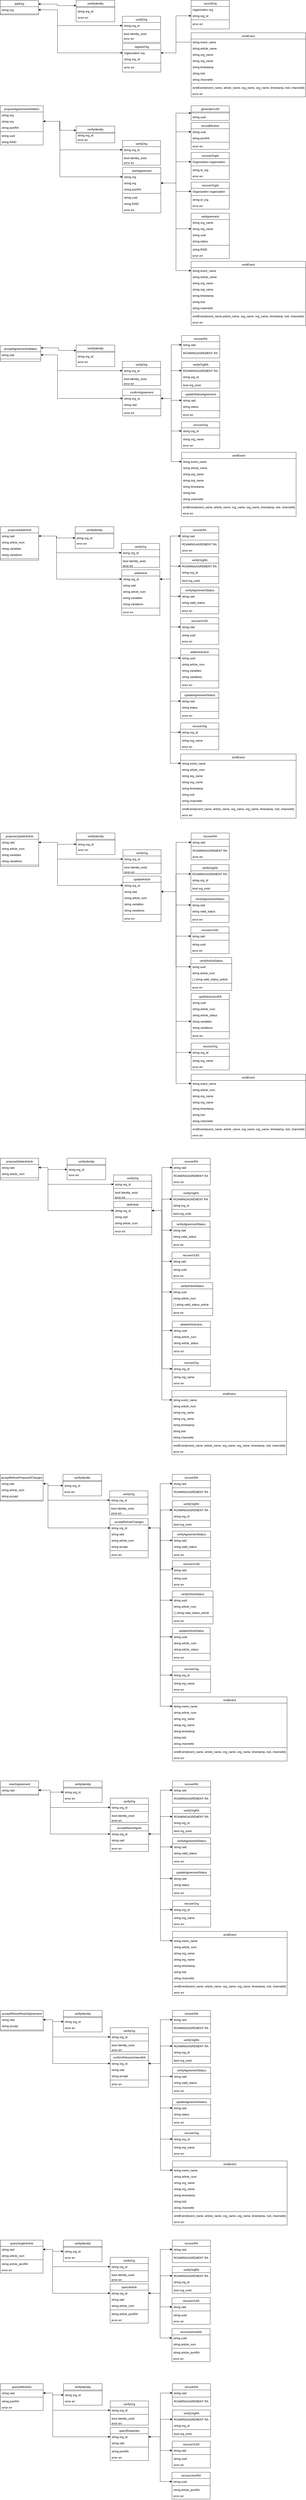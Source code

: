<mxfile version="14.9.7" type="device"><diagram id="fu5LqYrUlST7LbJfI6wL" name="Page-1"><mxGraphModel dx="1320" dy="2692" grid="1" gridSize="10" guides="1" tooltips="1" connect="1" arrows="1" fold="1" page="1" pageScale="1" pageWidth="850" pageHeight="1100" math="0" shadow="0"><root><mxCell id="0"/><mxCell id="1" parent="0"/><mxCell id="dlbjX3CBBzjtC3kbLP1D-32" value="proposeAgreementInitiation" style="swimlane;fontStyle=2;align=center;verticalAlign=top;childLayout=stackLayout;horizontal=1;startSize=26;horizontalStack=0;resizeParent=1;resizeLast=0;collapsible=1;marginBottom=0;rounded=0;shadow=0;strokeWidth=1;" parent="1" vertex="1"><mxGeometry y="-1759" width="180" height="164" as="geometry"><mxRectangle x="230" y="140" width="160" height="26" as="alternateBounds"/></mxGeometry></mxCell><mxCell id="dlbjX3CBBzjtC3kbLP1D-33" value="string org" style="text;align=left;verticalAlign=top;spacingLeft=4;spacingRight=4;overflow=hidden;rotatable=0;points=[[0,0.5],[1,0.5]];portConstraint=eastwest;" parent="dlbjX3CBBzjtC3kbLP1D-32" vertex="1"><mxGeometry y="26" width="180" height="26" as="geometry"/></mxCell><mxCell id="dlbjX3CBBzjtC3kbLP1D-34" value="string org" style="text;align=left;verticalAlign=top;spacingLeft=4;spacingRight=4;overflow=hidden;rotatable=0;points=[[0,0.5],[1,0.5]];portConstraint=eastwest;" parent="dlbjX3CBBzjtC3kbLP1D-32" vertex="1"><mxGeometry y="52" width="180" height="26" as="geometry"/></mxCell><mxCell id="dlbjX3CBBzjtC3kbLP1D-35" value="string jsonRA" style="text;align=left;verticalAlign=top;spacingLeft=4;spacingRight=4;overflow=hidden;rotatable=0;points=[[0,0.5],[1,0.5]];portConstraint=eastwest;" parent="dlbjX3CBBzjtC3kbLP1D-32" vertex="1"><mxGeometry y="78" width="180" height="26" as="geometry"/></mxCell><mxCell id="dlbjX3CBBzjtC3kbLP1D-36" value="" style="line;html=1;strokeWidth=1;align=left;verticalAlign=middle;spacingTop=-1;spacingLeft=3;spacingRight=3;rotatable=0;labelPosition=right;points=[];portConstraint=eastwest;" parent="dlbjX3CBBzjtC3kbLP1D-32" vertex="1"><mxGeometry y="104" width="180" height="8" as="geometry"/></mxCell><mxCell id="dlbjX3CBBzjtC3kbLP1D-37" value="string uuid" style="text;align=left;verticalAlign=top;spacingLeft=4;spacingRight=4;overflow=hidden;rotatable=0;points=[[0,0.5],[1,0.5]];portConstraint=eastwest;" parent="dlbjX3CBBzjtC3kbLP1D-32" vertex="1"><mxGeometry y="112" width="180" height="26" as="geometry"/></mxCell><mxCell id="dlbjX3CBBzjtC3kbLP1D-465" value="string RAID" style="text;align=left;verticalAlign=top;spacingLeft=4;spacingRight=4;overflow=hidden;rotatable=0;points=[[0,0.5],[1,0.5]];portConstraint=eastwest;" parent="dlbjX3CBBzjtC3kbLP1D-32" vertex="1"><mxGeometry y="138" width="180" height="26" as="geometry"/></mxCell><mxCell id="dlbjX3CBBzjtC3kbLP1D-38" value="verifyIdentity" style="swimlane;fontStyle=0;align=center;verticalAlign=top;childLayout=stackLayout;horizontal=1;startSize=26;horizontalStack=0;resizeParent=1;resizeLast=0;collapsible=1;marginBottom=0;rounded=0;shadow=0;strokeWidth=1;" parent="1" vertex="1"><mxGeometry x="318" y="-1674" width="162" height="70" as="geometry"><mxRectangle x="340" y="380" width="170" height="26" as="alternateBounds"/></mxGeometry></mxCell><mxCell id="dlbjX3CBBzjtC3kbLP1D-39" value="" style="line;html=1;strokeWidth=1;align=left;verticalAlign=middle;spacingTop=-1;spacingLeft=3;spacingRight=3;rotatable=0;labelPosition=right;points=[];portConstraint=eastwest;" parent="dlbjX3CBBzjtC3kbLP1D-38" vertex="1"><mxGeometry y="26" width="162" height="8" as="geometry"/></mxCell><mxCell id="dlbjX3CBBzjtC3kbLP1D-41" value="verifyOrg" style="swimlane;fontStyle=0;align=center;verticalAlign=top;childLayout=stackLayout;horizontal=1;startSize=26;horizontalStack=0;resizeParent=1;resizeLast=0;collapsible=1;marginBottom=0;rounded=0;shadow=0;strokeWidth=1;" parent="1" vertex="1"><mxGeometry x="512" y="-1614" width="160" height="103" as="geometry"><mxRectangle x="550" y="140" width="160" height="26" as="alternateBounds"/></mxGeometry></mxCell><mxCell id="dlbjX3CBBzjtC3kbLP1D-42" value="string org_id" style="text;align=left;verticalAlign=top;spacingLeft=4;spacingRight=4;overflow=hidden;rotatable=0;points=[[0,0.5],[1,0.5]];portConstraint=eastwest;" parent="dlbjX3CBBzjtC3kbLP1D-41" vertex="1"><mxGeometry y="26" width="160" height="26" as="geometry"/></mxCell><mxCell id="dlbjX3CBBzjtC3kbLP1D-43" value="" style="line;html=1;strokeWidth=1;align=left;verticalAlign=middle;spacingTop=-1;spacingLeft=3;spacingRight=3;rotatable=0;labelPosition=right;points=[];portConstraint=eastwest;" parent="dlbjX3CBBzjtC3kbLP1D-41" vertex="1"><mxGeometry y="52" width="160" height="8" as="geometry"/></mxCell><mxCell id="dlbjX3CBBzjtC3kbLP1D-44" value="bool identity_exist" style="text;align=left;verticalAlign=top;spacingLeft=4;spacingRight=4;overflow=hidden;rotatable=0;points=[[0,0.5],[1,0.5]];portConstraint=eastwest;" parent="dlbjX3CBBzjtC3kbLP1D-41" vertex="1"><mxGeometry y="60" width="160" height="20" as="geometry"/></mxCell><mxCell id="qZ-9LHAmBgU7WyfUPlVt-9" value="error err" style="text;align=left;verticalAlign=top;spacingLeft=4;spacingRight=4;overflow=hidden;rotatable=0;points=[[0,0.5],[1,0.5]];portConstraint=eastwest;" parent="dlbjX3CBBzjtC3kbLP1D-41" vertex="1"><mxGeometry y="80" width="160" height="20" as="geometry"/></mxCell><mxCell id="dlbjX3CBBzjtC3kbLP1D-45" value="string org_id" style="text;align=left;verticalAlign=top;spacingLeft=4;spacingRight=4;overflow=hidden;rotatable=0;points=[[0,0.5],[1,0.5]];portConstraint=eastwest;" parent="1" vertex="1"><mxGeometry x="318" y="-1649" width="160" height="26" as="geometry"/></mxCell><mxCell id="dlbjX3CBBzjtC3kbLP1D-46" value="startAgreement" style="swimlane;fontStyle=0;align=center;verticalAlign=top;childLayout=stackLayout;horizontal=1;startSize=26;horizontalStack=0;resizeParent=1;resizeLast=0;collapsible=1;marginBottom=0;rounded=0;shadow=0;strokeWidth=1;" parent="1" vertex="1"><mxGeometry x="513" y="-1501" width="160" height="190" as="geometry"><mxRectangle x="550" y="140" width="160" height="26" as="alternateBounds"/></mxGeometry></mxCell><mxCell id="dlbjX3CBBzjtC3kbLP1D-47" value="string org" style="text;align=left;verticalAlign=top;spacingLeft=4;spacingRight=4;overflow=hidden;rotatable=0;points=[[0,0.5],[1,0.5]];portConstraint=eastwest;" parent="dlbjX3CBBzjtC3kbLP1D-46" vertex="1"><mxGeometry y="26" width="160" height="26" as="geometry"/></mxCell><mxCell id="dlbjX3CBBzjtC3kbLP1D-48" value="string org" style="text;align=left;verticalAlign=top;spacingLeft=4;spacingRight=4;overflow=hidden;rotatable=0;points=[[0,0.5],[1,0.5]];portConstraint=eastwest;" parent="dlbjX3CBBzjtC3kbLP1D-46" vertex="1"><mxGeometry y="52" width="160" height="26" as="geometry"/></mxCell><mxCell id="dlbjX3CBBzjtC3kbLP1D-49" value="string jsonRA" style="text;align=left;verticalAlign=top;spacingLeft=4;spacingRight=4;overflow=hidden;rotatable=0;points=[[0,0.5],[1,0.5]];portConstraint=eastwest;" parent="dlbjX3CBBzjtC3kbLP1D-46" vertex="1"><mxGeometry y="78" width="160" height="26" as="geometry"/></mxCell><mxCell id="dlbjX3CBBzjtC3kbLP1D-50" value="" style="line;html=1;strokeWidth=1;align=left;verticalAlign=middle;spacingTop=-1;spacingLeft=3;spacingRight=3;rotatable=0;labelPosition=right;points=[];portConstraint=eastwest;" parent="dlbjX3CBBzjtC3kbLP1D-46" vertex="1"><mxGeometry y="104" width="160" height="8" as="geometry"/></mxCell><mxCell id="dlbjX3CBBzjtC3kbLP1D-51" value="string uuid" style="text;align=left;verticalAlign=top;spacingLeft=4;spacingRight=4;overflow=hidden;rotatable=0;points=[[0,0.5],[1,0.5]];portConstraint=eastwest;" parent="dlbjX3CBBzjtC3kbLP1D-46" vertex="1"><mxGeometry y="112" width="160" height="26" as="geometry"/></mxCell><mxCell id="nNeKpeSOTrYOyKeeqg7o-1" value="string RAID" style="text;align=left;verticalAlign=top;spacingLeft=4;spacingRight=4;overflow=hidden;rotatable=0;points=[[0,0.5],[1,0.5]];portConstraint=eastwest;" parent="dlbjX3CBBzjtC3kbLP1D-46" vertex="1"><mxGeometry y="138" width="160" height="26" as="geometry"/></mxCell><mxCell id="OCwaKdKFfUZt4eRGBfli-187" value="error err" style="text;align=left;verticalAlign=top;spacingLeft=4;spacingRight=4;overflow=hidden;rotatable=0;points=[[0,0.5],[1,0.5]];portConstraint=eastwest;" parent="dlbjX3CBBzjtC3kbLP1D-46" vertex="1"><mxGeometry y="164" width="160" height="26" as="geometry"/></mxCell><mxCell id="dlbjX3CBBzjtC3kbLP1D-54" style="edgeStyle=orthogonalEdgeStyle;rounded=0;orthogonalLoop=1;jettySize=auto;html=1;exitX=0;exitY=0.5;exitDx=0;exitDy=0;entryX=1;entryY=0.5;entryDx=0;entryDy=0;startArrow=classic;startFill=1;endArrow=classic;endFill=1;" parent="1" source="dlbjX3CBBzjtC3kbLP1D-55" target="dlbjX3CBBzjtC3kbLP1D-48" edge="1"><mxGeometry y="-1681" as="geometry"/></mxCell><mxCell id="dlbjX3CBBzjtC3kbLP1D-55" value="generateUUID" style="swimlane;fontStyle=0;align=center;verticalAlign=top;childLayout=stackLayout;horizontal=1;startSize=26;horizontalStack=0;resizeParent=1;resizeLast=0;collapsible=1;marginBottom=0;rounded=0;shadow=0;strokeWidth=1;" parent="1" vertex="1"><mxGeometry x="800" y="-1759" width="160" height="61" as="geometry"><mxRectangle x="550" y="140" width="160" height="26" as="alternateBounds"/></mxGeometry></mxCell><mxCell id="dlbjX3CBBzjtC3kbLP1D-56" value="" style="line;html=1;strokeWidth=1;align=left;verticalAlign=middle;spacingTop=-1;spacingLeft=3;spacingRight=3;rotatable=0;labelPosition=right;points=[];portConstraint=eastwest;" parent="dlbjX3CBBzjtC3kbLP1D-55" vertex="1"><mxGeometry y="26" width="160" height="8" as="geometry"/></mxCell><mxCell id="dlbjX3CBBzjtC3kbLP1D-57" value="string uuid" style="text;align=left;verticalAlign=top;spacingLeft=4;spacingRight=4;overflow=hidden;rotatable=0;points=[[0,0.5],[1,0.5]];portConstraint=eastwest;" parent="dlbjX3CBBzjtC3kbLP1D-55" vertex="1"><mxGeometry y="34" width="160" height="26" as="geometry"/></mxCell><mxCell id="dlbjX3CBBzjtC3kbLP1D-58" value="recordRAJson" style="swimlane;fontStyle=0;align=center;verticalAlign=top;childLayout=stackLayout;horizontal=1;startSize=26;horizontalStack=0;resizeParent=1;resizeLast=0;collapsible=1;marginBottom=0;rounded=0;shadow=0;strokeWidth=1;" parent="1" vertex="1"><mxGeometry x="800" y="-1689" width="160" height="112" as="geometry"><mxRectangle x="550" y="140" width="160" height="26" as="alternateBounds"/></mxGeometry></mxCell><mxCell id="dlbjX3CBBzjtC3kbLP1D-60" value="string uuid" style="text;align=left;verticalAlign=top;spacingLeft=4;spacingRight=4;overflow=hidden;rotatable=0;points=[[0,0.5],[1,0.5]];portConstraint=eastwest;" parent="dlbjX3CBBzjtC3kbLP1D-58" vertex="1"><mxGeometry y="26" width="160" height="26" as="geometry"/></mxCell><mxCell id="dlbjX3CBBzjtC3kbLP1D-59" value="string jsonRA" style="text;align=left;verticalAlign=top;spacingLeft=4;spacingRight=4;overflow=hidden;rotatable=0;points=[[0,0.5],[1,0.5]];portConstraint=eastwest;" parent="dlbjX3CBBzjtC3kbLP1D-58" vertex="1"><mxGeometry y="52" width="160" height="26" as="geometry"/></mxCell><mxCell id="dlbjX3CBBzjtC3kbLP1D-61" value="" style="line;html=1;strokeWidth=1;align=left;verticalAlign=middle;spacingTop=-1;spacingLeft=3;spacingRight=3;rotatable=0;labelPosition=right;points=[];portConstraint=eastwest;" parent="dlbjX3CBBzjtC3kbLP1D-58" vertex="1"><mxGeometry y="78" width="160" height="8" as="geometry"/></mxCell><mxCell id="qZ-9LHAmBgU7WyfUPlVt-22" value="error err" style="text;align=left;verticalAlign=top;spacingLeft=4;spacingRight=4;overflow=hidden;rotatable=0;points=[[0,0.5],[1,0.5]];portConstraint=eastwest;" parent="dlbjX3CBBzjtC3kbLP1D-58" vertex="1"><mxGeometry y="86" width="160" height="26" as="geometry"/></mxCell><mxCell id="dlbjX3CBBzjtC3kbLP1D-63" style="edgeStyle=orthogonalEdgeStyle;rounded=0;orthogonalLoop=1;jettySize=auto;html=1;exitX=0;exitY=0.5;exitDx=0;exitDy=0;entryX=1;entryY=0.5;entryDx=0;entryDy=0;startArrow=classic;startFill=1;endArrow=classic;endFill=1;" parent="1" source="dlbjX3CBBzjtC3kbLP1D-60" target="dlbjX3CBBzjtC3kbLP1D-48" edge="1"><mxGeometry y="-1681" as="geometry"/></mxCell><mxCell id="dlbjX3CBBzjtC3kbLP1D-71" value="emitEvent" style="swimlane;fontStyle=0;align=center;verticalAlign=top;childLayout=stackLayout;horizontal=1;startSize=26;horizontalStack=0;resizeParent=1;resizeLast=0;collapsible=1;marginBottom=0;rounded=0;shadow=0;strokeWidth=1;" parent="1" vertex="1"><mxGeometry x="800" y="-1109" width="480" height="268" as="geometry"><mxRectangle x="550" y="140" width="160" height="26" as="alternateBounds"/></mxGeometry></mxCell><mxCell id="dlbjX3CBBzjtC3kbLP1D-72" value="string event_name" style="text;align=left;verticalAlign=top;spacingLeft=4;spacingRight=4;overflow=hidden;rotatable=0;points=[[0,0.5],[1,0.5]];portConstraint=eastwest;" parent="dlbjX3CBBzjtC3kbLP1D-71" vertex="1"><mxGeometry y="26" width="480" height="26" as="geometry"/></mxCell><mxCell id="OCwaKdKFfUZt4eRGBfli-194" value="string article_name" style="text;align=left;verticalAlign=top;spacingLeft=4;spacingRight=4;overflow=hidden;rotatable=0;points=[[0,0.5],[1,0.5]];portConstraint=eastwest;" parent="dlbjX3CBBzjtC3kbLP1D-71" vertex="1"><mxGeometry y="52" width="480" height="26" as="geometry"/></mxCell><mxCell id="dlbjX3CBBzjtC3kbLP1D-73" value="string org_name" style="text;align=left;verticalAlign=top;spacingLeft=4;spacingRight=4;overflow=hidden;rotatable=0;points=[[0,0.5],[1,0.5]];portConstraint=eastwest;" parent="dlbjX3CBBzjtC3kbLP1D-71" vertex="1"><mxGeometry y="78" width="480" height="26" as="geometry"/></mxCell><mxCell id="qZ-9LHAmBgU7WyfUPlVt-25" value="string org_name" style="text;align=left;verticalAlign=top;spacingLeft=4;spacingRight=4;overflow=hidden;rotatable=0;points=[[0,0.5],[1,0.5]];portConstraint=eastwest;" parent="dlbjX3CBBzjtC3kbLP1D-71" vertex="1"><mxGeometry y="104" width="480" height="26" as="geometry"/></mxCell><mxCell id="qZ-9LHAmBgU7WyfUPlVt-27" value="string timestamp" style="text;align=left;verticalAlign=top;spacingLeft=4;spacingRight=4;overflow=hidden;rotatable=0;points=[[0,0.5],[1,0.5]];portConstraint=eastwest;" parent="dlbjX3CBBzjtC3kbLP1D-71" vertex="1"><mxGeometry y="130" width="480" height="26" as="geometry"/></mxCell><mxCell id="qZ-9LHAmBgU7WyfUPlVt-28" value="string txid" style="text;align=left;verticalAlign=top;spacingLeft=4;spacingRight=4;overflow=hidden;rotatable=0;points=[[0,0.5],[1,0.5]];portConstraint=eastwest;" parent="dlbjX3CBBzjtC3kbLP1D-71" vertex="1"><mxGeometry y="156" width="480" height="26" as="geometry"/></mxCell><mxCell id="qZ-9LHAmBgU7WyfUPlVt-29" value="string channelid" style="text;align=left;verticalAlign=top;spacingLeft=4;spacingRight=4;overflow=hidden;rotatable=0;points=[[0,0.5],[1,0.5]];portConstraint=eastwest;" parent="dlbjX3CBBzjtC3kbLP1D-71" vertex="1"><mxGeometry y="182" width="480" height="26" as="geometry"/></mxCell><mxCell id="dlbjX3CBBzjtC3kbLP1D-74" value="" style="line;html=1;strokeWidth=1;align=left;verticalAlign=middle;spacingTop=-1;spacingLeft=3;spacingRight=3;rotatable=0;labelPosition=right;points=[];portConstraint=eastwest;" parent="dlbjX3CBBzjtC3kbLP1D-71" vertex="1"><mxGeometry y="208" width="480" height="8" as="geometry"/></mxCell><mxCell id="dlbjX3CBBzjtC3kbLP1D-75" value="emitEvent(event_name,article_name, org_name, org_name, timestamp, txid, channelid)" style="text;align=left;verticalAlign=top;spacingLeft=4;spacingRight=4;overflow=hidden;rotatable=0;points=[[0,0.5],[1,0.5]];portConstraint=eastwest;" parent="dlbjX3CBBzjtC3kbLP1D-71" vertex="1"><mxGeometry y="216" width="480" height="26" as="geometry"/></mxCell><mxCell id="qZ-9LHAmBgU7WyfUPlVt-26" value="error err" style="text;align=left;verticalAlign=top;spacingLeft=4;spacingRight=4;overflow=hidden;rotatable=0;points=[[0,0.5],[1,0.5]];portConstraint=eastwest;" parent="dlbjX3CBBzjtC3kbLP1D-71" vertex="1"><mxGeometry y="242" width="480" height="26" as="geometry"/></mxCell><mxCell id="dlbjX3CBBzjtC3kbLP1D-79" value="setAgreement" style="swimlane;fontStyle=0;align=center;verticalAlign=top;childLayout=stackLayout;horizontal=1;startSize=26;horizontalStack=0;resizeParent=1;resizeLast=0;collapsible=1;marginBottom=0;rounded=0;shadow=0;strokeWidth=1;" parent="1" vertex="1"><mxGeometry x="800" y="-1310" width="160" height="190" as="geometry"><mxRectangle x="550" y="140" width="160" height="26" as="alternateBounds"/></mxGeometry></mxCell><mxCell id="dlbjX3CBBzjtC3kbLP1D-80" value="string org_name" style="text;align=left;verticalAlign=top;spacingLeft=4;spacingRight=4;overflow=hidden;rotatable=0;points=[[0,0.5],[1,0.5]];portConstraint=eastwest;" parent="dlbjX3CBBzjtC3kbLP1D-79" vertex="1"><mxGeometry y="26" width="160" height="26" as="geometry"/></mxCell><mxCell id="dlbjX3CBBzjtC3kbLP1D-81" value="string org_name" style="text;align=left;verticalAlign=top;spacingLeft=4;spacingRight=4;overflow=hidden;rotatable=0;points=[[0,0.5],[1,0.5]];portConstraint=eastwest;" parent="dlbjX3CBBzjtC3kbLP1D-79" vertex="1"><mxGeometry y="52" width="160" height="26" as="geometry"/></mxCell><mxCell id="dlbjX3CBBzjtC3kbLP1D-84" value="string uuid" style="text;align=left;verticalAlign=top;spacingLeft=4;spacingRight=4;overflow=hidden;rotatable=0;points=[[0,0.5],[1,0.5]];portConstraint=eastwest;" parent="dlbjX3CBBzjtC3kbLP1D-79" vertex="1"><mxGeometry y="78" width="160" height="26" as="geometry"/></mxCell><mxCell id="dlbjX3CBBzjtC3kbLP1D-140" value="string status" style="text;align=left;verticalAlign=top;spacingLeft=4;spacingRight=4;overflow=hidden;rotatable=0;points=[[0,0.5],[1,0.5]];portConstraint=eastwest;" parent="dlbjX3CBBzjtC3kbLP1D-79" vertex="1"><mxGeometry y="104" width="160" height="26" as="geometry"/></mxCell><mxCell id="dlbjX3CBBzjtC3kbLP1D-82" value="" style="line;html=1;strokeWidth=1;align=left;verticalAlign=middle;spacingTop=-1;spacingLeft=3;spacingRight=3;rotatable=0;labelPosition=right;points=[];portConstraint=eastwest;" parent="dlbjX3CBBzjtC3kbLP1D-79" vertex="1"><mxGeometry y="130" width="160" height="8" as="geometry"/></mxCell><mxCell id="dlbjX3CBBzjtC3kbLP1D-83" value="string RAID" style="text;align=left;verticalAlign=top;spacingLeft=4;spacingRight=4;overflow=hidden;rotatable=0;points=[[0,0.5],[1,0.5]];portConstraint=eastwest;" parent="dlbjX3CBBzjtC3kbLP1D-79" vertex="1"><mxGeometry y="138" width="160" height="26" as="geometry"/></mxCell><mxCell id="dlbjX3CBBzjtC3kbLP1D-91" value="error err" style="text;align=left;verticalAlign=top;spacingLeft=4;spacingRight=4;overflow=hidden;rotatable=0;points=[[0,0.5],[1,0.5]];portConstraint=eastwest;" parent="dlbjX3CBBzjtC3kbLP1D-79" vertex="1"><mxGeometry y="164" width="160" height="26" as="geometry"/></mxCell><mxCell id="dlbjX3CBBzjtC3kbLP1D-97" style="edgeStyle=orthogonalEdgeStyle;rounded=0;orthogonalLoop=1;jettySize=auto;html=1;exitX=0;exitY=0.5;exitDx=0;exitDy=0;entryX=1;entryY=0.5;entryDx=0;entryDy=0;startArrow=classic;startFill=1;" parent="1" source="dlbjX3CBBzjtC3kbLP1D-81" target="dlbjX3CBBzjtC3kbLP1D-48" edge="1"><mxGeometry relative="1" as="geometry"/></mxCell><mxCell id="dooFBEJIDyWYCd24qHp_-3" value="proposeAddArticle" style="swimlane;fontStyle=2;align=center;verticalAlign=top;childLayout=stackLayout;horizontal=1;startSize=26;horizontalStack=0;resizeParent=1;resizeLast=0;collapsible=1;marginBottom=0;rounded=0;shadow=0;strokeWidth=1;" parent="1" vertex="1"><mxGeometry x="1" width="160" height="140" as="geometry"><mxRectangle x="230" y="140" width="160" height="26" as="alternateBounds"/></mxGeometry></mxCell><mxCell id="dooFBEJIDyWYCd24qHp_-5" value="string raid" style="text;align=left;verticalAlign=top;spacingLeft=4;spacingRight=4;overflow=hidden;rotatable=0;points=[[0,0.5],[1,0.5]];portConstraint=eastwest;" parent="dooFBEJIDyWYCd24qHp_-3" vertex="1"><mxGeometry y="26" width="160" height="26" as="geometry"/></mxCell><mxCell id="dooFBEJIDyWYCd24qHp_-6" value="string article_num" style="text;align=left;verticalAlign=top;spacingLeft=4;spacingRight=4;overflow=hidden;rotatable=0;points=[[0,0.5],[1,0.5]];portConstraint=eastwest;" parent="dooFBEJIDyWYCd24qHp_-3" vertex="1"><mxGeometry y="52" width="160" height="26" as="geometry"/></mxCell><mxCell id="dooFBEJIDyWYCd24qHp_-7" value="string variables" style="text;align=left;verticalAlign=top;spacingLeft=4;spacingRight=4;overflow=hidden;rotatable=0;points=[[0,0.5],[1,0.5]];portConstraint=eastwest;" parent="dooFBEJIDyWYCd24qHp_-3" vertex="1"><mxGeometry y="78" width="160" height="26" as="geometry"/></mxCell><mxCell id="dooFBEJIDyWYCd24qHp_-4" value="string variations" style="text;align=left;verticalAlign=top;spacingLeft=4;spacingRight=4;overflow=hidden;rotatable=0;points=[[0,0.5],[1,0.5]];portConstraint=eastwest;" parent="dooFBEJIDyWYCd24qHp_-3" vertex="1"><mxGeometry y="104" width="160" height="26" as="geometry"/></mxCell><mxCell id="dooFBEJIDyWYCd24qHp_-8" value="" style="line;html=1;strokeWidth=1;align=left;verticalAlign=middle;spacingTop=-1;spacingLeft=3;spacingRight=3;rotatable=0;labelPosition=right;points=[];portConstraint=eastwest;" parent="dooFBEJIDyWYCd24qHp_-3" vertex="1"><mxGeometry y="130" width="160" height="8" as="geometry"/></mxCell><mxCell id="dooFBEJIDyWYCd24qHp_-16" value="addArticle" style="swimlane;fontStyle=0;align=center;verticalAlign=top;childLayout=stackLayout;horizontal=1;startSize=26;horizontalStack=0;resizeParent=1;resizeLast=0;collapsible=1;marginBottom=0;rounded=0;shadow=0;strokeWidth=1;" parent="1" vertex="1"><mxGeometry x="509" y="180" width="160" height="190" as="geometry"><mxRectangle x="550" y="140" width="160" height="26" as="alternateBounds"/></mxGeometry></mxCell><mxCell id="dooFBEJIDyWYCd24qHp_-17" value="string org_id" style="text;align=left;verticalAlign=top;spacingLeft=4;spacingRight=4;overflow=hidden;rotatable=0;points=[[0,0.5],[1,0.5]];portConstraint=eastwest;" parent="dooFBEJIDyWYCd24qHp_-16" vertex="1"><mxGeometry y="26" width="160" height="26" as="geometry"/></mxCell><mxCell id="dooFBEJIDyWYCd24qHp_-18" value="string raid" style="text;align=left;verticalAlign=top;spacingLeft=4;spacingRight=4;overflow=hidden;rotatable=0;points=[[0,0.5],[1,0.5]];portConstraint=eastwest;" parent="dooFBEJIDyWYCd24qHp_-16" vertex="1"><mxGeometry y="52" width="160" height="26" as="geometry"/></mxCell><mxCell id="dooFBEJIDyWYCd24qHp_-19" value="string article_num" style="text;align=left;verticalAlign=top;spacingLeft=4;spacingRight=4;overflow=hidden;rotatable=0;points=[[0,0.5],[1,0.5]];portConstraint=eastwest;" parent="dooFBEJIDyWYCd24qHp_-16" vertex="1"><mxGeometry y="78" width="160" height="26" as="geometry"/></mxCell><mxCell id="dooFBEJIDyWYCd24qHp_-20" value="string variables" style="text;align=left;verticalAlign=top;spacingLeft=4;spacingRight=4;overflow=hidden;rotatable=0;points=[[0,0.5],[1,0.5]];portConstraint=eastwest;" parent="dooFBEJIDyWYCd24qHp_-16" vertex="1"><mxGeometry y="104" width="160" height="26" as="geometry"/></mxCell><mxCell id="m9TMVqx4izAty7U0ShTL-13" value="string variations" style="text;align=left;verticalAlign=top;spacingLeft=4;spacingRight=4;overflow=hidden;rotatable=0;points=[[0,0.5],[1,0.5]];portConstraint=eastwest;" parent="dooFBEJIDyWYCd24qHp_-16" vertex="1"><mxGeometry y="130" width="160" height="26" as="geometry"/></mxCell><mxCell id="dooFBEJIDyWYCd24qHp_-21" value="" style="line;html=1;strokeWidth=1;align=left;verticalAlign=middle;spacingTop=-1;spacingLeft=3;spacingRight=3;rotatable=0;labelPosition=right;points=[];portConstraint=eastwest;" parent="dooFBEJIDyWYCd24qHp_-16" vertex="1"><mxGeometry y="156" width="160" height="8" as="geometry"/></mxCell><mxCell id="OCwaKdKFfUZt4eRGBfli-197" value="error err" style="text;align=left;verticalAlign=top;spacingLeft=4;spacingRight=4;overflow=hidden;rotatable=0;points=[[0,0.5],[1,0.5]];portConstraint=eastwest;" parent="dooFBEJIDyWYCd24qHp_-16" vertex="1"><mxGeometry y="164" width="160" height="26" as="geometry"/></mxCell><mxCell id="dooFBEJIDyWYCd24qHp_-49" value="verifyOrgRA" style="swimlane;fontStyle=0;align=center;verticalAlign=top;childLayout=stackLayout;horizontal=1;startSize=26;horizontalStack=0;resizeParent=1;resizeLast=0;collapsible=1;marginBottom=0;rounded=0;shadow=0;strokeWidth=1;" parent="1" vertex="1"><mxGeometry x="756" y="126" width="160" height="112" as="geometry"><mxRectangle x="550" y="140" width="160" height="26" as="alternateBounds"/></mxGeometry></mxCell><mxCell id="dooFBEJIDyWYCd24qHp_-51" value="ROAMINGAGREMENT RA" style="text;align=left;verticalAlign=top;spacingLeft=4;spacingRight=4;overflow=hidden;rotatable=0;points=[[0,0.5],[1,0.5]];portConstraint=eastwest;" parent="dooFBEJIDyWYCd24qHp_-49" vertex="1"><mxGeometry y="26" width="160" height="26" as="geometry"/></mxCell><mxCell id="dooFBEJIDyWYCd24qHp_-50" value="string org_id" style="text;align=left;verticalAlign=top;spacingLeft=4;spacingRight=4;overflow=hidden;rotatable=0;points=[[0,0.5],[1,0.5]];portConstraint=eastwest;" parent="dooFBEJIDyWYCd24qHp_-49" vertex="1"><mxGeometry y="52" width="160" height="26" as="geometry"/></mxCell><mxCell id="dooFBEJIDyWYCd24qHp_-52" value="" style="line;html=1;strokeWidth=1;align=left;verticalAlign=middle;spacingTop=-1;spacingLeft=3;spacingRight=3;rotatable=0;labelPosition=right;points=[];portConstraint=eastwest;" parent="dooFBEJIDyWYCd24qHp_-49" vertex="1"><mxGeometry y="78" width="160" height="8" as="geometry"/></mxCell><mxCell id="m9TMVqx4izAty7U0ShTL-14" value="bool org_exist" style="text;align=left;verticalAlign=top;spacingLeft=4;spacingRight=4;overflow=hidden;rotatable=0;points=[[0,0.5],[1,0.5]];portConstraint=eastwest;" parent="dooFBEJIDyWYCd24qHp_-49" vertex="1"><mxGeometry y="86" width="160" height="26" as="geometry"/></mxCell><mxCell id="dooFBEJIDyWYCd24qHp_-54" value="recoverRA" style="swimlane;fontStyle=0;align=center;verticalAlign=top;childLayout=stackLayout;horizontal=1;startSize=26;horizontalStack=0;resizeParent=1;resizeLast=0;collapsible=1;marginBottom=0;rounded=0;shadow=0;strokeWidth=1;" parent="1" vertex="1"><mxGeometry x="756" width="160" height="112" as="geometry"><mxRectangle x="550" y="140" width="160" height="26" as="alternateBounds"/></mxGeometry></mxCell><mxCell id="dooFBEJIDyWYCd24qHp_-55" value="string raid" style="text;align=left;verticalAlign=top;spacingLeft=4;spacingRight=4;overflow=hidden;rotatable=0;points=[[0,0.5],[1,0.5]];portConstraint=eastwest;" parent="dooFBEJIDyWYCd24qHp_-54" vertex="1"><mxGeometry y="26" width="160" height="26" as="geometry"/></mxCell><mxCell id="dooFBEJIDyWYCd24qHp_-57" value="" style="line;html=1;strokeWidth=1;align=left;verticalAlign=middle;spacingTop=-1;spacingLeft=3;spacingRight=3;rotatable=0;labelPosition=right;points=[];portConstraint=eastwest;" parent="dooFBEJIDyWYCd24qHp_-54" vertex="1"><mxGeometry y="52" width="160" height="8" as="geometry"/></mxCell><mxCell id="dooFBEJIDyWYCd24qHp_-56" value="ROAMINGAGREMENT RA" style="text;align=left;verticalAlign=top;spacingLeft=4;spacingRight=4;overflow=hidden;rotatable=0;points=[[0,0.5],[1,0.5]];portConstraint=eastwest;" parent="dooFBEJIDyWYCd24qHp_-54" vertex="1"><mxGeometry y="60" width="160" height="26" as="geometry"/></mxCell><mxCell id="m9TMVqx4izAty7U0ShTL-21" value="error err" style="text;align=left;verticalAlign=top;spacingLeft=4;spacingRight=4;overflow=hidden;rotatable=0;points=[[0,0.5],[1,0.5]];portConstraint=eastwest;" parent="dooFBEJIDyWYCd24qHp_-54" vertex="1"><mxGeometry y="86" width="160" height="26" as="geometry"/></mxCell><mxCell id="dooFBEJIDyWYCd24qHp_-165" value="proposeUpdateArticle" style="swimlane;fontStyle=2;align=center;verticalAlign=top;childLayout=stackLayout;horizontal=1;startSize=26;horizontalStack=0;resizeParent=1;resizeLast=0;collapsible=1;marginBottom=0;rounded=0;shadow=0;strokeWidth=1;" parent="1" vertex="1"><mxGeometry x="1" y="1280" width="160" height="140" as="geometry"><mxRectangle x="230" y="140" width="160" height="26" as="alternateBounds"/></mxGeometry></mxCell><mxCell id="dooFBEJIDyWYCd24qHp_-167" value="string raid" style="text;align=left;verticalAlign=top;spacingLeft=4;spacingRight=4;overflow=hidden;rotatable=0;points=[[0,0.5],[1,0.5]];portConstraint=eastwest;" parent="dooFBEJIDyWYCd24qHp_-165" vertex="1"><mxGeometry y="26" width="160" height="26" as="geometry"/></mxCell><mxCell id="dooFBEJIDyWYCd24qHp_-168" value="string article_num" style="text;align=left;verticalAlign=top;spacingLeft=4;spacingRight=4;overflow=hidden;rotatable=0;points=[[0,0.5],[1,0.5]];portConstraint=eastwest;" parent="dooFBEJIDyWYCd24qHp_-165" vertex="1"><mxGeometry y="52" width="160" height="26" as="geometry"/></mxCell><mxCell id="dooFBEJIDyWYCd24qHp_-169" value="string variables" style="text;align=left;verticalAlign=top;spacingLeft=4;spacingRight=4;overflow=hidden;rotatable=0;points=[[0,0.5],[1,0.5]];portConstraint=eastwest;" parent="dooFBEJIDyWYCd24qHp_-165" vertex="1"><mxGeometry y="78" width="160" height="26" as="geometry"/></mxCell><mxCell id="dooFBEJIDyWYCd24qHp_-166" value="string variations" style="text;align=left;verticalAlign=top;spacingLeft=4;spacingRight=4;overflow=hidden;rotatable=0;points=[[0,0.5],[1,0.5]];portConstraint=eastwest;" parent="dooFBEJIDyWYCd24qHp_-165" vertex="1"><mxGeometry y="104" width="160" height="26" as="geometry"/></mxCell><mxCell id="dooFBEJIDyWYCd24qHp_-170" value="" style="line;html=1;strokeWidth=1;align=left;verticalAlign=middle;spacingTop=-1;spacingLeft=3;spacingRight=3;rotatable=0;labelPosition=right;points=[];portConstraint=eastwest;" parent="dooFBEJIDyWYCd24qHp_-165" vertex="1"><mxGeometry y="130" width="160" height="8" as="geometry"/></mxCell><mxCell id="dooFBEJIDyWYCd24qHp_-178" value="updateArticle" style="swimlane;fontStyle=0;align=center;verticalAlign=top;childLayout=stackLayout;horizontal=1;startSize=26;horizontalStack=0;resizeParent=1;resizeLast=0;collapsible=1;marginBottom=0;rounded=0;shadow=0;strokeWidth=1;" parent="1" vertex="1"><mxGeometry x="514" y="1460" width="160" height="190" as="geometry"><mxRectangle x="550" y="140" width="160" height="26" as="alternateBounds"/></mxGeometry></mxCell><mxCell id="OCwaKdKFfUZt4eRGBfli-270" value="string org_id" style="text;align=left;verticalAlign=top;spacingLeft=4;spacingRight=4;overflow=hidden;rotatable=0;points=[[0,0.5],[1,0.5]];portConstraint=eastwest;" parent="dooFBEJIDyWYCd24qHp_-178" vertex="1"><mxGeometry y="26" width="160" height="26" as="geometry"/></mxCell><mxCell id="dooFBEJIDyWYCd24qHp_-180" value="string raid" style="text;align=left;verticalAlign=top;spacingLeft=4;spacingRight=4;overflow=hidden;rotatable=0;points=[[0,0.5],[1,0.5]];portConstraint=eastwest;" parent="dooFBEJIDyWYCd24qHp_-178" vertex="1"><mxGeometry y="52" width="160" height="26" as="geometry"/></mxCell><mxCell id="dooFBEJIDyWYCd24qHp_-181" value="string article_num" style="text;align=left;verticalAlign=top;spacingLeft=4;spacingRight=4;overflow=hidden;rotatable=0;points=[[0,0.5],[1,0.5]];portConstraint=eastwest;" parent="dooFBEJIDyWYCd24qHp_-178" vertex="1"><mxGeometry y="78" width="160" height="26" as="geometry"/></mxCell><mxCell id="dooFBEJIDyWYCd24qHp_-179" value="string variables" style="text;align=left;verticalAlign=top;spacingLeft=4;spacingRight=4;overflow=hidden;rotatable=0;points=[[0,0.5],[1,0.5]];portConstraint=eastwest;" parent="dooFBEJIDyWYCd24qHp_-178" vertex="1"><mxGeometry y="104" width="160" height="26" as="geometry"/></mxCell><mxCell id="dooFBEJIDyWYCd24qHp_-182" value="string variations" style="text;align=left;verticalAlign=top;spacingLeft=4;spacingRight=4;overflow=hidden;rotatable=0;points=[[0,0.5],[1,0.5]];portConstraint=eastwest;" parent="dooFBEJIDyWYCd24qHp_-178" vertex="1"><mxGeometry y="130" width="160" height="26" as="geometry"/></mxCell><mxCell id="dooFBEJIDyWYCd24qHp_-183" value="" style="line;html=1;strokeWidth=1;align=left;verticalAlign=middle;spacingTop=-1;spacingLeft=3;spacingRight=3;rotatable=0;labelPosition=right;points=[];portConstraint=eastwest;" parent="dooFBEJIDyWYCd24qHp_-178" vertex="1"><mxGeometry y="156" width="160" height="8" as="geometry"/></mxCell><mxCell id="OCwaKdKFfUZt4eRGBfli-215" value="error err" style="text;align=left;verticalAlign=top;spacingLeft=4;spacingRight=4;overflow=hidden;rotatable=0;points=[[0,0.5],[1,0.5]];portConstraint=eastwest;" parent="dooFBEJIDyWYCd24qHp_-178" vertex="1"><mxGeometry y="164" width="160" height="26" as="geometry"/></mxCell><mxCell id="dooFBEJIDyWYCd24qHp_-190" value="updArticleJsonRA" style="swimlane;fontStyle=0;align=center;verticalAlign=top;childLayout=stackLayout;horizontal=1;startSize=26;horizontalStack=0;resizeParent=1;resizeLast=0;collapsible=1;marginBottom=0;rounded=0;shadow=0;strokeWidth=1;" parent="1" vertex="1"><mxGeometry x="800" y="1950" width="160" height="190" as="geometry"><mxRectangle x="550" y="140" width="160" height="26" as="alternateBounds"/></mxGeometry></mxCell><mxCell id="dooFBEJIDyWYCd24qHp_-193" value="string uuid" style="text;align=left;verticalAlign=top;spacingLeft=4;spacingRight=4;overflow=hidden;rotatable=0;points=[[0,0.5],[1,0.5]];portConstraint=eastwest;" parent="dooFBEJIDyWYCd24qHp_-190" vertex="1"><mxGeometry y="26" width="160" height="26" as="geometry"/></mxCell><mxCell id="dooFBEJIDyWYCd24qHp_-194" value="string article_num" style="text;align=left;verticalAlign=top;spacingLeft=4;spacingRight=4;overflow=hidden;rotatable=0;points=[[0,0.5],[1,0.5]];portConstraint=eastwest;" parent="dooFBEJIDyWYCd24qHp_-190" vertex="1"><mxGeometry y="52" width="160" height="26" as="geometry"/></mxCell><mxCell id="dooFBEJIDyWYCd24qHp_-192" value="string article_status" style="text;align=left;verticalAlign=top;spacingLeft=4;spacingRight=4;overflow=hidden;rotatable=0;points=[[0,0.5],[1,0.5]];portConstraint=eastwest;" parent="dooFBEJIDyWYCd24qHp_-190" vertex="1"><mxGeometry y="78" width="160" height="26" as="geometry"/></mxCell><mxCell id="dooFBEJIDyWYCd24qHp_-191" value="string variables" style="text;align=left;verticalAlign=top;spacingLeft=4;spacingRight=4;overflow=hidden;rotatable=0;points=[[0,0.5],[1,0.5]];portConstraint=eastwest;" parent="dooFBEJIDyWYCd24qHp_-190" vertex="1"><mxGeometry y="104" width="160" height="26" as="geometry"/></mxCell><mxCell id="dooFBEJIDyWYCd24qHp_-195" value="string variations" style="text;align=left;verticalAlign=top;spacingLeft=4;spacingRight=4;overflow=hidden;rotatable=0;points=[[0,0.5],[1,0.5]];portConstraint=eastwest;" parent="dooFBEJIDyWYCd24qHp_-190" vertex="1"><mxGeometry y="130" width="160" height="26" as="geometry"/></mxCell><mxCell id="dooFBEJIDyWYCd24qHp_-196" value="" style="line;html=1;strokeWidth=1;align=left;verticalAlign=middle;spacingTop=-1;spacingLeft=3;spacingRight=3;rotatable=0;labelPosition=right;points=[];portConstraint=eastwest;" parent="dooFBEJIDyWYCd24qHp_-190" vertex="1"><mxGeometry y="156" width="160" height="8" as="geometry"/></mxCell><mxCell id="OCwaKdKFfUZt4eRGBfli-251" value="error err" style="text;align=left;verticalAlign=top;spacingLeft=4;spacingRight=4;overflow=hidden;rotatable=0;points=[[0,0.5],[1,0.5]];portConstraint=eastwest;" parent="dooFBEJIDyWYCd24qHp_-190" vertex="1"><mxGeometry y="164" width="160" height="26" as="geometry"/></mxCell><mxCell id="dooFBEJIDyWYCd24qHp_-220" value="verifyArticleStatus" style="swimlane;fontStyle=0;align=center;verticalAlign=top;childLayout=stackLayout;horizontal=1;startSize=26;horizontalStack=0;resizeParent=1;resizeLast=0;collapsible=1;marginBottom=0;rounded=0;shadow=0;strokeWidth=1;" parent="1" vertex="1"><mxGeometry x="799" y="1800" width="171" height="138" as="geometry"><mxRectangle x="550" y="140" width="160" height="26" as="alternateBounds"/></mxGeometry></mxCell><mxCell id="dooFBEJIDyWYCd24qHp_-221" value="string uuid" style="text;align=left;verticalAlign=top;spacingLeft=4;spacingRight=4;overflow=hidden;rotatable=0;points=[[0,0.5],[1,0.5]];portConstraint=eastwest;" parent="dooFBEJIDyWYCd24qHp_-220" vertex="1"><mxGeometry y="26" width="171" height="26" as="geometry"/></mxCell><mxCell id="dooFBEJIDyWYCd24qHp_-222" value="string article_num" style="text;align=left;verticalAlign=top;spacingLeft=4;spacingRight=4;overflow=hidden;rotatable=0;points=[[0,0.5],[1,0.5]];portConstraint=eastwest;" parent="dooFBEJIDyWYCd24qHp_-220" vertex="1"><mxGeometry y="52" width="171" height="26" as="geometry"/></mxCell><mxCell id="dooFBEJIDyWYCd24qHp_-227" value="[ ] string valid_status_article" style="text;align=left;verticalAlign=top;spacingLeft=4;spacingRight=4;overflow=hidden;rotatable=0;points=[[0,0.5],[1,0.5]];portConstraint=eastwest;" parent="dooFBEJIDyWYCd24qHp_-220" vertex="1"><mxGeometry y="78" width="171" height="26" as="geometry"/></mxCell><mxCell id="dooFBEJIDyWYCd24qHp_-223" value="" style="line;html=1;strokeWidth=1;align=left;verticalAlign=middle;spacingTop=-1;spacingLeft=3;spacingRight=3;rotatable=0;labelPosition=right;points=[];portConstraint=eastwest;" parent="dooFBEJIDyWYCd24qHp_-220" vertex="1"><mxGeometry y="104" width="171" height="8" as="geometry"/></mxCell><mxCell id="dooFBEJIDyWYCd24qHp_-224" value="error err" style="text;align=left;verticalAlign=top;spacingLeft=4;spacingRight=4;overflow=hidden;rotatable=0;points=[[0,0.5],[1,0.5]];portConstraint=eastwest;" parent="dooFBEJIDyWYCd24qHp_-220" vertex="1"><mxGeometry y="112" width="171" height="26" as="geometry"/></mxCell><mxCell id="dooFBEJIDyWYCd24qHp_-321" value="proposeDeleteArticle" style="swimlane;fontStyle=2;align=center;verticalAlign=top;childLayout=stackLayout;horizontal=1;startSize=26;horizontalStack=0;resizeParent=1;resizeLast=0;collapsible=1;marginBottom=0;rounded=0;shadow=0;strokeWidth=1;" parent="1" vertex="1"><mxGeometry x="1" y="2639" width="160" height="91" as="geometry"><mxRectangle x="230" y="140" width="160" height="26" as="alternateBounds"/></mxGeometry></mxCell><mxCell id="dooFBEJIDyWYCd24qHp_-323" value="string raid" style="text;align=left;verticalAlign=top;spacingLeft=4;spacingRight=4;overflow=hidden;rotatable=0;points=[[0,0.5],[1,0.5]];portConstraint=eastwest;" parent="dooFBEJIDyWYCd24qHp_-321" vertex="1"><mxGeometry y="26" width="160" height="26" as="geometry"/></mxCell><mxCell id="dooFBEJIDyWYCd24qHp_-324" value="string article_num" style="text;align=left;verticalAlign=top;spacingLeft=4;spacingRight=4;overflow=hidden;rotatable=0;points=[[0,0.5],[1,0.5]];portConstraint=eastwest;" parent="dooFBEJIDyWYCd24qHp_-321" vertex="1"><mxGeometry y="52" width="160" height="26" as="geometry"/></mxCell><mxCell id="dooFBEJIDyWYCd24qHp_-326" value="" style="line;html=1;strokeWidth=1;align=left;verticalAlign=middle;spacingTop=-1;spacingLeft=3;spacingRight=3;rotatable=0;labelPosition=right;points=[];portConstraint=eastwest;" parent="dooFBEJIDyWYCd24qHp_-321" vertex="1"><mxGeometry y="78" width="160" height="8" as="geometry"/></mxCell><mxCell id="dooFBEJIDyWYCd24qHp_-334" value="delArticle" style="swimlane;fontStyle=0;align=center;verticalAlign=top;childLayout=stackLayout;horizontal=1;startSize=26;horizontalStack=0;resizeParent=1;resizeLast=0;collapsible=1;marginBottom=0;rounded=0;shadow=0;strokeWidth=1;" parent="1" vertex="1"><mxGeometry x="475" y="2819" width="160" height="140" as="geometry"><mxRectangle x="550" y="140" width="160" height="26" as="alternateBounds"/></mxGeometry></mxCell><mxCell id="dooFBEJIDyWYCd24qHp_-335" value="string org_id" style="text;align=left;verticalAlign=top;spacingLeft=4;spacingRight=4;overflow=hidden;rotatable=0;points=[[0,0.5],[1,0.5]];portConstraint=eastwest;" parent="dooFBEJIDyWYCd24qHp_-334" vertex="1"><mxGeometry y="26" width="160" height="26" as="geometry"/></mxCell><mxCell id="dooFBEJIDyWYCd24qHp_-336" value="string raid" style="text;align=left;verticalAlign=top;spacingLeft=4;spacingRight=4;overflow=hidden;rotatable=0;points=[[0,0.5],[1,0.5]];portConstraint=eastwest;" parent="dooFBEJIDyWYCd24qHp_-334" vertex="1"><mxGeometry y="52" width="160" height="26" as="geometry"/></mxCell><mxCell id="dooFBEJIDyWYCd24qHp_-337" value="string article_num" style="text;align=left;verticalAlign=top;spacingLeft=4;spacingRight=4;overflow=hidden;rotatable=0;points=[[0,0.5],[1,0.5]];portConstraint=eastwest;" parent="dooFBEJIDyWYCd24qHp_-334" vertex="1"><mxGeometry y="78" width="160" height="26" as="geometry"/></mxCell><mxCell id="dooFBEJIDyWYCd24qHp_-339" value="" style="line;html=1;strokeWidth=1;align=left;verticalAlign=middle;spacingTop=-1;spacingLeft=3;spacingRight=3;rotatable=0;labelPosition=right;points=[];portConstraint=eastwest;" parent="dooFBEJIDyWYCd24qHp_-334" vertex="1"><mxGeometry y="104" width="160" height="8" as="geometry"/></mxCell><mxCell id="dooFBEJIDyWYCd24qHp_-338" value="error err" style="text;align=left;verticalAlign=top;spacingLeft=4;spacingRight=4;overflow=hidden;rotatable=0;points=[[0,0.5],[1,0.5]];portConstraint=eastwest;" parent="dooFBEJIDyWYCd24qHp_-334" vertex="1"><mxGeometry y="112" width="160" height="26" as="geometry"/></mxCell><mxCell id="dooFBEJIDyWYCd24qHp_-340" style="edgeStyle=orthogonalEdgeStyle;rounded=0;orthogonalLoop=1;jettySize=auto;html=1;exitX=1;exitY=0.5;exitDx=0;exitDy=0;entryX=0;entryY=0.5;entryDx=0;entryDy=0;startArrow=classic;startFill=1;" parent="1" target="dooFBEJIDyWYCd24qHp_-335" edge="1"><mxGeometry relative="1" as="geometry"><mxPoint x="161" y="2678" as="sourcePoint"/><mxPoint x="329" y="2661.5" as="targetPoint"/><Array as="points"><mxPoint x="200" y="2678"/><mxPoint x="200" y="2858"/></Array></mxGeometry></mxCell><mxCell id="dooFBEJIDyWYCd24qHp_-346" value="deleteArticleJson" style="swimlane;fontStyle=0;align=center;verticalAlign=top;childLayout=stackLayout;horizontal=1;startSize=26;horizontalStack=0;resizeParent=1;resizeLast=0;collapsible=1;marginBottom=0;rounded=0;shadow=0;strokeWidth=1;" parent="1" vertex="1"><mxGeometry x="721" y="3320" width="160" height="141" as="geometry"><mxRectangle x="550" y="140" width="160" height="26" as="alternateBounds"/></mxGeometry></mxCell><mxCell id="dooFBEJIDyWYCd24qHp_-347" value="string uuid" style="text;align=left;verticalAlign=top;spacingLeft=4;spacingRight=4;overflow=hidden;rotatable=0;points=[[0,0.5],[1,0.5]];portConstraint=eastwest;" parent="dooFBEJIDyWYCd24qHp_-346" vertex="1"><mxGeometry y="26" width="160" height="26" as="geometry"/></mxCell><mxCell id="dooFBEJIDyWYCd24qHp_-348" value="string article_num" style="text;align=left;verticalAlign=top;spacingLeft=4;spacingRight=4;overflow=hidden;rotatable=0;points=[[0,0.5],[1,0.5]];portConstraint=eastwest;" parent="dooFBEJIDyWYCd24qHp_-346" vertex="1"><mxGeometry y="52" width="160" height="26" as="geometry"/></mxCell><mxCell id="dooFBEJIDyWYCd24qHp_-349" value="string article_status" style="text;align=left;verticalAlign=top;spacingLeft=4;spacingRight=4;overflow=hidden;rotatable=0;points=[[0,0.5],[1,0.5]];portConstraint=eastwest;" parent="dooFBEJIDyWYCd24qHp_-346" vertex="1"><mxGeometry y="78" width="160" height="26" as="geometry"/></mxCell><mxCell id="dooFBEJIDyWYCd24qHp_-352" value="" style="line;html=1;strokeWidth=1;align=left;verticalAlign=middle;spacingTop=-1;spacingLeft=3;spacingRight=3;rotatable=0;labelPosition=right;points=[];portConstraint=eastwest;" parent="dooFBEJIDyWYCd24qHp_-346" vertex="1"><mxGeometry y="104" width="160" height="8" as="geometry"/></mxCell><mxCell id="dooFBEJIDyWYCd24qHp_-351" value="error err" style="text;align=left;verticalAlign=top;spacingLeft=4;spacingRight=4;overflow=hidden;rotatable=0;points=[[0,0.5],[1,0.5]];portConstraint=eastwest;" parent="dooFBEJIDyWYCd24qHp_-346" vertex="1"><mxGeometry y="112" width="160" height="26" as="geometry"/></mxCell><mxCell id="qZ-9LHAmBgU7WyfUPlVt-8" value="error err" style="text;align=left;verticalAlign=top;spacingLeft=4;spacingRight=4;overflow=hidden;rotatable=0;points=[[0,0.5],[1,0.5]];portConstraint=eastwest;" parent="1" vertex="1"><mxGeometry x="318" y="-1630" width="160" height="26" as="geometry"/></mxCell><mxCell id="qZ-9LHAmBgU7WyfUPlVt-12" value="recoverOrgId" style="swimlane;fontStyle=0;align=center;verticalAlign=top;childLayout=stackLayout;horizontal=1;startSize=26;horizontalStack=0;resizeParent=1;resizeLast=0;collapsible=1;marginBottom=0;rounded=0;shadow=0;strokeWidth=1;" parent="1" vertex="1"><mxGeometry x="800" y="-1564" width="160" height="113" as="geometry"><mxRectangle x="550" y="140" width="160" height="26" as="alternateBounds"/></mxGeometry></mxCell><mxCell id="qZ-9LHAmBgU7WyfUPlVt-13" value="Organization organization" style="text;align=left;verticalAlign=top;spacingLeft=4;spacingRight=4;overflow=hidden;rotatable=0;points=[[0,0.5],[1,0.5]];portConstraint=eastwest;" parent="qZ-9LHAmBgU7WyfUPlVt-12" vertex="1"><mxGeometry y="26" width="160" height="26" as="geometry"/></mxCell><mxCell id="qZ-9LHAmBgU7WyfUPlVt-15" value="" style="line;html=1;strokeWidth=1;align=left;verticalAlign=middle;spacingTop=-1;spacingLeft=3;spacingRight=3;rotatable=0;labelPosition=right;points=[];portConstraint=eastwest;" parent="qZ-9LHAmBgU7WyfUPlVt-12" vertex="1"><mxGeometry y="52" width="160" height="8" as="geometry"/></mxCell><mxCell id="qZ-9LHAmBgU7WyfUPlVt-16" value="string id_org" style="text;align=left;verticalAlign=top;spacingLeft=4;spacingRight=4;overflow=hidden;rotatable=0;points=[[0,0.5],[1,0.5]];portConstraint=eastwest;" parent="qZ-9LHAmBgU7WyfUPlVt-12" vertex="1"><mxGeometry y="60" width="160" height="26" as="geometry"/></mxCell><mxCell id="qZ-9LHAmBgU7WyfUPlVt-17" value="error err" style="text;align=left;verticalAlign=top;spacingLeft=4;spacingRight=4;overflow=hidden;rotatable=0;points=[[0,0.5],[1,0.5]];portConstraint=eastwest;" parent="qZ-9LHAmBgU7WyfUPlVt-12" vertex="1"><mxGeometry y="86" width="160" height="26" as="geometry"/></mxCell><mxCell id="dlbjX3CBBzjtC3kbLP1D-2" value="addOrg" style="swimlane;fontStyle=2;align=center;verticalAlign=top;childLayout=stackLayout;horizontal=1;startSize=26;horizontalStack=0;resizeParent=1;resizeLast=0;collapsible=1;marginBottom=0;rounded=0;shadow=0;strokeWidth=1;" parent="1" vertex="1"><mxGeometry y="-2199" width="160" height="60" as="geometry"><mxRectangle x="230" y="140" width="160" height="26" as="alternateBounds"/></mxGeometry></mxCell><mxCell id="dlbjX3CBBzjtC3kbLP1D-3" value="string org" style="text;align=left;verticalAlign=top;spacingLeft=4;spacingRight=4;overflow=hidden;rotatable=0;points=[[0,0.5],[1,0.5]];portConstraint=eastwest;" parent="dlbjX3CBBzjtC3kbLP1D-2" vertex="1"><mxGeometry y="26" width="160" height="26" as="geometry"/></mxCell><mxCell id="dlbjX3CBBzjtC3kbLP1D-4" value="" style="line;html=1;strokeWidth=1;align=left;verticalAlign=middle;spacingTop=-1;spacingLeft=3;spacingRight=3;rotatable=0;labelPosition=right;points=[];portConstraint=eastwest;" parent="dlbjX3CBBzjtC3kbLP1D-2" vertex="1"><mxGeometry y="52" width="160" height="8" as="geometry"/></mxCell><mxCell id="qZ-9LHAmBgU7WyfUPlVt-2" style="edgeStyle=orthogonalEdgeStyle;rounded=0;orthogonalLoop=1;jettySize=auto;html=1;exitX=0;exitY=0.25;exitDx=0;exitDy=0;entryX=1;entryY=0.25;entryDx=0;entryDy=0;startArrow=classic;startFill=1;" parent="1" source="dlbjX3CBBzjtC3kbLP1D-6" target="dlbjX3CBBzjtC3kbLP1D-2" edge="1"><mxGeometry y="-2204" as="geometry"/></mxCell><mxCell id="dlbjX3CBBzjtC3kbLP1D-6" value="verifyIdentity" style="swimlane;fontStyle=0;align=center;verticalAlign=top;childLayout=stackLayout;horizontal=1;startSize=26;horizontalStack=0;resizeParent=1;resizeLast=0;collapsible=1;marginBottom=0;rounded=0;shadow=0;strokeWidth=1;" parent="1" vertex="1"><mxGeometry x="318" y="-2200" width="162" height="90" as="geometry"><mxRectangle x="340" y="380" width="170" height="26" as="alternateBounds"/></mxGeometry></mxCell><mxCell id="dlbjX3CBBzjtC3kbLP1D-7" value="" style="line;html=1;strokeWidth=1;align=left;verticalAlign=middle;spacingTop=-1;spacingLeft=3;spacingRight=3;rotatable=0;labelPosition=right;points=[];portConstraint=eastwest;" parent="dlbjX3CBBzjtC3kbLP1D-6" vertex="1"><mxGeometry y="26" width="162" height="8" as="geometry"/></mxCell><mxCell id="dlbjX3CBBzjtC3kbLP1D-9" value="verifyOrg" style="swimlane;fontStyle=0;align=center;verticalAlign=top;childLayout=stackLayout;horizontal=1;startSize=26;horizontalStack=0;resizeParent=1;resizeLast=0;collapsible=1;marginBottom=0;rounded=0;shadow=0;strokeWidth=1;" parent="1" vertex="1"><mxGeometry x="512" y="-2133" width="160" height="109" as="geometry"><mxRectangle x="550" y="140" width="160" height="26" as="alternateBounds"/></mxGeometry></mxCell><mxCell id="dlbjX3CBBzjtC3kbLP1D-10" value="string org_id" style="text;align=left;verticalAlign=top;spacingLeft=4;spacingRight=4;overflow=hidden;rotatable=0;points=[[0,0.5],[1,0.5]];portConstraint=eastwest;" parent="dlbjX3CBBzjtC3kbLP1D-9" vertex="1"><mxGeometry y="26" width="160" height="26" as="geometry"/></mxCell><mxCell id="dlbjX3CBBzjtC3kbLP1D-11" value="" style="line;html=1;strokeWidth=1;align=left;verticalAlign=middle;spacingTop=-1;spacingLeft=3;spacingRight=3;rotatable=0;labelPosition=right;points=[];portConstraint=eastwest;" parent="dlbjX3CBBzjtC3kbLP1D-9" vertex="1"><mxGeometry y="52" width="160" height="8" as="geometry"/></mxCell><mxCell id="dlbjX3CBBzjtC3kbLP1D-12" value="bool identity_exist" style="text;align=left;verticalAlign=top;spacingLeft=4;spacingRight=4;overflow=hidden;rotatable=0;points=[[0,0.5],[1,0.5]];portConstraint=eastwest;" parent="dlbjX3CBBzjtC3kbLP1D-9" vertex="1"><mxGeometry y="60" width="160" height="20" as="geometry"/></mxCell><mxCell id="qZ-9LHAmBgU7WyfUPlVt-3" value="error err" style="text;align=left;verticalAlign=top;spacingLeft=4;spacingRight=4;overflow=hidden;rotatable=0;points=[[0,0.5],[1,0.5]];portConstraint=eastwest;" parent="dlbjX3CBBzjtC3kbLP1D-9" vertex="1"><mxGeometry y="80" width="160" height="20" as="geometry"/></mxCell><mxCell id="dlbjX3CBBzjtC3kbLP1D-13" value="string org_id" style="text;align=left;verticalAlign=top;spacingLeft=4;spacingRight=4;overflow=hidden;rotatable=0;points=[[0,0.5],[1,0.5]];portConstraint=eastwest;" parent="1" vertex="1"><mxGeometry x="318" y="-2167" width="160" height="26" as="geometry"/></mxCell><mxCell id="dlbjX3CBBzjtC3kbLP1D-14" value="registerOrg" style="swimlane;fontStyle=0;align=center;verticalAlign=top;childLayout=stackLayout;horizontal=1;startSize=26;horizontalStack=0;resizeParent=1;resizeLast=0;collapsible=1;marginBottom=0;rounded=0;shadow=0;strokeWidth=1;" parent="1" vertex="1"><mxGeometry x="513" y="-2019" width="160" height="119" as="geometry"><mxRectangle x="550" y="140" width="160" height="26" as="alternateBounds"/></mxGeometry></mxCell><mxCell id="dlbjX3CBBzjtC3kbLP1D-15" value="organization org" style="text;align=left;verticalAlign=top;spacingLeft=4;spacingRight=4;overflow=hidden;rotatable=0;points=[[0,0.5],[1,0.5]];portConstraint=eastwest;" parent="dlbjX3CBBzjtC3kbLP1D-14" vertex="1"><mxGeometry y="26" width="160" height="26" as="geometry"/></mxCell><mxCell id="qZ-9LHAmBgU7WyfUPlVt-6" value="string org_id" style="text;align=left;verticalAlign=top;spacingLeft=4;spacingRight=4;overflow=hidden;rotatable=0;points=[[0,0.5],[1,0.5]];portConstraint=eastwest;" parent="dlbjX3CBBzjtC3kbLP1D-14" vertex="1"><mxGeometry y="52" width="160" height="26" as="geometry"/></mxCell><mxCell id="dlbjX3CBBzjtC3kbLP1D-16" value="" style="line;html=1;strokeWidth=1;align=left;verticalAlign=middle;spacingTop=-1;spacingLeft=3;spacingRight=3;rotatable=0;labelPosition=right;points=[];portConstraint=eastwest;" parent="dlbjX3CBBzjtC3kbLP1D-14" vertex="1"><mxGeometry y="78" width="160" height="8" as="geometry"/></mxCell><mxCell id="qZ-9LHAmBgU7WyfUPlVt-5" value="error err" style="text;align=left;verticalAlign=top;spacingLeft=4;spacingRight=4;overflow=hidden;rotatable=0;points=[[0,0.5],[1,0.5]];portConstraint=eastwest;" parent="dlbjX3CBBzjtC3kbLP1D-14" vertex="1"><mxGeometry y="86" width="160" height="26" as="geometry"/></mxCell><mxCell id="dlbjX3CBBzjtC3kbLP1D-18" style="edgeStyle=orthogonalEdgeStyle;rounded=0;orthogonalLoop=1;jettySize=auto;html=1;exitX=1;exitY=0.5;exitDx=0;exitDy=0;entryX=0;entryY=0.5;entryDx=0;entryDy=0;startArrow=classic;startFill=1;" parent="1" source="dlbjX3CBBzjtC3kbLP1D-3" target="dlbjX3CBBzjtC3kbLP1D-15" edge="1"><mxGeometry y="-2204" as="geometry"><mxPoint x="198" y="-2108.5" as="sourcePoint"/><mxPoint x="328" y="-2176.5" as="targetPoint"/><Array as="points"><mxPoint x="240" y="-2160"/><mxPoint x="240" y="-1980"/></Array></mxGeometry></mxCell><mxCell id="dlbjX3CBBzjtC3kbLP1D-20" value="recordOrg" style="swimlane;fontStyle=0;align=center;verticalAlign=top;childLayout=stackLayout;horizontal=1;startSize=26;horizontalStack=0;resizeParent=1;resizeLast=0;collapsible=1;marginBottom=0;rounded=0;shadow=0;strokeWidth=1;" parent="1" vertex="1"><mxGeometry x="800" y="-2200" width="160" height="120" as="geometry"><mxRectangle x="550" y="140" width="160" height="26" as="alternateBounds"/></mxGeometry></mxCell><mxCell id="dlbjX3CBBzjtC3kbLP1D-22" value="organization org" style="text;align=left;verticalAlign=top;spacingLeft=4;spacingRight=4;overflow=hidden;rotatable=0;points=[[0,0.5],[1,0.5]];portConstraint=eastwest;" parent="dlbjX3CBBzjtC3kbLP1D-20" vertex="1"><mxGeometry y="26" width="160" height="26" as="geometry"/></mxCell><mxCell id="dlbjX3CBBzjtC3kbLP1D-21" value="string org_id" style="text;align=left;verticalAlign=top;spacingLeft=4;spacingRight=4;overflow=hidden;rotatable=0;points=[[0,0.5],[1,0.5]];portConstraint=eastwest;" parent="dlbjX3CBBzjtC3kbLP1D-20" vertex="1"><mxGeometry y="52" width="160" height="26" as="geometry"/></mxCell><mxCell id="dlbjX3CBBzjtC3kbLP1D-23" value="" style="line;html=1;strokeWidth=1;align=left;verticalAlign=middle;spacingTop=-1;spacingLeft=3;spacingRight=3;rotatable=0;labelPosition=right;points=[];portConstraint=eastwest;" parent="dlbjX3CBBzjtC3kbLP1D-20" vertex="1"><mxGeometry y="78" width="160" height="8" as="geometry"/></mxCell><mxCell id="dlbjX3CBBzjtC3kbLP1D-24" value="error err" style="text;align=left;verticalAlign=top;spacingLeft=4;spacingRight=4;overflow=hidden;rotatable=0;points=[[0,0.5],[1,0.5]];portConstraint=eastwest;" parent="dlbjX3CBBzjtC3kbLP1D-20" vertex="1"><mxGeometry y="86" width="160" height="26" as="geometry"/></mxCell><mxCell id="dlbjX3CBBzjtC3kbLP1D-25" value="emitEvent" style="swimlane;fontStyle=0;align=center;verticalAlign=top;childLayout=stackLayout;horizontal=1;startSize=26;horizontalStack=0;resizeParent=1;resizeLast=0;collapsible=1;marginBottom=0;rounded=0;shadow=0;strokeWidth=1;" parent="1" vertex="1"><mxGeometry x="800" y="-2064" width="480" height="268" as="geometry"><mxRectangle x="550" y="140" width="160" height="26" as="alternateBounds"/></mxGeometry></mxCell><mxCell id="dlbjX3CBBzjtC3kbLP1D-26" value="string event_name" style="text;align=left;verticalAlign=top;spacingLeft=4;spacingRight=4;overflow=hidden;rotatable=0;points=[[0,0.5],[1,0.5]];portConstraint=eastwest;" parent="dlbjX3CBBzjtC3kbLP1D-25" vertex="1"><mxGeometry y="26" width="480" height="26" as="geometry"/></mxCell><mxCell id="OCwaKdKFfUZt4eRGBfli-186" value="string article_name" style="text;align=left;verticalAlign=top;spacingLeft=4;spacingRight=4;overflow=hidden;rotatable=0;points=[[0,0.5],[1,0.5]];portConstraint=eastwest;" parent="dlbjX3CBBzjtC3kbLP1D-25" vertex="1"><mxGeometry y="52" width="480" height="26" as="geometry"/></mxCell><mxCell id="dlbjX3CBBzjtC3kbLP1D-27" value="string org_name" style="text;align=left;verticalAlign=top;spacingLeft=4;spacingRight=4;overflow=hidden;rotatable=0;points=[[0,0.5],[1,0.5]];portConstraint=eastwest;" parent="dlbjX3CBBzjtC3kbLP1D-25" vertex="1"><mxGeometry y="78" width="480" height="26" as="geometry"/></mxCell><mxCell id="qZ-9LHAmBgU7WyfUPlVt-18" value="string org_name" style="text;align=left;verticalAlign=top;spacingLeft=4;spacingRight=4;overflow=hidden;rotatable=0;points=[[0,0.5],[1,0.5]];portConstraint=eastwest;" parent="dlbjX3CBBzjtC3kbLP1D-25" vertex="1"><mxGeometry y="104" width="480" height="26" as="geometry"/></mxCell><mxCell id="qZ-9LHAmBgU7WyfUPlVt-19" value="string timestamp" style="text;align=left;verticalAlign=top;spacingLeft=4;spacingRight=4;overflow=hidden;rotatable=0;points=[[0,0.5],[1,0.5]];portConstraint=eastwest;" parent="dlbjX3CBBzjtC3kbLP1D-25" vertex="1"><mxGeometry y="130" width="480" height="26" as="geometry"/></mxCell><mxCell id="qZ-9LHAmBgU7WyfUPlVt-20" value="string txid" style="text;align=left;verticalAlign=top;spacingLeft=4;spacingRight=4;overflow=hidden;rotatable=0;points=[[0,0.5],[1,0.5]];portConstraint=eastwest;" parent="dlbjX3CBBzjtC3kbLP1D-25" vertex="1"><mxGeometry y="156" width="480" height="26" as="geometry"/></mxCell><mxCell id="qZ-9LHAmBgU7WyfUPlVt-21" value="string channelid" style="text;align=left;verticalAlign=top;spacingLeft=4;spacingRight=4;overflow=hidden;rotatable=0;points=[[0,0.5],[1,0.5]];portConstraint=eastwest;" parent="dlbjX3CBBzjtC3kbLP1D-25" vertex="1"><mxGeometry y="182" width="480" height="26" as="geometry"/></mxCell><mxCell id="dlbjX3CBBzjtC3kbLP1D-28" value="" style="line;html=1;strokeWidth=1;align=left;verticalAlign=middle;spacingTop=-1;spacingLeft=3;spacingRight=3;rotatable=0;labelPosition=right;points=[];portConstraint=eastwest;" parent="dlbjX3CBBzjtC3kbLP1D-25" vertex="1"><mxGeometry y="208" width="480" height="8" as="geometry"/></mxCell><mxCell id="dlbjX3CBBzjtC3kbLP1D-29" value="emitEvent(event_name, article_name, org_name, org_name, timestamp, txid, channelid)" style="text;align=left;verticalAlign=top;spacingLeft=4;spacingRight=4;overflow=hidden;rotatable=0;points=[[0,0.5],[1,0.5]];portConstraint=eastwest;" parent="dlbjX3CBBzjtC3kbLP1D-25" vertex="1"><mxGeometry y="216" width="480" height="26" as="geometry"/></mxCell><mxCell id="qZ-9LHAmBgU7WyfUPlVt-7" value="error err" style="text;align=left;verticalAlign=top;spacingLeft=4;spacingRight=4;overflow=hidden;rotatable=0;points=[[0,0.5],[1,0.5]];portConstraint=eastwest;" parent="dlbjX3CBBzjtC3kbLP1D-25" vertex="1"><mxGeometry y="242" width="480" height="26" as="geometry"/></mxCell><mxCell id="dlbjX3CBBzjtC3kbLP1D-30" style="edgeStyle=orthogonalEdgeStyle;rounded=0;orthogonalLoop=1;jettySize=auto;html=1;exitX=0;exitY=0.5;exitDx=0;exitDy=0;entryX=1;entryY=0.5;entryDx=0;entryDy=0;" parent="1" source="dlbjX3CBBzjtC3kbLP1D-26" target="dlbjX3CBBzjtC3kbLP1D-15" edge="1"><mxGeometry y="-2204" as="geometry"/></mxCell><mxCell id="dlbjX3CBBzjtC3kbLP1D-31" style="edgeStyle=orthogonalEdgeStyle;rounded=0;orthogonalLoop=1;jettySize=auto;html=1;exitX=1;exitY=0.5;exitDx=0;exitDy=0;entryX=0;entryY=0.5;entryDx=0;entryDy=0;" parent="1" source="dlbjX3CBBzjtC3kbLP1D-15" target="dlbjX3CBBzjtC3kbLP1D-21" edge="1"><mxGeometry y="-2204" as="geometry"/></mxCell><mxCell id="qZ-9LHAmBgU7WyfUPlVt-1" value="error err" style="text;align=left;verticalAlign=top;spacingLeft=4;spacingRight=4;overflow=hidden;rotatable=0;points=[[0,0.5],[1,0.5]];portConstraint=eastwest;" parent="1" vertex="1"><mxGeometry x="320" y="-2141" width="160" height="26" as="geometry"/></mxCell><mxCell id="qZ-9LHAmBgU7WyfUPlVt-4" style="edgeStyle=orthogonalEdgeStyle;rounded=0;orthogonalLoop=1;jettySize=auto;html=1;exitX=1;exitY=0.5;exitDx=0;exitDy=0;startArrow=classic;startFill=1;" parent="1" source="dlbjX3CBBzjtC3kbLP1D-3" target="dlbjX3CBBzjtC3kbLP1D-10" edge="1"><mxGeometry y="-2204" as="geometry"><Array as="points"><mxPoint x="240" y="-2160"/><mxPoint x="240" y="-2094"/></Array></mxGeometry></mxCell><mxCell id="qZ-9LHAmBgU7WyfUPlVt-23" style="edgeStyle=orthogonalEdgeStyle;rounded=0;orthogonalLoop=1;jettySize=auto;html=1;exitX=1;exitY=0.5;exitDx=0;exitDy=0;entryX=0;entryY=0.5;entryDx=0;entryDy=0;startArrow=classic;startFill=1;" parent="1" source="dlbjX3CBBzjtC3kbLP1D-48" target="qZ-9LHAmBgU7WyfUPlVt-13" edge="1"><mxGeometry relative="1" as="geometry"/></mxCell><mxCell id="qZ-9LHAmBgU7WyfUPlVt-30" style="edgeStyle=orthogonalEdgeStyle;rounded=0;orthogonalLoop=1;jettySize=auto;html=1;exitX=1;exitY=0.5;exitDx=0;exitDy=0;entryX=0;entryY=0.5;entryDx=0;entryDy=0;startArrow=classic;startFill=1;" parent="1" source="dlbjX3CBBzjtC3kbLP1D-48" target="dlbjX3CBBzjtC3kbLP1D-72" edge="1"><mxGeometry relative="1" as="geometry"/></mxCell><mxCell id="qZ-9LHAmBgU7WyfUPlVt-31" style="edgeStyle=orthogonalEdgeStyle;rounded=0;orthogonalLoop=1;jettySize=auto;html=1;exitX=1;exitY=0.5;exitDx=0;exitDy=0;entryX=0;entryY=0.25;entryDx=0;entryDy=0;startArrow=classic;startFill=1;" parent="1" source="dlbjX3CBBzjtC3kbLP1D-34" target="dlbjX3CBBzjtC3kbLP1D-38" edge="1"><mxGeometry relative="1" as="geometry"/></mxCell><mxCell id="qZ-9LHAmBgU7WyfUPlVt-32" style="edgeStyle=orthogonalEdgeStyle;rounded=0;orthogonalLoop=1;jettySize=auto;html=1;exitX=1;exitY=0.5;exitDx=0;exitDy=0;entryX=0;entryY=0.5;entryDx=0;entryDy=0;startArrow=classic;startFill=1;" parent="1" source="dlbjX3CBBzjtC3kbLP1D-34" target="dlbjX3CBBzjtC3kbLP1D-42" edge="1"><mxGeometry relative="1" as="geometry"><Array as="points"><mxPoint x="250" y="-1694"/><mxPoint x="250" y="-1575"/></Array></mxGeometry></mxCell><mxCell id="qZ-9LHAmBgU7WyfUPlVt-33" style="edgeStyle=orthogonalEdgeStyle;rounded=0;orthogonalLoop=1;jettySize=auto;html=1;exitX=0;exitY=0.5;exitDx=0;exitDy=0;entryX=1;entryY=0.5;entryDx=0;entryDy=0;startArrow=classic;startFill=1;" parent="1" source="dlbjX3CBBzjtC3kbLP1D-47" target="dlbjX3CBBzjtC3kbLP1D-34" edge="1"><mxGeometry relative="1" as="geometry"><Array as="points"><mxPoint x="250" y="-1462"/><mxPoint x="250" y="-1694"/></Array></mxGeometry></mxCell><mxCell id="dlbjX3CBBzjtC3kbLP1D-175" value="verifyOrgRA" style="swimlane;fontStyle=0;align=center;verticalAlign=top;childLayout=stackLayout;horizontal=1;startSize=26;horizontalStack=0;resizeParent=1;resizeLast=0;collapsible=1;marginBottom=0;rounded=0;shadow=0;strokeWidth=1;" parent="1" vertex="1"><mxGeometry x="760" y="-691" width="160" height="112" as="geometry"><mxRectangle x="550" y="140" width="160" height="26" as="alternateBounds"/></mxGeometry></mxCell><mxCell id="dlbjX3CBBzjtC3kbLP1D-177" value="ROAMINGAGREMENT RA" style="text;align=left;verticalAlign=top;spacingLeft=4;spacingRight=4;overflow=hidden;rotatable=0;points=[[0,0.5],[1,0.5]];portConstraint=eastwest;" parent="dlbjX3CBBzjtC3kbLP1D-175" vertex="1"><mxGeometry y="26" width="160" height="26" as="geometry"/></mxCell><mxCell id="dlbjX3CBBzjtC3kbLP1D-176" value="string org_id" style="text;align=left;verticalAlign=top;spacingLeft=4;spacingRight=4;overflow=hidden;rotatable=0;points=[[0,0.5],[1,0.5]];portConstraint=eastwest;" parent="dlbjX3CBBzjtC3kbLP1D-175" vertex="1"><mxGeometry y="52" width="160" height="26" as="geometry"/></mxCell><mxCell id="dlbjX3CBBzjtC3kbLP1D-178" value="" style="line;html=1;strokeWidth=1;align=left;verticalAlign=middle;spacingTop=-1;spacingLeft=3;spacingRight=3;rotatable=0;labelPosition=right;points=[];portConstraint=eastwest;" parent="dlbjX3CBBzjtC3kbLP1D-175" vertex="1"><mxGeometry y="78" width="160" height="8" as="geometry"/></mxCell><mxCell id="dlbjX3CBBzjtC3kbLP1D-179" value="bool org_exist" style="text;align=left;verticalAlign=top;spacingLeft=4;spacingRight=4;overflow=hidden;rotatable=0;points=[[0,0.5],[1,0.5]];portConstraint=eastwest;" parent="dlbjX3CBBzjtC3kbLP1D-175" vertex="1"><mxGeometry y="86" width="160" height="26" as="geometry"/></mxCell><mxCell id="dlbjX3CBBzjtC3kbLP1D-142" value="acceptAgreementInitiation" style="swimlane;fontStyle=2;align=center;verticalAlign=top;childLayout=stackLayout;horizontal=1;startSize=26;horizontalStack=0;resizeParent=1;resizeLast=0;collapsible=1;marginBottom=0;rounded=0;shadow=0;strokeWidth=1;" parent="1" vertex="1"><mxGeometry y="-757" width="170" height="66" as="geometry"><mxRectangle x="230" y="140" width="160" height="26" as="alternateBounds"/></mxGeometry></mxCell><mxCell id="dlbjX3CBBzjtC3kbLP1D-144" value="string raid" style="text;align=left;verticalAlign=top;spacingLeft=4;spacingRight=4;overflow=hidden;rotatable=0;points=[[0,0.5],[1,0.5]];portConstraint=eastwest;" parent="dlbjX3CBBzjtC3kbLP1D-142" vertex="1"><mxGeometry y="26" width="170" height="26" as="geometry"/></mxCell><mxCell id="dlbjX3CBBzjtC3kbLP1D-145" value="" style="line;html=1;strokeWidth=1;align=left;verticalAlign=middle;spacingTop=-1;spacingLeft=3;spacingRight=3;rotatable=0;labelPosition=right;points=[];portConstraint=eastwest;" parent="dlbjX3CBBzjtC3kbLP1D-142" vertex="1"><mxGeometry y="52" width="170" height="8" as="geometry"/></mxCell><mxCell id="dlbjX3CBBzjtC3kbLP1D-147" value="verifyIdentity" style="swimlane;fontStyle=0;align=center;verticalAlign=top;childLayout=stackLayout;horizontal=1;startSize=26;horizontalStack=0;resizeParent=1;resizeLast=0;collapsible=1;marginBottom=0;rounded=0;shadow=0;strokeWidth=1;" parent="1" vertex="1"><mxGeometry x="318" y="-759" width="162" height="90" as="geometry"><mxRectangle x="340" y="380" width="170" height="26" as="alternateBounds"/></mxGeometry></mxCell><mxCell id="dlbjX3CBBzjtC3kbLP1D-148" value="" style="line;html=1;strokeWidth=1;align=left;verticalAlign=middle;spacingTop=-1;spacingLeft=3;spacingRight=3;rotatable=0;labelPosition=right;points=[];portConstraint=eastwest;" parent="dlbjX3CBBzjtC3kbLP1D-147" vertex="1"><mxGeometry y="26" width="162" height="8" as="geometry"/></mxCell><mxCell id="gIWwqRNODXGfeZdH6Bxl-1" value="string org_id" style="text;align=left;verticalAlign=top;spacingLeft=4;spacingRight=4;overflow=hidden;rotatable=0;points=[[0,0.5],[1,0.5]];portConstraint=eastwest;" parent="dlbjX3CBBzjtC3kbLP1D-147" vertex="1"><mxGeometry y="34" width="162" height="26" as="geometry"/></mxCell><mxCell id="dlbjX3CBBzjtC3kbLP1D-149" style="edgeStyle=orthogonalEdgeStyle;rounded=0;orthogonalLoop=1;jettySize=auto;html=1;exitX=1;exitY=0.148;exitDx=0;exitDy=0;entryX=0;entryY=0.25;entryDx=0;entryDy=0;exitPerimeter=0;endArrow=classic;endFill=1;startArrow=classic;startFill=1;" parent="1" source="dlbjX3CBBzjtC3kbLP1D-142" target="dlbjX3CBBzjtC3kbLP1D-147" edge="1"><mxGeometry y="-756" as="geometry"/></mxCell><mxCell id="dlbjX3CBBzjtC3kbLP1D-150" value="verifyOrg" style="swimlane;fontStyle=0;align=center;verticalAlign=top;childLayout=stackLayout;horizontal=1;startSize=26;horizontalStack=0;resizeParent=1;resizeLast=0;collapsible=1;marginBottom=0;rounded=0;shadow=0;strokeWidth=1;" parent="1" vertex="1"><mxGeometry x="512" y="-691" width="160" height="101" as="geometry"><mxRectangle x="550" y="140" width="160" height="26" as="alternateBounds"/></mxGeometry></mxCell><mxCell id="dlbjX3CBBzjtC3kbLP1D-151" value="string org_id" style="text;align=left;verticalAlign=top;spacingLeft=4;spacingRight=4;overflow=hidden;rotatable=0;points=[[0,0.5],[1,0.5]];portConstraint=eastwest;" parent="dlbjX3CBBzjtC3kbLP1D-150" vertex="1"><mxGeometry y="26" width="160" height="26" as="geometry"/></mxCell><mxCell id="dlbjX3CBBzjtC3kbLP1D-152" value="" style="line;html=1;strokeWidth=1;align=left;verticalAlign=middle;spacingTop=-1;spacingLeft=3;spacingRight=3;rotatable=0;labelPosition=right;points=[];portConstraint=eastwest;" parent="dlbjX3CBBzjtC3kbLP1D-150" vertex="1"><mxGeometry y="52" width="160" height="8" as="geometry"/></mxCell><mxCell id="dlbjX3CBBzjtC3kbLP1D-153" value="bool identity_exist" style="text;align=left;verticalAlign=top;spacingLeft=4;spacingRight=4;overflow=hidden;rotatable=0;points=[[0,0.5],[1,0.5]];portConstraint=eastwest;" parent="dlbjX3CBBzjtC3kbLP1D-150" vertex="1"><mxGeometry y="60" width="160" height="20" as="geometry"/></mxCell><mxCell id="gIWwqRNODXGfeZdH6Bxl-2" value="error err" style="text;align=left;verticalAlign=top;spacingLeft=4;spacingRight=4;overflow=hidden;rotatable=0;points=[[0,0.5],[1,0.5]];portConstraint=eastwest;" parent="dlbjX3CBBzjtC3kbLP1D-150" vertex="1"><mxGeometry y="80" width="160" height="20" as="geometry"/></mxCell><mxCell id="dlbjX3CBBzjtC3kbLP1D-154" value="error err" style="text;align=left;verticalAlign=top;spacingLeft=4;spacingRight=4;overflow=hidden;rotatable=0;points=[[0,0.5],[1,0.5]];portConstraint=eastwest;" parent="1" vertex="1"><mxGeometry x="319" y="-702" width="160" height="26" as="geometry"/></mxCell><mxCell id="dlbjX3CBBzjtC3kbLP1D-155" value="confirmAgreement" style="swimlane;fontStyle=0;align=center;verticalAlign=top;childLayout=stackLayout;horizontal=1;startSize=26;horizontalStack=0;resizeParent=1;resizeLast=0;collapsible=1;marginBottom=0;rounded=0;shadow=0;strokeWidth=1;" parent="1" vertex="1"><mxGeometry x="513" y="-575" width="160" height="112" as="geometry"><mxRectangle x="550" y="140" width="160" height="26" as="alternateBounds"/></mxGeometry></mxCell><mxCell id="dlbjX3CBBzjtC3kbLP1D-156" value="string org_id" style="text;align=left;verticalAlign=top;spacingLeft=4;spacingRight=4;overflow=hidden;rotatable=0;points=[[0,0.5],[1,0.5]];portConstraint=eastwest;" parent="dlbjX3CBBzjtC3kbLP1D-155" vertex="1"><mxGeometry y="26" width="160" height="26" as="geometry"/></mxCell><mxCell id="dlbjX3CBBzjtC3kbLP1D-157" value="string raid" style="text;align=left;verticalAlign=top;spacingLeft=4;spacingRight=4;overflow=hidden;rotatable=0;points=[[0,0.5],[1,0.5]];portConstraint=eastwest;" parent="dlbjX3CBBzjtC3kbLP1D-155" vertex="1"><mxGeometry y="52" width="160" height="26" as="geometry"/></mxCell><mxCell id="dlbjX3CBBzjtC3kbLP1D-158" value="" style="line;html=1;strokeWidth=1;align=left;verticalAlign=middle;spacingTop=-1;spacingLeft=3;spacingRight=3;rotatable=0;labelPosition=right;points=[];portConstraint=eastwest;" parent="dlbjX3CBBzjtC3kbLP1D-155" vertex="1"><mxGeometry y="78" width="160" height="8" as="geometry"/></mxCell><mxCell id="dlbjX3CBBzjtC3kbLP1D-174" value="error err" style="text;align=left;verticalAlign=top;spacingLeft=4;spacingRight=4;overflow=hidden;rotatable=0;points=[[0,0.5],[1,0.5]];portConstraint=eastwest;" parent="dlbjX3CBBzjtC3kbLP1D-155" vertex="1"><mxGeometry y="86" width="160" height="26" as="geometry"/></mxCell><mxCell id="dlbjX3CBBzjtC3kbLP1D-163" value="recoverRA" style="swimlane;fontStyle=0;align=center;verticalAlign=top;childLayout=stackLayout;horizontal=1;startSize=26;horizontalStack=0;resizeParent=1;resizeLast=0;collapsible=1;marginBottom=0;rounded=0;shadow=0;strokeWidth=1;" parent="1" vertex="1"><mxGeometry x="760" y="-799" width="160" height="94" as="geometry"><mxRectangle x="550" y="140" width="160" height="26" as="alternateBounds"/></mxGeometry></mxCell><mxCell id="dlbjX3CBBzjtC3kbLP1D-164" value="string raid" style="text;align=left;verticalAlign=top;spacingLeft=4;spacingRight=4;overflow=hidden;rotatable=0;points=[[0,0.5],[1,0.5]];portConstraint=eastwest;" parent="dlbjX3CBBzjtC3kbLP1D-163" vertex="1"><mxGeometry y="26" width="160" height="26" as="geometry"/></mxCell><mxCell id="dlbjX3CBBzjtC3kbLP1D-165" value="" style="line;html=1;strokeWidth=1;align=left;verticalAlign=middle;spacingTop=-1;spacingLeft=3;spacingRight=3;rotatable=0;labelPosition=right;points=[];portConstraint=eastwest;" parent="dlbjX3CBBzjtC3kbLP1D-163" vertex="1"><mxGeometry y="52" width="160" height="8" as="geometry"/></mxCell><mxCell id="dlbjX3CBBzjtC3kbLP1D-166" value="ROAMINGAGREMENT RA" style="text;align=left;verticalAlign=top;spacingLeft=4;spacingRight=4;overflow=hidden;rotatable=0;points=[[0,0.5],[1,0.5]];portConstraint=eastwest;" parent="dlbjX3CBBzjtC3kbLP1D-163" vertex="1"><mxGeometry y="60" width="160" height="26" as="geometry"/></mxCell><mxCell id="dlbjX3CBBzjtC3kbLP1D-167" value="updateStatusAgreement" style="swimlane;fontStyle=0;align=center;verticalAlign=top;childLayout=stackLayout;horizontal=1;startSize=26;horizontalStack=0;resizeParent=1;resizeLast=0;collapsible=1;marginBottom=0;rounded=0;shadow=0;strokeWidth=1;" parent="1" vertex="1"><mxGeometry x="760" y="-567" width="160" height="112" as="geometry"><mxRectangle x="550" y="140" width="160" height="26" as="alternateBounds"/></mxGeometry></mxCell><mxCell id="dlbjX3CBBzjtC3kbLP1D-168" value="string raid" style="text;align=left;verticalAlign=top;spacingLeft=4;spacingRight=4;overflow=hidden;rotatable=0;points=[[0,0.5],[1,0.5]];portConstraint=eastwest;" parent="dlbjX3CBBzjtC3kbLP1D-167" vertex="1"><mxGeometry y="26" width="160" height="26" as="geometry"/></mxCell><mxCell id="dlbjX3CBBzjtC3kbLP1D-169" value="string status" style="text;align=left;verticalAlign=top;spacingLeft=4;spacingRight=4;overflow=hidden;rotatable=0;points=[[0,0.5],[1,0.5]];portConstraint=eastwest;" parent="dlbjX3CBBzjtC3kbLP1D-167" vertex="1"><mxGeometry y="52" width="160" height="26" as="geometry"/></mxCell><mxCell id="dlbjX3CBBzjtC3kbLP1D-171" value="" style="line;html=1;strokeWidth=1;align=left;verticalAlign=middle;spacingTop=-1;spacingLeft=3;spacingRight=3;rotatable=0;labelPosition=right;points=[];portConstraint=eastwest;" parent="dlbjX3CBBzjtC3kbLP1D-167" vertex="1"><mxGeometry y="78" width="160" height="8" as="geometry"/></mxCell><mxCell id="m9TMVqx4izAty7U0ShTL-61" value="error err" style="text;align=left;verticalAlign=top;spacingLeft=4;spacingRight=4;overflow=hidden;rotatable=0;points=[[0,0.5],[1,0.5]];portConstraint=eastwest;" parent="dlbjX3CBBzjtC3kbLP1D-167" vertex="1"><mxGeometry y="86" width="160" height="26" as="geometry"/></mxCell><mxCell id="dlbjX3CBBzjtC3kbLP1D-187" style="edgeStyle=orthogonalEdgeStyle;rounded=0;orthogonalLoop=1;jettySize=auto;html=1;exitX=0;exitY=0.5;exitDx=0;exitDy=0;entryX=1;entryY=0.5;entryDx=0;entryDy=0;startArrow=classic;startFill=1;" parent="1" source="dlbjX3CBBzjtC3kbLP1D-164" target="dlbjX3CBBzjtC3kbLP1D-156" edge="1"><mxGeometry relative="1" as="geometry"/></mxCell><mxCell id="dlbjX3CBBzjtC3kbLP1D-191" style="edgeStyle=orthogonalEdgeStyle;rounded=0;orthogonalLoop=1;jettySize=auto;html=1;exitX=0;exitY=0.5;exitDx=0;exitDy=0;entryX=1;entryY=0.5;entryDx=0;entryDy=0;startArrow=classic;startFill=1;" parent="1" source="dlbjX3CBBzjtC3kbLP1D-168" target="dlbjX3CBBzjtC3kbLP1D-156" edge="1"><mxGeometry relative="1" as="geometry"/></mxCell><mxCell id="gIWwqRNODXGfeZdH6Bxl-4" style="edgeStyle=orthogonalEdgeStyle;rounded=0;orthogonalLoop=1;jettySize=auto;html=1;exitX=1;exitY=0.5;exitDx=0;exitDy=0;entryX=0;entryY=0.5;entryDx=0;entryDy=0;startArrow=classic;startFill=1;" parent="1" source="dlbjX3CBBzjtC3kbLP1D-144" target="dlbjX3CBBzjtC3kbLP1D-156" edge="1"><mxGeometry relative="1" as="geometry"><Array as="points"><mxPoint x="240" y="-718"/><mxPoint x="240" y="-536"/></Array></mxGeometry></mxCell><mxCell id="gIWwqRNODXGfeZdH6Bxl-5" style="edgeStyle=orthogonalEdgeStyle;rounded=0;orthogonalLoop=1;jettySize=auto;html=1;exitX=1;exitY=0.5;exitDx=0;exitDy=0;entryX=0;entryY=0.5;entryDx=0;entryDy=0;startArrow=classic;startFill=1;" parent="1" source="dlbjX3CBBzjtC3kbLP1D-144" target="dlbjX3CBBzjtC3kbLP1D-151" edge="1"><mxGeometry relative="1" as="geometry"><Array as="points"><mxPoint x="240" y="-718"/><mxPoint x="240" y="-652"/></Array></mxGeometry></mxCell><mxCell id="gIWwqRNODXGfeZdH6Bxl-6" style="edgeStyle=orthogonalEdgeStyle;rounded=0;orthogonalLoop=1;jettySize=auto;html=1;exitX=1;exitY=0.5;exitDx=0;exitDy=0;entryX=0;entryY=0.5;entryDx=0;entryDy=0;startArrow=classic;startFill=1;" parent="1" source="dlbjX3CBBzjtC3kbLP1D-156" target="dlbjX3CBBzjtC3kbLP1D-177" edge="1"><mxGeometry relative="1" as="geometry"/></mxCell><mxCell id="gIWwqRNODXGfeZdH6Bxl-7" value="emitEvent" style="swimlane;fontStyle=0;align=center;verticalAlign=top;childLayout=stackLayout;horizontal=1;startSize=26;horizontalStack=0;resizeParent=1;resizeLast=0;collapsible=1;marginBottom=0;rounded=0;shadow=0;strokeWidth=1;" parent="1" vertex="1"><mxGeometry x="760" y="-311" width="480" height="268" as="geometry"><mxRectangle x="550" y="140" width="160" height="26" as="alternateBounds"/></mxGeometry></mxCell><mxCell id="gIWwqRNODXGfeZdH6Bxl-8" value="string event_name" style="text;align=left;verticalAlign=top;spacingLeft=4;spacingRight=4;overflow=hidden;rotatable=0;points=[[0,0.5],[1,0.5]];portConstraint=eastwest;" parent="gIWwqRNODXGfeZdH6Bxl-7" vertex="1"><mxGeometry y="26" width="480" height="26" as="geometry"/></mxCell><mxCell id="OCwaKdKFfUZt4eRGBfli-195" value="string article_name" style="text;align=left;verticalAlign=top;spacingLeft=4;spacingRight=4;overflow=hidden;rotatable=0;points=[[0,0.5],[1,0.5]];portConstraint=eastwest;" parent="gIWwqRNODXGfeZdH6Bxl-7" vertex="1"><mxGeometry y="52" width="480" height="26" as="geometry"/></mxCell><mxCell id="gIWwqRNODXGfeZdH6Bxl-9" value="string org_name" style="text;align=left;verticalAlign=top;spacingLeft=4;spacingRight=4;overflow=hidden;rotatable=0;points=[[0,0.5],[1,0.5]];portConstraint=eastwest;" parent="gIWwqRNODXGfeZdH6Bxl-7" vertex="1"><mxGeometry y="78" width="480" height="26" as="geometry"/></mxCell><mxCell id="gIWwqRNODXGfeZdH6Bxl-10" value="string org_name" style="text;align=left;verticalAlign=top;spacingLeft=4;spacingRight=4;overflow=hidden;rotatable=0;points=[[0,0.5],[1,0.5]];portConstraint=eastwest;" parent="gIWwqRNODXGfeZdH6Bxl-7" vertex="1"><mxGeometry y="104" width="480" height="26" as="geometry"/></mxCell><mxCell id="gIWwqRNODXGfeZdH6Bxl-11" value="string timestamp" style="text;align=left;verticalAlign=top;spacingLeft=4;spacingRight=4;overflow=hidden;rotatable=0;points=[[0,0.5],[1,0.5]];portConstraint=eastwest;" parent="gIWwqRNODXGfeZdH6Bxl-7" vertex="1"><mxGeometry y="130" width="480" height="26" as="geometry"/></mxCell><mxCell id="gIWwqRNODXGfeZdH6Bxl-12" value="string txid" style="text;align=left;verticalAlign=top;spacingLeft=4;spacingRight=4;overflow=hidden;rotatable=0;points=[[0,0.5],[1,0.5]];portConstraint=eastwest;" parent="gIWwqRNODXGfeZdH6Bxl-7" vertex="1"><mxGeometry y="156" width="480" height="26" as="geometry"/></mxCell><mxCell id="gIWwqRNODXGfeZdH6Bxl-13" value="string channelid" style="text;align=left;verticalAlign=top;spacingLeft=4;spacingRight=4;overflow=hidden;rotatable=0;points=[[0,0.5],[1,0.5]];portConstraint=eastwest;" parent="gIWwqRNODXGfeZdH6Bxl-7" vertex="1"><mxGeometry y="182" width="480" height="26" as="geometry"/></mxCell><mxCell id="gIWwqRNODXGfeZdH6Bxl-14" value="" style="line;html=1;strokeWidth=1;align=left;verticalAlign=middle;spacingTop=-1;spacingLeft=3;spacingRight=3;rotatable=0;labelPosition=right;points=[];portConstraint=eastwest;" parent="gIWwqRNODXGfeZdH6Bxl-7" vertex="1"><mxGeometry y="208" width="480" height="8" as="geometry"/></mxCell><mxCell id="gIWwqRNODXGfeZdH6Bxl-15" value="emitEvent(event_name, article_name, org_name, org_name, timestamp, txid, channelid)" style="text;align=left;verticalAlign=top;spacingLeft=4;spacingRight=4;overflow=hidden;rotatable=0;points=[[0,0.5],[1,0.5]];portConstraint=eastwest;" parent="gIWwqRNODXGfeZdH6Bxl-7" vertex="1"><mxGeometry y="216" width="480" height="26" as="geometry"/></mxCell><mxCell id="gIWwqRNODXGfeZdH6Bxl-16" value="error err" style="text;align=left;verticalAlign=top;spacingLeft=4;spacingRight=4;overflow=hidden;rotatable=0;points=[[0,0.5],[1,0.5]];portConstraint=eastwest;" parent="gIWwqRNODXGfeZdH6Bxl-7" vertex="1"><mxGeometry y="242" width="480" height="26" as="geometry"/></mxCell><mxCell id="gIWwqRNODXGfeZdH6Bxl-18" style="edgeStyle=orthogonalEdgeStyle;rounded=0;orthogonalLoop=1;jettySize=auto;html=1;exitX=1;exitY=0.5;exitDx=0;exitDy=0;entryX=0;entryY=0.5;entryDx=0;entryDy=0;startArrow=classic;startFill=1;" parent="1" source="dlbjX3CBBzjtC3kbLP1D-156" target="gIWwqRNODXGfeZdH6Bxl-8" edge="1"><mxGeometry relative="1" as="geometry"/></mxCell><mxCell id="m9TMVqx4izAty7U0ShTL-1" value="verifyIdentity" style="swimlane;fontStyle=0;align=center;verticalAlign=top;childLayout=stackLayout;horizontal=1;startSize=26;horizontalStack=0;resizeParent=1;resizeLast=0;collapsible=1;marginBottom=0;rounded=0;shadow=0;strokeWidth=1;" parent="1" vertex="1"><mxGeometry x="314" width="162" height="90" as="geometry"><mxRectangle x="340" y="380" width="170" height="26" as="alternateBounds"/></mxGeometry></mxCell><mxCell id="m9TMVqx4izAty7U0ShTL-2" value="" style="line;html=1;strokeWidth=1;align=left;verticalAlign=middle;spacingTop=-1;spacingLeft=3;spacingRight=3;rotatable=0;labelPosition=right;points=[];portConstraint=eastwest;" parent="m9TMVqx4izAty7U0ShTL-1" vertex="1"><mxGeometry y="26" width="162" height="8" as="geometry"/></mxCell><mxCell id="m9TMVqx4izAty7U0ShTL-3" value="string org_id" style="text;align=left;verticalAlign=top;spacingLeft=4;spacingRight=4;overflow=hidden;rotatable=0;points=[[0,0.5],[1,0.5]];portConstraint=eastwest;" parent="m9TMVqx4izAty7U0ShTL-1" vertex="1"><mxGeometry y="34" width="162" height="26" as="geometry"/></mxCell><mxCell id="m9TMVqx4izAty7U0ShTL-4" value="verifyOrg" style="swimlane;fontStyle=0;align=center;verticalAlign=top;childLayout=stackLayout;horizontal=1;startSize=26;horizontalStack=0;resizeParent=1;resizeLast=0;collapsible=1;marginBottom=0;rounded=0;shadow=0;strokeWidth=1;" parent="1" vertex="1"><mxGeometry x="508" y="70" width="160" height="100" as="geometry"><mxRectangle x="550" y="140" width="160" height="26" as="alternateBounds"/></mxGeometry></mxCell><mxCell id="m9TMVqx4izAty7U0ShTL-5" value="string org_id" style="text;align=left;verticalAlign=top;spacingLeft=4;spacingRight=4;overflow=hidden;rotatable=0;points=[[0,0.5],[1,0.5]];portConstraint=eastwest;" parent="m9TMVqx4izAty7U0ShTL-4" vertex="1"><mxGeometry y="26" width="160" height="26" as="geometry"/></mxCell><mxCell id="m9TMVqx4izAty7U0ShTL-6" value="" style="line;html=1;strokeWidth=1;align=left;verticalAlign=middle;spacingTop=-1;spacingLeft=3;spacingRight=3;rotatable=0;labelPosition=right;points=[];portConstraint=eastwest;" parent="m9TMVqx4izAty7U0ShTL-4" vertex="1"><mxGeometry y="52" width="160" height="8" as="geometry"/></mxCell><mxCell id="m9TMVqx4izAty7U0ShTL-7" value="bool identity_exist" style="text;align=left;verticalAlign=top;spacingLeft=4;spacingRight=4;overflow=hidden;rotatable=0;points=[[0,0.5],[1,0.5]];portConstraint=eastwest;" parent="m9TMVqx4izAty7U0ShTL-4" vertex="1"><mxGeometry y="60" width="160" height="20" as="geometry"/></mxCell><mxCell id="m9TMVqx4izAty7U0ShTL-8" value="error err" style="text;align=left;verticalAlign=top;spacingLeft=4;spacingRight=4;overflow=hidden;rotatable=0;points=[[0,0.5],[1,0.5]];portConstraint=eastwest;" parent="m9TMVqx4izAty7U0ShTL-4" vertex="1"><mxGeometry y="80" width="160" height="20" as="geometry"/></mxCell><mxCell id="m9TMVqx4izAty7U0ShTL-9" value="error err" style="text;align=left;verticalAlign=top;spacingLeft=4;spacingRight=4;overflow=hidden;rotatable=0;points=[[0,0.5],[1,0.5]];portConstraint=eastwest;" parent="1" vertex="1"><mxGeometry x="314" y="57" width="160" height="26" as="geometry"/></mxCell><mxCell id="m9TMVqx4izAty7U0ShTL-11" style="edgeStyle=orthogonalEdgeStyle;rounded=0;orthogonalLoop=1;jettySize=auto;html=1;exitX=1;exitY=0.5;exitDx=0;exitDy=0;entryX=0;entryY=0.5;entryDx=0;entryDy=0;startArrow=classic;startFill=1;" parent="1" source="dooFBEJIDyWYCd24qHp_-5" target="m9TMVqx4izAty7U0ShTL-5" edge="1"><mxGeometry relative="1" as="geometry"><Array as="points"><mxPoint x="236" y="39"/><mxPoint x="236" y="109"/></Array></mxGeometry></mxCell><mxCell id="m9TMVqx4izAty7U0ShTL-12" style="edgeStyle=orthogonalEdgeStyle;rounded=0;orthogonalLoop=1;jettySize=auto;html=1;exitX=1;exitY=0.5;exitDx=0;exitDy=0;entryX=0;entryY=0.5;entryDx=0;entryDy=0;startArrow=classic;startFill=1;" parent="1" source="dooFBEJIDyWYCd24qHp_-5" target="dooFBEJIDyWYCd24qHp_-17" edge="1"><mxGeometry relative="1" as="geometry"><Array as="points"><mxPoint x="236" y="39"/><mxPoint x="236" y="219"/></Array></mxGeometry></mxCell><mxCell id="m9TMVqx4izAty7U0ShTL-15" value="verifyAgreementStatus" style="swimlane;fontStyle=0;align=center;verticalAlign=top;childLayout=stackLayout;horizontal=1;startSize=26;horizontalStack=0;resizeParent=1;resizeLast=0;collapsible=1;marginBottom=0;rounded=0;shadow=0;strokeWidth=1;" parent="1" vertex="1"><mxGeometry x="756" y="252" width="160" height="112" as="geometry"><mxRectangle x="550" y="140" width="160" height="26" as="alternateBounds"/></mxGeometry></mxCell><mxCell id="m9TMVqx4izAty7U0ShTL-16" value="string raid" style="text;align=left;verticalAlign=top;spacingLeft=4;spacingRight=4;overflow=hidden;rotatable=0;points=[[0,0.5],[1,0.5]];portConstraint=eastwest;" parent="m9TMVqx4izAty7U0ShTL-15" vertex="1"><mxGeometry y="26" width="160" height="26" as="geometry"/></mxCell><mxCell id="m9TMVqx4izAty7U0ShTL-17" value="string valid_status" style="text;align=left;verticalAlign=top;spacingLeft=4;spacingRight=4;overflow=hidden;rotatable=0;points=[[0,0.5],[1,0.5]];portConstraint=eastwest;" parent="m9TMVqx4izAty7U0ShTL-15" vertex="1"><mxGeometry y="52" width="160" height="26" as="geometry"/></mxCell><mxCell id="m9TMVqx4izAty7U0ShTL-18" value="" style="line;html=1;strokeWidth=1;align=left;verticalAlign=middle;spacingTop=-1;spacingLeft=3;spacingRight=3;rotatable=0;labelPosition=right;points=[];portConstraint=eastwest;" parent="m9TMVqx4izAty7U0ShTL-15" vertex="1"><mxGeometry y="78" width="160" height="8" as="geometry"/></mxCell><mxCell id="m9TMVqx4izAty7U0ShTL-19" value="error err" style="text;align=left;verticalAlign=top;spacingLeft=4;spacingRight=4;overflow=hidden;rotatable=0;points=[[0,0.5],[1,0.5]];portConstraint=eastwest;" parent="m9TMVqx4izAty7U0ShTL-15" vertex="1"><mxGeometry y="86" width="160" height="26" as="geometry"/></mxCell><mxCell id="m9TMVqx4izAty7U0ShTL-22" value="emitEvent" style="swimlane;fontStyle=0;align=center;verticalAlign=top;childLayout=stackLayout;horizontal=1;startSize=26;horizontalStack=0;resizeParent=1;resizeLast=0;collapsible=1;marginBottom=0;rounded=0;shadow=0;strokeWidth=1;" parent="1" vertex="1"><mxGeometry x="756" y="950" width="484" height="268" as="geometry"><mxRectangle x="550" y="140" width="160" height="26" as="alternateBounds"/></mxGeometry></mxCell><mxCell id="m9TMVqx4izAty7U0ShTL-23" value="string event_name" style="text;align=left;verticalAlign=top;spacingLeft=4;spacingRight=4;overflow=hidden;rotatable=0;points=[[0,0.5],[1,0.5]];portConstraint=eastwest;" parent="m9TMVqx4izAty7U0ShTL-22" vertex="1"><mxGeometry y="26" width="484" height="26" as="geometry"/></mxCell><mxCell id="m9TMVqx4izAty7U0ShTL-24" value="string article_num" style="text;align=left;verticalAlign=top;spacingLeft=4;spacingRight=4;overflow=hidden;rotatable=0;points=[[0,0.5],[1,0.5]];portConstraint=eastwest;" parent="m9TMVqx4izAty7U0ShTL-22" vertex="1"><mxGeometry y="52" width="484" height="26" as="geometry"/></mxCell><mxCell id="OCwaKdKFfUZt4eRGBfli-198" value="string org_name" style="text;align=left;verticalAlign=top;spacingLeft=4;spacingRight=4;overflow=hidden;rotatable=0;points=[[0,0.5],[1,0.5]];portConstraint=eastwest;" parent="m9TMVqx4izAty7U0ShTL-22" vertex="1"><mxGeometry y="78" width="484" height="26" as="geometry"/></mxCell><mxCell id="m9TMVqx4izAty7U0ShTL-25" value="string org_name" style="text;align=left;verticalAlign=top;spacingLeft=4;spacingRight=4;overflow=hidden;rotatable=0;points=[[0,0.5],[1,0.5]];portConstraint=eastwest;" parent="m9TMVqx4izAty7U0ShTL-22" vertex="1"><mxGeometry y="104" width="484" height="26" as="geometry"/></mxCell><mxCell id="m9TMVqx4izAty7U0ShTL-26" value="string timestamp" style="text;align=left;verticalAlign=top;spacingLeft=4;spacingRight=4;overflow=hidden;rotatable=0;points=[[0,0.5],[1,0.5]];portConstraint=eastwest;" parent="m9TMVqx4izAty7U0ShTL-22" vertex="1"><mxGeometry y="130" width="484" height="26" as="geometry"/></mxCell><mxCell id="m9TMVqx4izAty7U0ShTL-27" value="string txid" style="text;align=left;verticalAlign=top;spacingLeft=4;spacingRight=4;overflow=hidden;rotatable=0;points=[[0,0.5],[1,0.5]];portConstraint=eastwest;" parent="m9TMVqx4izAty7U0ShTL-22" vertex="1"><mxGeometry y="156" width="484" height="26" as="geometry"/></mxCell><mxCell id="m9TMVqx4izAty7U0ShTL-28" value="string channelid" style="text;align=left;verticalAlign=top;spacingLeft=4;spacingRight=4;overflow=hidden;rotatable=0;points=[[0,0.5],[1,0.5]];portConstraint=eastwest;" parent="m9TMVqx4izAty7U0ShTL-22" vertex="1"><mxGeometry y="182" width="484" height="26" as="geometry"/></mxCell><mxCell id="m9TMVqx4izAty7U0ShTL-29" value="" style="line;html=1;strokeWidth=1;align=left;verticalAlign=middle;spacingTop=-1;spacingLeft=3;spacingRight=3;rotatable=0;labelPosition=right;points=[];portConstraint=eastwest;" parent="m9TMVqx4izAty7U0ShTL-22" vertex="1"><mxGeometry y="208" width="484" height="8" as="geometry"/></mxCell><mxCell id="m9TMVqx4izAty7U0ShTL-30" value="emitEvent(event_name, article_name, org_name, org_name, timestamp, txid, channelid)" style="text;align=left;verticalAlign=top;spacingLeft=4;spacingRight=4;overflow=hidden;rotatable=0;points=[[0,0.5],[1,0.5]];portConstraint=eastwest;" parent="m9TMVqx4izAty7U0ShTL-22" vertex="1"><mxGeometry y="216" width="484" height="26" as="geometry"/></mxCell><mxCell id="m9TMVqx4izAty7U0ShTL-31" value="error err" style="text;align=left;verticalAlign=top;spacingLeft=4;spacingRight=4;overflow=hidden;rotatable=0;points=[[0,0.5],[1,0.5]];portConstraint=eastwest;" parent="m9TMVqx4izAty7U0ShTL-22" vertex="1"><mxGeometry y="242" width="484" height="26" as="geometry"/></mxCell><mxCell id="m9TMVqx4izAty7U0ShTL-32" value="recoverUUID" style="swimlane;fontStyle=0;align=center;verticalAlign=top;childLayout=stackLayout;horizontal=1;startSize=26;horizontalStack=0;resizeParent=1;resizeLast=0;collapsible=1;marginBottom=0;rounded=0;shadow=0;strokeWidth=1;" parent="1" vertex="1"><mxGeometry x="756" y="380" width="160" height="112" as="geometry"><mxRectangle x="550" y="140" width="160" height="26" as="alternateBounds"/></mxGeometry></mxCell><mxCell id="m9TMVqx4izAty7U0ShTL-33" value="string raid" style="text;align=left;verticalAlign=top;spacingLeft=4;spacingRight=4;overflow=hidden;rotatable=0;points=[[0,0.5],[1,0.5]];portConstraint=eastwest;" parent="m9TMVqx4izAty7U0ShTL-32" vertex="1"><mxGeometry y="26" width="160" height="26" as="geometry"/></mxCell><mxCell id="m9TMVqx4izAty7U0ShTL-34" value="" style="line;html=1;strokeWidth=1;align=left;verticalAlign=middle;spacingTop=-1;spacingLeft=3;spacingRight=3;rotatable=0;labelPosition=right;points=[];portConstraint=eastwest;" parent="m9TMVqx4izAty7U0ShTL-32" vertex="1"><mxGeometry y="52" width="160" height="8" as="geometry"/></mxCell><mxCell id="m9TMVqx4izAty7U0ShTL-35" value="string uuid" style="text;align=left;verticalAlign=top;spacingLeft=4;spacingRight=4;overflow=hidden;rotatable=0;points=[[0,0.5],[1,0.5]];portConstraint=eastwest;" parent="m9TMVqx4izAty7U0ShTL-32" vertex="1"><mxGeometry y="60" width="160" height="26" as="geometry"/></mxCell><mxCell id="m9TMVqx4izAty7U0ShTL-36" value="error err" style="text;align=left;verticalAlign=top;spacingLeft=4;spacingRight=4;overflow=hidden;rotatable=0;points=[[0,0.5],[1,0.5]];portConstraint=eastwest;" parent="m9TMVqx4izAty7U0ShTL-32" vertex="1"><mxGeometry y="86" width="160" height="26" as="geometry"/></mxCell><mxCell id="m9TMVqx4izAty7U0ShTL-39" value="addArticleJson" style="swimlane;fontStyle=0;align=center;verticalAlign=top;childLayout=stackLayout;horizontal=1;startSize=26;horizontalStack=0;resizeParent=1;resizeLast=0;collapsible=1;marginBottom=0;rounded=0;shadow=0;strokeWidth=1;" parent="1" vertex="1"><mxGeometry x="756" y="510" width="160" height="164" as="geometry"><mxRectangle x="550" y="140" width="160" height="26" as="alternateBounds"/></mxGeometry></mxCell><mxCell id="m9TMVqx4izAty7U0ShTL-42" value="string uuid" style="text;align=left;verticalAlign=top;spacingLeft=4;spacingRight=4;overflow=hidden;rotatable=0;points=[[0,0.5],[1,0.5]];portConstraint=eastwest;" parent="m9TMVqx4izAty7U0ShTL-39" vertex="1"><mxGeometry y="26" width="160" height="26" as="geometry"/></mxCell><mxCell id="m9TMVqx4izAty7U0ShTL-40" value="string article_num" style="text;align=left;verticalAlign=top;spacingLeft=4;spacingRight=4;overflow=hidden;rotatable=0;points=[[0,0.5],[1,0.5]];portConstraint=eastwest;" parent="m9TMVqx4izAty7U0ShTL-39" vertex="1"><mxGeometry y="52" width="160" height="26" as="geometry"/></mxCell><mxCell id="m9TMVqx4izAty7U0ShTL-44" value="string variables" style="text;align=left;verticalAlign=top;spacingLeft=4;spacingRight=4;overflow=hidden;rotatable=0;points=[[0,0.5],[1,0.5]];portConstraint=eastwest;" parent="m9TMVqx4izAty7U0ShTL-39" vertex="1"><mxGeometry y="78" width="160" height="26" as="geometry"/></mxCell><mxCell id="m9TMVqx4izAty7U0ShTL-45" value="string variations" style="text;align=left;verticalAlign=top;spacingLeft=4;spacingRight=4;overflow=hidden;rotatable=0;points=[[0,0.5],[1,0.5]];portConstraint=eastwest;" parent="m9TMVqx4izAty7U0ShTL-39" vertex="1"><mxGeometry y="104" width="160" height="26" as="geometry"/></mxCell><mxCell id="m9TMVqx4izAty7U0ShTL-41" value="" style="line;html=1;strokeWidth=1;align=left;verticalAlign=middle;spacingTop=-1;spacingLeft=3;spacingRight=3;rotatable=0;labelPosition=right;points=[];portConstraint=eastwest;" parent="m9TMVqx4izAty7U0ShTL-39" vertex="1"><mxGeometry y="130" width="160" height="8" as="geometry"/></mxCell><mxCell id="m9TMVqx4izAty7U0ShTL-43" value="error err" style="text;align=left;verticalAlign=top;spacingLeft=4;spacingRight=4;overflow=hidden;rotatable=0;points=[[0,0.5],[1,0.5]];portConstraint=eastwest;" parent="m9TMVqx4izAty7U0ShTL-39" vertex="1"><mxGeometry y="138" width="160" height="26" as="geometry"/></mxCell><mxCell id="m9TMVqx4izAty7U0ShTL-54" value="updateAgreementStatus" style="swimlane;fontStyle=0;align=center;verticalAlign=top;childLayout=stackLayout;horizontal=1;startSize=26;horizontalStack=0;resizeParent=1;resizeLast=0;collapsible=1;marginBottom=0;rounded=0;shadow=0;strokeWidth=1;" parent="1" vertex="1"><mxGeometry x="756" y="690" width="160" height="112" as="geometry"><mxRectangle x="550" y="140" width="160" height="26" as="alternateBounds"/></mxGeometry></mxCell><mxCell id="m9TMVqx4izAty7U0ShTL-55" value="string raid" style="text;align=left;verticalAlign=top;spacingLeft=4;spacingRight=4;overflow=hidden;rotatable=0;points=[[0,0.5],[1,0.5]];portConstraint=eastwest;" parent="m9TMVqx4izAty7U0ShTL-54" vertex="1"><mxGeometry y="26" width="160" height="26" as="geometry"/></mxCell><mxCell id="m9TMVqx4izAty7U0ShTL-56" value="string status" style="text;align=left;verticalAlign=top;spacingLeft=4;spacingRight=4;overflow=hidden;rotatable=0;points=[[0,0.5],[1,0.5]];portConstraint=eastwest;" parent="m9TMVqx4izAty7U0ShTL-54" vertex="1"><mxGeometry y="52" width="160" height="26" as="geometry"/></mxCell><mxCell id="m9TMVqx4izAty7U0ShTL-57" value="" style="line;html=1;strokeWidth=1;align=left;verticalAlign=middle;spacingTop=-1;spacingLeft=3;spacingRight=3;rotatable=0;labelPosition=right;points=[];portConstraint=eastwest;" parent="m9TMVqx4izAty7U0ShTL-54" vertex="1"><mxGeometry y="78" width="160" height="8" as="geometry"/></mxCell><mxCell id="m9TMVqx4izAty7U0ShTL-58" value="error err" style="text;align=left;verticalAlign=top;spacingLeft=4;spacingRight=4;overflow=hidden;rotatable=0;points=[[0,0.5],[1,0.5]];portConstraint=eastwest;" parent="m9TMVqx4izAty7U0ShTL-54" vertex="1"><mxGeometry y="86" width="160" height="26" as="geometry"/></mxCell><mxCell id="u0oVM9via1WkzgeRQ4WY-1" value="verifyOrgRA" style="swimlane;fontStyle=0;align=center;verticalAlign=top;childLayout=stackLayout;horizontal=1;startSize=26;horizontalStack=0;resizeParent=1;resizeLast=0;collapsible=1;marginBottom=0;rounded=0;shadow=0;strokeWidth=1;" parent="1" vertex="1"><mxGeometry x="721" y="4070" width="160" height="112" as="geometry"><mxRectangle x="550" y="140" width="160" height="26" as="alternateBounds"/></mxGeometry></mxCell><mxCell id="u0oVM9via1WkzgeRQ4WY-2" value="ROAMINGAGREMENT RA" style="text;align=left;verticalAlign=top;spacingLeft=4;spacingRight=4;overflow=hidden;rotatable=0;points=[[0,0.5],[1,0.5]];portConstraint=eastwest;" parent="u0oVM9via1WkzgeRQ4WY-1" vertex="1"><mxGeometry y="26" width="160" height="26" as="geometry"/></mxCell><mxCell id="u0oVM9via1WkzgeRQ4WY-3" value="string org_id" style="text;align=left;verticalAlign=top;spacingLeft=4;spacingRight=4;overflow=hidden;rotatable=0;points=[[0,0.5],[1,0.5]];portConstraint=eastwest;" parent="u0oVM9via1WkzgeRQ4WY-1" vertex="1"><mxGeometry y="52" width="160" height="26" as="geometry"/></mxCell><mxCell id="u0oVM9via1WkzgeRQ4WY-4" value="" style="line;html=1;strokeWidth=1;align=left;verticalAlign=middle;spacingTop=-1;spacingLeft=3;spacingRight=3;rotatable=0;labelPosition=right;points=[];portConstraint=eastwest;" parent="u0oVM9via1WkzgeRQ4WY-1" vertex="1"><mxGeometry y="78" width="160" height="8" as="geometry"/></mxCell><mxCell id="u0oVM9via1WkzgeRQ4WY-5" value="bool org_exist" style="text;align=left;verticalAlign=top;spacingLeft=4;spacingRight=4;overflow=hidden;rotatable=0;points=[[0,0.5],[1,0.5]];portConstraint=eastwest;" parent="u0oVM9via1WkzgeRQ4WY-1" vertex="1"><mxGeometry y="86" width="160" height="26" as="geometry"/></mxCell><mxCell id="u0oVM9via1WkzgeRQ4WY-6" value="acceptRefuseProposedChanges" style="swimlane;fontStyle=2;align=center;verticalAlign=top;childLayout=stackLayout;horizontal=1;startSize=26;horizontalStack=0;resizeParent=1;resizeLast=0;collapsible=1;marginBottom=0;rounded=0;shadow=0;strokeWidth=1;" parent="1" vertex="1"><mxGeometry y="3960" width="180" height="112" as="geometry"><mxRectangle x="230" y="140" width="160" height="26" as="alternateBounds"/></mxGeometry></mxCell><mxCell id="u0oVM9via1WkzgeRQ4WY-7" value="string raid" style="text;align=left;verticalAlign=top;spacingLeft=4;spacingRight=4;overflow=hidden;rotatable=0;points=[[0,0.5],[1,0.5]];portConstraint=eastwest;" parent="u0oVM9via1WkzgeRQ4WY-6" vertex="1"><mxGeometry y="26" width="180" height="26" as="geometry"/></mxCell><mxCell id="OCwaKdKFfUZt4eRGBfli-440" value="string article_num" style="text;align=left;verticalAlign=top;spacingLeft=4;spacingRight=4;overflow=hidden;rotatable=0;points=[[0,0.5],[1,0.5]];portConstraint=eastwest;" parent="u0oVM9via1WkzgeRQ4WY-6" vertex="1"><mxGeometry y="52" width="180" height="26" as="geometry"/></mxCell><mxCell id="OCwaKdKFfUZt4eRGBfli-441" value="string accept" style="text;align=left;verticalAlign=top;spacingLeft=4;spacingRight=4;overflow=hidden;rotatable=0;points=[[0,0.5],[1,0.5]];portConstraint=eastwest;" parent="u0oVM9via1WkzgeRQ4WY-6" vertex="1"><mxGeometry y="78" width="180" height="26" as="geometry"/></mxCell><mxCell id="u0oVM9via1WkzgeRQ4WY-8" value="" style="line;html=1;strokeWidth=1;align=left;verticalAlign=middle;spacingTop=-1;spacingLeft=3;spacingRight=3;rotatable=0;labelPosition=right;points=[];portConstraint=eastwest;" parent="u0oVM9via1WkzgeRQ4WY-6" vertex="1"><mxGeometry y="104" width="180" height="8" as="geometry"/></mxCell><mxCell id="u0oVM9via1WkzgeRQ4WY-9" value="verifyIdentity" style="swimlane;fontStyle=0;align=center;verticalAlign=top;childLayout=stackLayout;horizontal=1;startSize=26;horizontalStack=0;resizeParent=1;resizeLast=0;collapsible=1;marginBottom=0;rounded=0;shadow=0;strokeWidth=1;" parent="1" vertex="1"><mxGeometry x="263" y="3960" width="162" height="90" as="geometry"><mxRectangle x="340" y="380" width="170" height="26" as="alternateBounds"/></mxGeometry></mxCell><mxCell id="u0oVM9via1WkzgeRQ4WY-10" value="" style="line;html=1;strokeWidth=1;align=left;verticalAlign=middle;spacingTop=-1;spacingLeft=3;spacingRight=3;rotatable=0;labelPosition=right;points=[];portConstraint=eastwest;" parent="u0oVM9via1WkzgeRQ4WY-9" vertex="1"><mxGeometry y="26" width="162" height="8" as="geometry"/></mxCell><mxCell id="u0oVM9via1WkzgeRQ4WY-11" value="string org_id" style="text;align=left;verticalAlign=top;spacingLeft=4;spacingRight=4;overflow=hidden;rotatable=0;points=[[0,0.5],[1,0.5]];portConstraint=eastwest;" parent="u0oVM9via1WkzgeRQ4WY-9" vertex="1"><mxGeometry y="34" width="162" height="26" as="geometry"/></mxCell><mxCell id="u0oVM9via1WkzgeRQ4WY-18" value="error err" style="text;align=left;verticalAlign=top;spacingLeft=4;spacingRight=4;overflow=hidden;rotatable=0;points=[[0,0.5],[1,0.5]];portConstraint=eastwest;" parent="u0oVM9via1WkzgeRQ4WY-9" vertex="1"><mxGeometry y="60" width="162" height="26" as="geometry"/></mxCell><mxCell id="u0oVM9via1WkzgeRQ4WY-13" value="verifyOrg" style="swimlane;fontStyle=0;align=center;verticalAlign=top;childLayout=stackLayout;horizontal=1;startSize=26;horizontalStack=0;resizeParent=1;resizeLast=0;collapsible=1;marginBottom=0;rounded=0;shadow=0;strokeWidth=1;" parent="1" vertex="1"><mxGeometry x="459" y="4029" width="160" height="101" as="geometry"><mxRectangle x="550" y="140" width="160" height="26" as="alternateBounds"/></mxGeometry></mxCell><mxCell id="u0oVM9via1WkzgeRQ4WY-14" value="string org_id" style="text;align=left;verticalAlign=top;spacingLeft=4;spacingRight=4;overflow=hidden;rotatable=0;points=[[0,0.5],[1,0.5]];portConstraint=eastwest;" parent="u0oVM9via1WkzgeRQ4WY-13" vertex="1"><mxGeometry y="26" width="160" height="26" as="geometry"/></mxCell><mxCell id="u0oVM9via1WkzgeRQ4WY-15" value="" style="line;html=1;strokeWidth=1;align=left;verticalAlign=middle;spacingTop=-1;spacingLeft=3;spacingRight=3;rotatable=0;labelPosition=right;points=[];portConstraint=eastwest;" parent="u0oVM9via1WkzgeRQ4WY-13" vertex="1"><mxGeometry y="52" width="160" height="8" as="geometry"/></mxCell><mxCell id="u0oVM9via1WkzgeRQ4WY-16" value="bool identity_exist" style="text;align=left;verticalAlign=top;spacingLeft=4;spacingRight=4;overflow=hidden;rotatable=0;points=[[0,0.5],[1,0.5]];portConstraint=eastwest;" parent="u0oVM9via1WkzgeRQ4WY-13" vertex="1"><mxGeometry y="60" width="160" height="20" as="geometry"/></mxCell><mxCell id="u0oVM9via1WkzgeRQ4WY-17" value="error err" style="text;align=left;verticalAlign=top;spacingLeft=4;spacingRight=4;overflow=hidden;rotatable=0;points=[[0,0.5],[1,0.5]];portConstraint=eastwest;" parent="u0oVM9via1WkzgeRQ4WY-13" vertex="1"><mxGeometry y="80" width="160" height="20" as="geometry"/></mxCell><mxCell id="u0oVM9via1WkzgeRQ4WY-19" value="acceptRefuseChanges" style="swimlane;fontStyle=0;align=center;verticalAlign=top;childLayout=stackLayout;horizontal=1;startSize=26;horizontalStack=0;resizeParent=1;resizeLast=0;collapsible=1;marginBottom=0;rounded=0;shadow=0;strokeWidth=1;" parent="1" vertex="1"><mxGeometry x="460" y="4145" width="160" height="164" as="geometry"><mxRectangle x="550" y="140" width="160" height="26" as="alternateBounds"/></mxGeometry></mxCell><mxCell id="u0oVM9via1WkzgeRQ4WY-20" value="string org_id" style="text;align=left;verticalAlign=top;spacingLeft=4;spacingRight=4;overflow=hidden;rotatable=0;points=[[0,0.5],[1,0.5]];portConstraint=eastwest;" parent="u0oVM9via1WkzgeRQ4WY-19" vertex="1"><mxGeometry y="26" width="160" height="26" as="geometry"/></mxCell><mxCell id="u0oVM9via1WkzgeRQ4WY-21" value="string raid" style="text;align=left;verticalAlign=top;spacingLeft=4;spacingRight=4;overflow=hidden;rotatable=0;points=[[0,0.5],[1,0.5]];portConstraint=eastwest;" parent="u0oVM9via1WkzgeRQ4WY-19" vertex="1"><mxGeometry y="52" width="160" height="26" as="geometry"/></mxCell><mxCell id="OCwaKdKFfUZt4eRGBfli-443" value="string article_num" style="text;align=left;verticalAlign=top;spacingLeft=4;spacingRight=4;overflow=hidden;rotatable=0;points=[[0,0.5],[1,0.5]];portConstraint=eastwest;" parent="u0oVM9via1WkzgeRQ4WY-19" vertex="1"><mxGeometry y="78" width="160" height="26" as="geometry"/></mxCell><mxCell id="OCwaKdKFfUZt4eRGBfli-442" value="string accept" style="text;align=left;verticalAlign=top;spacingLeft=4;spacingRight=4;overflow=hidden;rotatable=0;points=[[0,0.5],[1,0.5]];portConstraint=eastwest;" parent="u0oVM9via1WkzgeRQ4WY-19" vertex="1"><mxGeometry y="104" width="160" height="26" as="geometry"/></mxCell><mxCell id="u0oVM9via1WkzgeRQ4WY-22" value="" style="line;html=1;strokeWidth=1;align=left;verticalAlign=middle;spacingTop=-1;spacingLeft=3;spacingRight=3;rotatable=0;labelPosition=right;points=[];portConstraint=eastwest;" parent="u0oVM9via1WkzgeRQ4WY-19" vertex="1"><mxGeometry y="130" width="160" height="8" as="geometry"/></mxCell><mxCell id="u0oVM9via1WkzgeRQ4WY-23" value="error err" style="text;align=left;verticalAlign=top;spacingLeft=4;spacingRight=4;overflow=hidden;rotatable=0;points=[[0,0.5],[1,0.5]];portConstraint=eastwest;" parent="u0oVM9via1WkzgeRQ4WY-19" vertex="1"><mxGeometry y="138" width="160" height="26" as="geometry"/></mxCell><mxCell id="u0oVM9via1WkzgeRQ4WY-24" value="recoverRA" style="swimlane;fontStyle=0;align=center;verticalAlign=top;childLayout=stackLayout;horizontal=1;startSize=26;horizontalStack=0;resizeParent=1;resizeLast=0;collapsible=1;marginBottom=0;rounded=0;shadow=0;strokeWidth=1;" parent="1" vertex="1"><mxGeometry x="721" y="3960" width="160" height="94" as="geometry"><mxRectangle x="550" y="140" width="160" height="26" as="alternateBounds"/></mxGeometry></mxCell><mxCell id="u0oVM9via1WkzgeRQ4WY-25" value="string raid" style="text;align=left;verticalAlign=top;spacingLeft=4;spacingRight=4;overflow=hidden;rotatable=0;points=[[0,0.5],[1,0.5]];portConstraint=eastwest;" parent="u0oVM9via1WkzgeRQ4WY-24" vertex="1"><mxGeometry y="26" width="160" height="26" as="geometry"/></mxCell><mxCell id="u0oVM9via1WkzgeRQ4WY-26" value="" style="line;html=1;strokeWidth=1;align=left;verticalAlign=middle;spacingTop=-1;spacingLeft=3;spacingRight=3;rotatable=0;labelPosition=right;points=[];portConstraint=eastwest;" parent="u0oVM9via1WkzgeRQ4WY-24" vertex="1"><mxGeometry y="52" width="160" height="8" as="geometry"/></mxCell><mxCell id="u0oVM9via1WkzgeRQ4WY-27" value="ROAMINGAGREMENT RA" style="text;align=left;verticalAlign=top;spacingLeft=4;spacingRight=4;overflow=hidden;rotatable=0;points=[[0,0.5],[1,0.5]];portConstraint=eastwest;" parent="u0oVM9via1WkzgeRQ4WY-24" vertex="1"><mxGeometry y="60" width="160" height="26" as="geometry"/></mxCell><mxCell id="u0oVM9via1WkzgeRQ4WY-28" value="updateArticleStatus" style="swimlane;fontStyle=0;align=center;verticalAlign=top;childLayout=stackLayout;horizontal=1;startSize=26;horizontalStack=0;resizeParent=1;resizeLast=0;collapsible=1;marginBottom=0;rounded=0;shadow=0;strokeWidth=1;" parent="1" vertex="1"><mxGeometry x="721.5" y="4600" width="158.5" height="138" as="geometry"><mxRectangle x="550" y="140" width="160" height="26" as="alternateBounds"/></mxGeometry></mxCell><mxCell id="u0oVM9via1WkzgeRQ4WY-29" value="string uuid" style="text;align=left;verticalAlign=top;spacingLeft=4;spacingRight=4;overflow=hidden;rotatable=0;points=[[0,0.5],[1,0.5]];portConstraint=eastwest;" parent="u0oVM9via1WkzgeRQ4WY-28" vertex="1"><mxGeometry y="26" width="158.5" height="26" as="geometry"/></mxCell><mxCell id="u0oVM9via1WkzgeRQ4WY-30" value="string article_num" style="text;align=left;verticalAlign=top;spacingLeft=4;spacingRight=4;overflow=hidden;rotatable=0;points=[[0,0.5],[1,0.5]];portConstraint=eastwest;" parent="u0oVM9via1WkzgeRQ4WY-28" vertex="1"><mxGeometry y="52" width="158.5" height="26" as="geometry"/></mxCell><mxCell id="OCwaKdKFfUZt4eRGBfli-473" value="string article_status" style="text;align=left;verticalAlign=top;spacingLeft=4;spacingRight=4;overflow=hidden;rotatable=0;points=[[0,0.5],[1,0.5]];portConstraint=eastwest;" parent="u0oVM9via1WkzgeRQ4WY-28" vertex="1"><mxGeometry y="78" width="158.5" height="26" as="geometry"/></mxCell><mxCell id="u0oVM9via1WkzgeRQ4WY-31" value="" style="line;html=1;strokeWidth=1;align=left;verticalAlign=middle;spacingTop=-1;spacingLeft=3;spacingRight=3;rotatable=0;labelPosition=right;points=[];portConstraint=eastwest;" parent="u0oVM9via1WkzgeRQ4WY-28" vertex="1"><mxGeometry y="104" width="158.5" height="8" as="geometry"/></mxCell><mxCell id="u0oVM9via1WkzgeRQ4WY-32" value="error err" style="text;align=left;verticalAlign=top;spacingLeft=4;spacingRight=4;overflow=hidden;rotatable=0;points=[[0,0.5],[1,0.5]];portConstraint=eastwest;" parent="u0oVM9via1WkzgeRQ4WY-28" vertex="1"><mxGeometry y="112" width="158.5" height="26" as="geometry"/></mxCell><mxCell id="u0oVM9via1WkzgeRQ4WY-34" style="edgeStyle=orthogonalEdgeStyle;rounded=0;orthogonalLoop=1;jettySize=auto;html=1;exitX=0;exitY=0.5;exitDx=0;exitDy=0;entryX=1;entryY=0.5;entryDx=0;entryDy=0;startArrow=classic;startFill=1;" parent="1" source="u0oVM9via1WkzgeRQ4WY-29" target="u0oVM9via1WkzgeRQ4WY-20" edge="1"><mxGeometry relative="1" as="geometry"/></mxCell><mxCell id="u0oVM9via1WkzgeRQ4WY-49" value="recoverOrg" style="swimlane;fontStyle=0;align=center;verticalAlign=top;childLayout=stackLayout;horizontal=1;startSize=26;horizontalStack=0;resizeParent=1;resizeLast=0;collapsible=1;marginBottom=0;rounded=0;shadow=0;strokeWidth=1;" parent="1" vertex="1"><mxGeometry x="756" y="820" width="160" height="112" as="geometry"><mxRectangle x="550" y="140" width="160" height="26" as="alternateBounds"/></mxGeometry></mxCell><mxCell id="u0oVM9via1WkzgeRQ4WY-51" value="string org_id" style="text;align=left;verticalAlign=top;spacingLeft=4;spacingRight=4;overflow=hidden;rotatable=0;points=[[0,0.5],[1,0.5]];portConstraint=eastwest;" parent="u0oVM9via1WkzgeRQ4WY-49" vertex="1"><mxGeometry y="26" width="160" height="26" as="geometry"/></mxCell><mxCell id="u0oVM9via1WkzgeRQ4WY-52" value="" style="line;html=1;strokeWidth=1;align=left;verticalAlign=middle;spacingTop=-1;spacingLeft=3;spacingRight=3;rotatable=0;labelPosition=right;points=[];portConstraint=eastwest;" parent="u0oVM9via1WkzgeRQ4WY-49" vertex="1"><mxGeometry y="52" width="160" height="8" as="geometry"/></mxCell><mxCell id="u0oVM9via1WkzgeRQ4WY-50" value="string org_name" style="text;align=left;verticalAlign=top;spacingLeft=4;spacingRight=4;overflow=hidden;rotatable=0;points=[[0,0.5],[1,0.5]];portConstraint=eastwest;" parent="u0oVM9via1WkzgeRQ4WY-49" vertex="1"><mxGeometry y="60" width="160" height="26" as="geometry"/></mxCell><mxCell id="u0oVM9via1WkzgeRQ4WY-53" value="error err" style="text;align=left;verticalAlign=top;spacingLeft=4;spacingRight=4;overflow=hidden;rotatable=0;points=[[0,0.5],[1,0.5]];portConstraint=eastwest;" parent="u0oVM9via1WkzgeRQ4WY-49" vertex="1"><mxGeometry y="86" width="160" height="26" as="geometry"/></mxCell><mxCell id="u0oVM9via1WkzgeRQ4WY-54" style="edgeStyle=orthogonalEdgeStyle;rounded=0;orthogonalLoop=1;jettySize=auto;html=1;exitX=1;exitY=0.5;exitDx=0;exitDy=0;entryX=0;entryY=0.5;entryDx=0;entryDy=0;startArrow=classic;startFill=1;" parent="1" source="dooFBEJIDyWYCd24qHp_-17" target="dooFBEJIDyWYCd24qHp_-55" edge="1"><mxGeometry relative="1" as="geometry"/></mxCell><mxCell id="u0oVM9via1WkzgeRQ4WY-55" style="edgeStyle=orthogonalEdgeStyle;rounded=0;orthogonalLoop=1;jettySize=auto;html=1;exitX=1;exitY=0.5;exitDx=0;exitDy=0;entryX=0;entryY=0.5;entryDx=0;entryDy=0;startArrow=classic;startFill=1;" parent="1" source="dooFBEJIDyWYCd24qHp_-17" target="dooFBEJIDyWYCd24qHp_-51" edge="1"><mxGeometry relative="1" as="geometry"/></mxCell><mxCell id="u0oVM9via1WkzgeRQ4WY-56" style="edgeStyle=orthogonalEdgeStyle;rounded=0;orthogonalLoop=1;jettySize=auto;html=1;exitX=1;exitY=0.5;exitDx=0;exitDy=0;entryX=0;entryY=0.5;entryDx=0;entryDy=0;startArrow=classic;startFill=1;" parent="1" source="dooFBEJIDyWYCd24qHp_-17" target="m9TMVqx4izAty7U0ShTL-16" edge="1"><mxGeometry relative="1" as="geometry"/></mxCell><mxCell id="u0oVM9via1WkzgeRQ4WY-57" style="edgeStyle=orthogonalEdgeStyle;rounded=0;orthogonalLoop=1;jettySize=auto;html=1;exitX=1;exitY=0.5;exitDx=0;exitDy=0;entryX=0;entryY=0.5;entryDx=0;entryDy=0;startArrow=classic;startFill=1;" parent="1" source="dooFBEJIDyWYCd24qHp_-17" target="m9TMVqx4izAty7U0ShTL-33" edge="1"><mxGeometry relative="1" as="geometry"/></mxCell><mxCell id="u0oVM9via1WkzgeRQ4WY-58" style="edgeStyle=orthogonalEdgeStyle;rounded=0;orthogonalLoop=1;jettySize=auto;html=1;exitX=1;exitY=0.5;exitDx=0;exitDy=0;entryX=0;entryY=0.5;entryDx=0;entryDy=0;startArrow=classic;startFill=1;" parent="1" source="dooFBEJIDyWYCd24qHp_-17" target="m9TMVqx4izAty7U0ShTL-42" edge="1"><mxGeometry relative="1" as="geometry"/></mxCell><mxCell id="u0oVM9via1WkzgeRQ4WY-59" style="edgeStyle=orthogonalEdgeStyle;rounded=0;orthogonalLoop=1;jettySize=auto;html=1;exitX=1;exitY=0.5;exitDx=0;exitDy=0;entryX=0;entryY=0.5;entryDx=0;entryDy=0;startArrow=classic;startFill=1;" parent="1" source="dooFBEJIDyWYCd24qHp_-17" target="m9TMVqx4izAty7U0ShTL-55" edge="1"><mxGeometry relative="1" as="geometry"/></mxCell><mxCell id="u0oVM9via1WkzgeRQ4WY-60" style="edgeStyle=orthogonalEdgeStyle;rounded=0;orthogonalLoop=1;jettySize=auto;html=1;exitX=1;exitY=0.5;exitDx=0;exitDy=0;entryX=0;entryY=0.5;entryDx=0;entryDy=0;startArrow=classic;startFill=1;" parent="1" source="dooFBEJIDyWYCd24qHp_-17" target="u0oVM9via1WkzgeRQ4WY-51" edge="1"><mxGeometry relative="1" as="geometry"/></mxCell><mxCell id="u0oVM9via1WkzgeRQ4WY-61" style="edgeStyle=orthogonalEdgeStyle;rounded=0;orthogonalLoop=1;jettySize=auto;html=1;exitX=1;exitY=0.5;exitDx=0;exitDy=0;entryX=0;entryY=0.5;entryDx=0;entryDy=0;startArrow=classic;startFill=1;" parent="1" source="dooFBEJIDyWYCd24qHp_-17" target="m9TMVqx4izAty7U0ShTL-23" edge="1"><mxGeometry relative="1" as="geometry"/></mxCell><mxCell id="u0oVM9via1WkzgeRQ4WY-62" value="recoverOrg" style="swimlane;fontStyle=0;align=center;verticalAlign=top;childLayout=stackLayout;horizontal=1;startSize=26;horizontalStack=0;resizeParent=1;resizeLast=0;collapsible=1;marginBottom=0;rounded=0;shadow=0;strokeWidth=1;" parent="1" vertex="1"><mxGeometry x="760" y="-439" width="160" height="112" as="geometry"><mxRectangle x="550" y="140" width="160" height="26" as="alternateBounds"/></mxGeometry></mxCell><mxCell id="u0oVM9via1WkzgeRQ4WY-63" value="string org_id" style="text;align=left;verticalAlign=top;spacingLeft=4;spacingRight=4;overflow=hidden;rotatable=0;points=[[0,0.5],[1,0.5]];portConstraint=eastwest;" parent="u0oVM9via1WkzgeRQ4WY-62" vertex="1"><mxGeometry y="26" width="160" height="26" as="geometry"/></mxCell><mxCell id="u0oVM9via1WkzgeRQ4WY-64" value="" style="line;html=1;strokeWidth=1;align=left;verticalAlign=middle;spacingTop=-1;spacingLeft=3;spacingRight=3;rotatable=0;labelPosition=right;points=[];portConstraint=eastwest;" parent="u0oVM9via1WkzgeRQ4WY-62" vertex="1"><mxGeometry y="52" width="160" height="8" as="geometry"/></mxCell><mxCell id="u0oVM9via1WkzgeRQ4WY-65" value="string org_name" style="text;align=left;verticalAlign=top;spacingLeft=4;spacingRight=4;overflow=hidden;rotatable=0;points=[[0,0.5],[1,0.5]];portConstraint=eastwest;" parent="u0oVM9via1WkzgeRQ4WY-62" vertex="1"><mxGeometry y="60" width="160" height="26" as="geometry"/></mxCell><mxCell id="u0oVM9via1WkzgeRQ4WY-66" value="error err" style="text;align=left;verticalAlign=top;spacingLeft=4;spacingRight=4;overflow=hidden;rotatable=0;points=[[0,0.5],[1,0.5]];portConstraint=eastwest;" parent="u0oVM9via1WkzgeRQ4WY-62" vertex="1"><mxGeometry y="86" width="160" height="26" as="geometry"/></mxCell><mxCell id="u0oVM9via1WkzgeRQ4WY-67" style="edgeStyle=orthogonalEdgeStyle;rounded=0;orthogonalLoop=1;jettySize=auto;html=1;exitX=1;exitY=0.5;exitDx=0;exitDy=0;entryX=0;entryY=0.5;entryDx=0;entryDy=0;startArrow=classic;startFill=1;" parent="1" source="dlbjX3CBBzjtC3kbLP1D-156" target="u0oVM9via1WkzgeRQ4WY-63" edge="1"><mxGeometry relative="1" as="geometry"/></mxCell><mxCell id="u0oVM9via1WkzgeRQ4WY-73" value="recoverOrg" style="swimlane;fontStyle=0;align=center;verticalAlign=top;childLayout=stackLayout;horizontal=1;startSize=26;horizontalStack=0;resizeParent=1;resizeLast=0;collapsible=1;marginBottom=0;rounded=0;shadow=0;strokeWidth=1;" parent="1" vertex="1"><mxGeometry x="721.5" y="4760" width="160" height="112" as="geometry"><mxRectangle x="550" y="140" width="160" height="26" as="alternateBounds"/></mxGeometry></mxCell><mxCell id="u0oVM9via1WkzgeRQ4WY-74" value="string org_id" style="text;align=left;verticalAlign=top;spacingLeft=4;spacingRight=4;overflow=hidden;rotatable=0;points=[[0,0.5],[1,0.5]];portConstraint=eastwest;" parent="u0oVM9via1WkzgeRQ4WY-73" vertex="1"><mxGeometry y="26" width="160" height="26" as="geometry"/></mxCell><mxCell id="u0oVM9via1WkzgeRQ4WY-75" value="" style="line;html=1;strokeWidth=1;align=left;verticalAlign=middle;spacingTop=-1;spacingLeft=3;spacingRight=3;rotatable=0;labelPosition=right;points=[];portConstraint=eastwest;" parent="u0oVM9via1WkzgeRQ4WY-73" vertex="1"><mxGeometry y="52" width="160" height="8" as="geometry"/></mxCell><mxCell id="u0oVM9via1WkzgeRQ4WY-76" value="string org_name" style="text;align=left;verticalAlign=top;spacingLeft=4;spacingRight=4;overflow=hidden;rotatable=0;points=[[0,0.5],[1,0.5]];portConstraint=eastwest;" parent="u0oVM9via1WkzgeRQ4WY-73" vertex="1"><mxGeometry y="60" width="160" height="26" as="geometry"/></mxCell><mxCell id="u0oVM9via1WkzgeRQ4WY-77" value="error err" style="text;align=left;verticalAlign=top;spacingLeft=4;spacingRight=4;overflow=hidden;rotatable=0;points=[[0,0.5],[1,0.5]];portConstraint=eastwest;" parent="u0oVM9via1WkzgeRQ4WY-73" vertex="1"><mxGeometry y="86" width="160" height="26" as="geometry"/></mxCell><mxCell id="u0oVM9via1WkzgeRQ4WY-78" style="edgeStyle=orthogonalEdgeStyle;rounded=0;orthogonalLoop=1;jettySize=auto;html=1;exitX=1;exitY=0.5;exitDx=0;exitDy=0;entryX=0;entryY=0.5;entryDx=0;entryDy=0;startArrow=classic;startFill=1;" parent="1" source="u0oVM9via1WkzgeRQ4WY-20" target="u0oVM9via1WkzgeRQ4WY-74" edge="1"><mxGeometry relative="1" as="geometry"/></mxCell><mxCell id="OCwaKdKFfUZt4eRGBfli-63" style="edgeStyle=orthogonalEdgeStyle;rounded=0;orthogonalLoop=1;jettySize=auto;html=1;exitX=1;exitY=0.5;exitDx=0;exitDy=0;entryX=0;entryY=0.5;entryDx=0;entryDy=0;startArrow=classic;startFill=1;" parent="1" source="u0oVM9via1WkzgeRQ4WY-7" target="u0oVM9via1WkzgeRQ4WY-14" edge="1"><mxGeometry relative="1" as="geometry"><Array as="points"><mxPoint x="200" y="3999"/><mxPoint x="200" y="4068"/></Array></mxGeometry></mxCell><mxCell id="OCwaKdKFfUZt4eRGBfli-64" style="edgeStyle=orthogonalEdgeStyle;rounded=0;orthogonalLoop=1;jettySize=auto;html=1;exitX=1;exitY=0.5;exitDx=0;exitDy=0;entryX=0;entryY=0.5;entryDx=0;entryDy=0;startArrow=classic;startFill=1;" parent="1" source="u0oVM9via1WkzgeRQ4WY-7" target="u0oVM9via1WkzgeRQ4WY-11" edge="1"><mxGeometry relative="1" as="geometry"><Array as="points"><mxPoint x="200" y="3999"/><mxPoint x="200" y="4007"/></Array></mxGeometry></mxCell><mxCell id="OCwaKdKFfUZt4eRGBfli-65" style="edgeStyle=orthogonalEdgeStyle;rounded=0;orthogonalLoop=1;jettySize=auto;html=1;exitX=1;exitY=0.5;exitDx=0;exitDy=0;entryX=0;entryY=0.5;entryDx=0;entryDy=0;startArrow=classic;startFill=1;" parent="1" source="u0oVM9via1WkzgeRQ4WY-7" target="u0oVM9via1WkzgeRQ4WY-20" edge="1"><mxGeometry relative="1" as="geometry"><Array as="points"><mxPoint x="200" y="3999"/><mxPoint x="200" y="4184"/></Array></mxGeometry></mxCell><mxCell id="OCwaKdKFfUZt4eRGBfli-188" value="recoverOrgId" style="swimlane;fontStyle=0;align=center;verticalAlign=top;childLayout=stackLayout;horizontal=1;startSize=26;horizontalStack=0;resizeParent=1;resizeLast=0;collapsible=1;marginBottom=0;rounded=0;shadow=0;strokeWidth=1;" parent="1" vertex="1"><mxGeometry x="800" y="-1440" width="160" height="113" as="geometry"><mxRectangle x="550" y="140" width="160" height="26" as="alternateBounds"/></mxGeometry></mxCell><mxCell id="OCwaKdKFfUZt4eRGBfli-189" value="Organization organization" style="text;align=left;verticalAlign=top;spacingLeft=4;spacingRight=4;overflow=hidden;rotatable=0;points=[[0,0.5],[1,0.5]];portConstraint=eastwest;" parent="OCwaKdKFfUZt4eRGBfli-188" vertex="1"><mxGeometry y="26" width="160" height="26" as="geometry"/></mxCell><mxCell id="OCwaKdKFfUZt4eRGBfli-190" value="" style="line;html=1;strokeWidth=1;align=left;verticalAlign=middle;spacingTop=-1;spacingLeft=3;spacingRight=3;rotatable=0;labelPosition=right;points=[];portConstraint=eastwest;" parent="OCwaKdKFfUZt4eRGBfli-188" vertex="1"><mxGeometry y="52" width="160" height="8" as="geometry"/></mxCell><mxCell id="OCwaKdKFfUZt4eRGBfli-191" value="string id_org" style="text;align=left;verticalAlign=top;spacingLeft=4;spacingRight=4;overflow=hidden;rotatable=0;points=[[0,0.5],[1,0.5]];portConstraint=eastwest;" parent="OCwaKdKFfUZt4eRGBfli-188" vertex="1"><mxGeometry y="60" width="160" height="26" as="geometry"/></mxCell><mxCell id="OCwaKdKFfUZt4eRGBfli-192" value="error err" style="text;align=left;verticalAlign=top;spacingLeft=4;spacingRight=4;overflow=hidden;rotatable=0;points=[[0,0.5],[1,0.5]];portConstraint=eastwest;" parent="OCwaKdKFfUZt4eRGBfli-188" vertex="1"><mxGeometry y="86" width="160" height="26" as="geometry"/></mxCell><mxCell id="OCwaKdKFfUZt4eRGBfli-193" style="edgeStyle=orthogonalEdgeStyle;rounded=0;orthogonalLoop=1;jettySize=auto;html=1;exitX=1;exitY=0.5;exitDx=0;exitDy=0;entryX=0;entryY=0.5;entryDx=0;entryDy=0;startArrow=classic;startFill=1;" parent="1" source="dlbjX3CBBzjtC3kbLP1D-48" target="OCwaKdKFfUZt4eRGBfli-189" edge="1"><mxGeometry relative="1" as="geometry"/></mxCell><mxCell id="OCwaKdKFfUZt4eRGBfli-196" style="edgeStyle=orthogonalEdgeStyle;rounded=0;orthogonalLoop=1;jettySize=auto;html=1;exitX=1;exitY=0.5;exitDx=0;exitDy=0;entryX=0;entryY=0.5;entryDx=0;entryDy=0;startArrow=classic;startFill=1;" parent="1" source="dooFBEJIDyWYCd24qHp_-5" target="m9TMVqx4izAty7U0ShTL-3" edge="1"><mxGeometry relative="1" as="geometry"><Array as="points"><mxPoint x="235" y="39"/><mxPoint x="235" y="47"/></Array></mxGeometry></mxCell><mxCell id="OCwaKdKFfUZt4eRGBfli-200" value="verifyIdentity" style="swimlane;fontStyle=0;align=center;verticalAlign=top;childLayout=stackLayout;horizontal=1;startSize=26;horizontalStack=0;resizeParent=1;resizeLast=0;collapsible=1;marginBottom=0;rounded=0;shadow=0;strokeWidth=1;" parent="1" vertex="1"><mxGeometry x="319" y="1280" width="162" height="90" as="geometry"><mxRectangle x="340" y="380" width="170" height="26" as="alternateBounds"/></mxGeometry></mxCell><mxCell id="OCwaKdKFfUZt4eRGBfli-201" value="" style="line;html=1;strokeWidth=1;align=left;verticalAlign=middle;spacingTop=-1;spacingLeft=3;spacingRight=3;rotatable=0;labelPosition=right;points=[];portConstraint=eastwest;" parent="OCwaKdKFfUZt4eRGBfli-200" vertex="1"><mxGeometry y="26" width="162" height="8" as="geometry"/></mxCell><mxCell id="OCwaKdKFfUZt4eRGBfli-202" value="string org_id" style="text;align=left;verticalAlign=top;spacingLeft=4;spacingRight=4;overflow=hidden;rotatable=0;points=[[0,0.5],[1,0.5]];portConstraint=eastwest;" parent="OCwaKdKFfUZt4eRGBfli-200" vertex="1"><mxGeometry y="34" width="162" height="26" as="geometry"/></mxCell><mxCell id="OCwaKdKFfUZt4eRGBfli-203" value="error err" style="text;align=left;verticalAlign=top;spacingLeft=4;spacingRight=4;overflow=hidden;rotatable=0;points=[[0,0.5],[1,0.5]];portConstraint=eastwest;" parent="1" vertex="1"><mxGeometry x="320" y="1337" width="160" height="26" as="geometry"/></mxCell><mxCell id="OCwaKdKFfUZt4eRGBfli-205" value="verifyOrg" style="swimlane;fontStyle=0;align=center;verticalAlign=top;childLayout=stackLayout;horizontal=1;startSize=26;horizontalStack=0;resizeParent=1;resizeLast=0;collapsible=1;marginBottom=0;rounded=0;shadow=0;strokeWidth=1;" parent="1" vertex="1"><mxGeometry x="514" y="1350" width="160" height="100" as="geometry"><mxRectangle x="550" y="140" width="160" height="26" as="alternateBounds"/></mxGeometry></mxCell><mxCell id="OCwaKdKFfUZt4eRGBfli-206" value="string org_id" style="text;align=left;verticalAlign=top;spacingLeft=4;spacingRight=4;overflow=hidden;rotatable=0;points=[[0,0.5],[1,0.5]];portConstraint=eastwest;" parent="OCwaKdKFfUZt4eRGBfli-205" vertex="1"><mxGeometry y="26" width="160" height="26" as="geometry"/></mxCell><mxCell id="OCwaKdKFfUZt4eRGBfli-207" value="" style="line;html=1;strokeWidth=1;align=left;verticalAlign=middle;spacingTop=-1;spacingLeft=3;spacingRight=3;rotatable=0;labelPosition=right;points=[];portConstraint=eastwest;" parent="OCwaKdKFfUZt4eRGBfli-205" vertex="1"><mxGeometry y="52" width="160" height="8" as="geometry"/></mxCell><mxCell id="OCwaKdKFfUZt4eRGBfli-208" value="bool identity_exist" style="text;align=left;verticalAlign=top;spacingLeft=4;spacingRight=4;overflow=hidden;rotatable=0;points=[[0,0.5],[1,0.5]];portConstraint=eastwest;" parent="OCwaKdKFfUZt4eRGBfli-205" vertex="1"><mxGeometry y="60" width="160" height="20" as="geometry"/></mxCell><mxCell id="OCwaKdKFfUZt4eRGBfli-209" value="error err" style="text;align=left;verticalAlign=top;spacingLeft=4;spacingRight=4;overflow=hidden;rotatable=0;points=[[0,0.5],[1,0.5]];portConstraint=eastwest;" parent="OCwaKdKFfUZt4eRGBfli-205" vertex="1"><mxGeometry y="80" width="160" height="20" as="geometry"/></mxCell><mxCell id="OCwaKdKFfUZt4eRGBfli-211" style="edgeStyle=orthogonalEdgeStyle;rounded=0;orthogonalLoop=1;jettySize=auto;html=1;exitX=1;exitY=0.5;exitDx=0;exitDy=0;entryX=0;entryY=0.5;entryDx=0;entryDy=0;startArrow=classic;startFill=1;" parent="1" source="dooFBEJIDyWYCd24qHp_-167" target="OCwaKdKFfUZt4eRGBfli-202" edge="1"><mxGeometry relative="1" as="geometry"/></mxCell><mxCell id="OCwaKdKFfUZt4eRGBfli-212" style="edgeStyle=orthogonalEdgeStyle;rounded=0;orthogonalLoop=1;jettySize=auto;html=1;exitX=1;exitY=0.5;exitDx=0;exitDy=0;entryX=0;entryY=0.5;entryDx=0;entryDy=0;startArrow=classic;startFill=1;" parent="1" source="dooFBEJIDyWYCd24qHp_-167" target="OCwaKdKFfUZt4eRGBfli-206" edge="1"><mxGeometry relative="1" as="geometry"><Array as="points"><mxPoint x="240" y="1319"/><mxPoint x="240" y="1389"/></Array></mxGeometry></mxCell><mxCell id="OCwaKdKFfUZt4eRGBfli-216" value="recoverRA" style="swimlane;fontStyle=0;align=center;verticalAlign=top;childLayout=stackLayout;horizontal=1;startSize=26;horizontalStack=0;resizeParent=1;resizeLast=0;collapsible=1;marginBottom=0;rounded=0;shadow=0;strokeWidth=1;" parent="1" vertex="1"><mxGeometry x="800" y="1280" width="160" height="112" as="geometry"><mxRectangle x="550" y="140" width="160" height="26" as="alternateBounds"/></mxGeometry></mxCell><mxCell id="OCwaKdKFfUZt4eRGBfli-217" value="string raid" style="text;align=left;verticalAlign=top;spacingLeft=4;spacingRight=4;overflow=hidden;rotatable=0;points=[[0,0.5],[1,0.5]];portConstraint=eastwest;" parent="OCwaKdKFfUZt4eRGBfli-216" vertex="1"><mxGeometry y="26" width="160" height="26" as="geometry"/></mxCell><mxCell id="OCwaKdKFfUZt4eRGBfli-218" value="" style="line;html=1;strokeWidth=1;align=left;verticalAlign=middle;spacingTop=-1;spacingLeft=3;spacingRight=3;rotatable=0;labelPosition=right;points=[];portConstraint=eastwest;" parent="OCwaKdKFfUZt4eRGBfli-216" vertex="1"><mxGeometry y="52" width="160" height="8" as="geometry"/></mxCell><mxCell id="OCwaKdKFfUZt4eRGBfli-219" value="ROAMINGAGREMENT RA" style="text;align=left;verticalAlign=top;spacingLeft=4;spacingRight=4;overflow=hidden;rotatable=0;points=[[0,0.5],[1,0.5]];portConstraint=eastwest;" parent="OCwaKdKFfUZt4eRGBfli-216" vertex="1"><mxGeometry y="60" width="160" height="26" as="geometry"/></mxCell><mxCell id="OCwaKdKFfUZt4eRGBfli-220" value="error err" style="text;align=left;verticalAlign=top;spacingLeft=4;spacingRight=4;overflow=hidden;rotatable=0;points=[[0,0.5],[1,0.5]];portConstraint=eastwest;" parent="OCwaKdKFfUZt4eRGBfli-216" vertex="1"><mxGeometry y="86" width="160" height="26" as="geometry"/></mxCell><mxCell id="OCwaKdKFfUZt4eRGBfli-221" value="verifyOrgRA" style="swimlane;fontStyle=0;align=center;verticalAlign=top;childLayout=stackLayout;horizontal=1;startSize=26;horizontalStack=0;resizeParent=1;resizeLast=0;collapsible=1;marginBottom=0;rounded=0;shadow=0;strokeWidth=1;" parent="1" vertex="1"><mxGeometry x="799" y="1412" width="160" height="112" as="geometry"><mxRectangle x="550" y="140" width="160" height="26" as="alternateBounds"/></mxGeometry></mxCell><mxCell id="OCwaKdKFfUZt4eRGBfli-222" value="ROAMINGAGREMENT RA" style="text;align=left;verticalAlign=top;spacingLeft=4;spacingRight=4;overflow=hidden;rotatable=0;points=[[0,0.5],[1,0.5]];portConstraint=eastwest;" parent="OCwaKdKFfUZt4eRGBfli-221" vertex="1"><mxGeometry y="26" width="160" height="26" as="geometry"/></mxCell><mxCell id="OCwaKdKFfUZt4eRGBfli-223" value="string org_id" style="text;align=left;verticalAlign=top;spacingLeft=4;spacingRight=4;overflow=hidden;rotatable=0;points=[[0,0.5],[1,0.5]];portConstraint=eastwest;" parent="OCwaKdKFfUZt4eRGBfli-221" vertex="1"><mxGeometry y="52" width="160" height="26" as="geometry"/></mxCell><mxCell id="OCwaKdKFfUZt4eRGBfli-224" value="" style="line;html=1;strokeWidth=1;align=left;verticalAlign=middle;spacingTop=-1;spacingLeft=3;spacingRight=3;rotatable=0;labelPosition=right;points=[];portConstraint=eastwest;" parent="OCwaKdKFfUZt4eRGBfli-221" vertex="1"><mxGeometry y="78" width="160" height="8" as="geometry"/></mxCell><mxCell id="OCwaKdKFfUZt4eRGBfli-225" value="bool org_exist" style="text;align=left;verticalAlign=top;spacingLeft=4;spacingRight=4;overflow=hidden;rotatable=0;points=[[0,0.5],[1,0.5]];portConstraint=eastwest;" parent="OCwaKdKFfUZt4eRGBfli-221" vertex="1"><mxGeometry y="86" width="160" height="26" as="geometry"/></mxCell><mxCell id="OCwaKdKFfUZt4eRGBfli-226" value="verifyAgreementStatus" style="swimlane;fontStyle=0;align=center;verticalAlign=top;childLayout=stackLayout;horizontal=1;startSize=26;horizontalStack=0;resizeParent=1;resizeLast=0;collapsible=1;marginBottom=0;rounded=0;shadow=0;strokeWidth=1;" parent="1" vertex="1"><mxGeometry x="799" y="1542" width="160" height="112" as="geometry"><mxRectangle x="550" y="140" width="160" height="26" as="alternateBounds"/></mxGeometry></mxCell><mxCell id="OCwaKdKFfUZt4eRGBfli-227" value="string raid" style="text;align=left;verticalAlign=top;spacingLeft=4;spacingRight=4;overflow=hidden;rotatable=0;points=[[0,0.5],[1,0.5]];portConstraint=eastwest;" parent="OCwaKdKFfUZt4eRGBfli-226" vertex="1"><mxGeometry y="26" width="160" height="26" as="geometry"/></mxCell><mxCell id="OCwaKdKFfUZt4eRGBfli-228" value="string valid_status" style="text;align=left;verticalAlign=top;spacingLeft=4;spacingRight=4;overflow=hidden;rotatable=0;points=[[0,0.5],[1,0.5]];portConstraint=eastwest;" parent="OCwaKdKFfUZt4eRGBfli-226" vertex="1"><mxGeometry y="52" width="160" height="26" as="geometry"/></mxCell><mxCell id="OCwaKdKFfUZt4eRGBfli-229" value="" style="line;html=1;strokeWidth=1;align=left;verticalAlign=middle;spacingTop=-1;spacingLeft=3;spacingRight=3;rotatable=0;labelPosition=right;points=[];portConstraint=eastwest;" parent="OCwaKdKFfUZt4eRGBfli-226" vertex="1"><mxGeometry y="78" width="160" height="8" as="geometry"/></mxCell><mxCell id="OCwaKdKFfUZt4eRGBfli-230" value="error err" style="text;align=left;verticalAlign=top;spacingLeft=4;spacingRight=4;overflow=hidden;rotatable=0;points=[[0,0.5],[1,0.5]];portConstraint=eastwest;" parent="OCwaKdKFfUZt4eRGBfli-226" vertex="1"><mxGeometry y="86" width="160" height="26" as="geometry"/></mxCell><mxCell id="OCwaKdKFfUZt4eRGBfli-231" value="recoverUUID" style="swimlane;fontStyle=0;align=center;verticalAlign=top;childLayout=stackLayout;horizontal=1;startSize=26;horizontalStack=0;resizeParent=1;resizeLast=0;collapsible=1;marginBottom=0;rounded=0;shadow=0;strokeWidth=1;" parent="1" vertex="1"><mxGeometry x="799" y="1672" width="160" height="112" as="geometry"><mxRectangle x="550" y="140" width="160" height="26" as="alternateBounds"/></mxGeometry></mxCell><mxCell id="OCwaKdKFfUZt4eRGBfli-232" value="string raid" style="text;align=left;verticalAlign=top;spacingLeft=4;spacingRight=4;overflow=hidden;rotatable=0;points=[[0,0.5],[1,0.5]];portConstraint=eastwest;" parent="OCwaKdKFfUZt4eRGBfli-231" vertex="1"><mxGeometry y="26" width="160" height="26" as="geometry"/></mxCell><mxCell id="OCwaKdKFfUZt4eRGBfli-233" value="" style="line;html=1;strokeWidth=1;align=left;verticalAlign=middle;spacingTop=-1;spacingLeft=3;spacingRight=3;rotatable=0;labelPosition=right;points=[];portConstraint=eastwest;" parent="OCwaKdKFfUZt4eRGBfli-231" vertex="1"><mxGeometry y="52" width="160" height="8" as="geometry"/></mxCell><mxCell id="OCwaKdKFfUZt4eRGBfli-234" value="string uuid" style="text;align=left;verticalAlign=top;spacingLeft=4;spacingRight=4;overflow=hidden;rotatable=0;points=[[0,0.5],[1,0.5]];portConstraint=eastwest;" parent="OCwaKdKFfUZt4eRGBfli-231" vertex="1"><mxGeometry y="60" width="160" height="26" as="geometry"/></mxCell><mxCell id="OCwaKdKFfUZt4eRGBfli-235" value="error err" style="text;align=left;verticalAlign=top;spacingLeft=4;spacingRight=4;overflow=hidden;rotatable=0;points=[[0,0.5],[1,0.5]];portConstraint=eastwest;" parent="OCwaKdKFfUZt4eRGBfli-231" vertex="1"><mxGeometry y="86" width="160" height="26" as="geometry"/></mxCell><mxCell id="OCwaKdKFfUZt4eRGBfli-243" style="edgeStyle=orthogonalEdgeStyle;rounded=0;orthogonalLoop=1;jettySize=auto;html=1;exitX=1;exitY=0.5;exitDx=0;exitDy=0;entryX=0;entryY=0.5;entryDx=0;entryDy=0;startArrow=classic;startFill=1;" parent="1" source="dooFBEJIDyWYCd24qHp_-180" target="OCwaKdKFfUZt4eRGBfli-217" edge="1"><mxGeometry relative="1" as="geometry"/></mxCell><mxCell id="OCwaKdKFfUZt4eRGBfli-244" style="edgeStyle=orthogonalEdgeStyle;rounded=0;orthogonalLoop=1;jettySize=auto;html=1;exitX=1;exitY=0.5;exitDx=0;exitDy=0;entryX=0;entryY=0.5;entryDx=0;entryDy=0;startArrow=classic;startFill=1;" parent="1" source="dooFBEJIDyWYCd24qHp_-180" target="OCwaKdKFfUZt4eRGBfli-222" edge="1"><mxGeometry relative="1" as="geometry"/></mxCell><mxCell id="OCwaKdKFfUZt4eRGBfli-245" style="edgeStyle=orthogonalEdgeStyle;rounded=0;orthogonalLoop=1;jettySize=auto;html=1;exitX=1;exitY=0.5;exitDx=0;exitDy=0;entryX=0;entryY=0.5;entryDx=0;entryDy=0;startArrow=classic;startFill=1;" parent="1" source="dooFBEJIDyWYCd24qHp_-180" target="OCwaKdKFfUZt4eRGBfli-227" edge="1"><mxGeometry relative="1" as="geometry"/></mxCell><mxCell id="OCwaKdKFfUZt4eRGBfli-246" style="edgeStyle=orthogonalEdgeStyle;rounded=0;orthogonalLoop=1;jettySize=auto;html=1;exitX=1;exitY=0.5;exitDx=0;exitDy=0;entryX=0;entryY=0.5;entryDx=0;entryDy=0;startArrow=classic;startFill=1;" parent="1" source="dooFBEJIDyWYCd24qHp_-180" target="OCwaKdKFfUZt4eRGBfli-232" edge="1"><mxGeometry relative="1" as="geometry"/></mxCell><mxCell id="OCwaKdKFfUZt4eRGBfli-247" style="edgeStyle=orthogonalEdgeStyle;rounded=0;orthogonalLoop=1;jettySize=auto;html=1;exitX=1;exitY=0.5;exitDx=0;exitDy=0;entryX=0;entryY=0.5;entryDx=0;entryDy=0;startArrow=classic;startFill=1;" parent="1" source="dooFBEJIDyWYCd24qHp_-180" target="dooFBEJIDyWYCd24qHp_-221" edge="1"><mxGeometry relative="1" as="geometry"/></mxCell><mxCell id="OCwaKdKFfUZt4eRGBfli-248" style="edgeStyle=orthogonalEdgeStyle;rounded=0;orthogonalLoop=1;jettySize=auto;html=1;exitX=1;exitY=0.5;exitDx=0;exitDy=0;entryX=0;entryY=0.5;entryDx=0;entryDy=0;startArrow=classic;startFill=1;" parent="1" source="dooFBEJIDyWYCd24qHp_-180" target="dooFBEJIDyWYCd24qHp_-191" edge="1"><mxGeometry relative="1" as="geometry"/></mxCell><mxCell id="OCwaKdKFfUZt4eRGBfli-249" style="edgeStyle=orthogonalEdgeStyle;rounded=0;orthogonalLoop=1;jettySize=auto;html=1;exitX=1;exitY=0.5;exitDx=0;exitDy=0;entryX=0;entryY=0.5;entryDx=0;entryDy=0;startArrow=classic;startFill=1;" parent="1" source="dooFBEJIDyWYCd24qHp_-167" target="OCwaKdKFfUZt4eRGBfli-270" edge="1"><mxGeometry relative="1" as="geometry"><Array as="points"><mxPoint x="240" y="1319"/><mxPoint x="240" y="1499"/></Array></mxGeometry></mxCell><mxCell id="OCwaKdKFfUZt4eRGBfli-252" value="emitEvent" style="swimlane;fontStyle=0;align=center;verticalAlign=top;childLayout=stackLayout;horizontal=1;startSize=26;horizontalStack=0;resizeParent=1;resizeLast=0;collapsible=1;marginBottom=0;rounded=0;shadow=0;strokeWidth=1;" parent="1" vertex="1"><mxGeometry x="800" y="2288" width="480" height="268" as="geometry"><mxRectangle x="550" y="140" width="160" height="26" as="alternateBounds"/></mxGeometry></mxCell><mxCell id="OCwaKdKFfUZt4eRGBfli-253" value="string event_name" style="text;align=left;verticalAlign=top;spacingLeft=4;spacingRight=4;overflow=hidden;rotatable=0;points=[[0,0.5],[1,0.5]];portConstraint=eastwest;" parent="OCwaKdKFfUZt4eRGBfli-252" vertex="1"><mxGeometry y="26" width="480" height="26" as="geometry"/></mxCell><mxCell id="OCwaKdKFfUZt4eRGBfli-254" value="string article_num" style="text;align=left;verticalAlign=top;spacingLeft=4;spacingRight=4;overflow=hidden;rotatable=0;points=[[0,0.5],[1,0.5]];portConstraint=eastwest;" parent="OCwaKdKFfUZt4eRGBfli-252" vertex="1"><mxGeometry y="52" width="480" height="26" as="geometry"/></mxCell><mxCell id="OCwaKdKFfUZt4eRGBfli-255" value="string org_name" style="text;align=left;verticalAlign=top;spacingLeft=4;spacingRight=4;overflow=hidden;rotatable=0;points=[[0,0.5],[1,0.5]];portConstraint=eastwest;" parent="OCwaKdKFfUZt4eRGBfli-252" vertex="1"><mxGeometry y="78" width="480" height="26" as="geometry"/></mxCell><mxCell id="OCwaKdKFfUZt4eRGBfli-256" value="string org_name" style="text;align=left;verticalAlign=top;spacingLeft=4;spacingRight=4;overflow=hidden;rotatable=0;points=[[0,0.5],[1,0.5]];portConstraint=eastwest;" parent="OCwaKdKFfUZt4eRGBfli-252" vertex="1"><mxGeometry y="104" width="480" height="26" as="geometry"/></mxCell><mxCell id="OCwaKdKFfUZt4eRGBfli-257" value="string timestamp" style="text;align=left;verticalAlign=top;spacingLeft=4;spacingRight=4;overflow=hidden;rotatable=0;points=[[0,0.5],[1,0.5]];portConstraint=eastwest;" parent="OCwaKdKFfUZt4eRGBfli-252" vertex="1"><mxGeometry y="130" width="480" height="26" as="geometry"/></mxCell><mxCell id="OCwaKdKFfUZt4eRGBfli-258" value="string txid" style="text;align=left;verticalAlign=top;spacingLeft=4;spacingRight=4;overflow=hidden;rotatable=0;points=[[0,0.5],[1,0.5]];portConstraint=eastwest;" parent="OCwaKdKFfUZt4eRGBfli-252" vertex="1"><mxGeometry y="156" width="480" height="26" as="geometry"/></mxCell><mxCell id="OCwaKdKFfUZt4eRGBfli-259" value="string channelid" style="text;align=left;verticalAlign=top;spacingLeft=4;spacingRight=4;overflow=hidden;rotatable=0;points=[[0,0.5],[1,0.5]];portConstraint=eastwest;" parent="OCwaKdKFfUZt4eRGBfli-252" vertex="1"><mxGeometry y="182" width="480" height="26" as="geometry"/></mxCell><mxCell id="OCwaKdKFfUZt4eRGBfli-260" value="" style="line;html=1;strokeWidth=1;align=left;verticalAlign=middle;spacingTop=-1;spacingLeft=3;spacingRight=3;rotatable=0;labelPosition=right;points=[];portConstraint=eastwest;" parent="OCwaKdKFfUZt4eRGBfli-252" vertex="1"><mxGeometry y="208" width="480" height="8" as="geometry"/></mxCell><mxCell id="OCwaKdKFfUZt4eRGBfli-261" value="emitEvent(event_name, article_name, org_name, org_name, timestamp, txid, channelid)" style="text;align=left;verticalAlign=top;spacingLeft=4;spacingRight=4;overflow=hidden;rotatable=0;points=[[0,0.5],[1,0.5]];portConstraint=eastwest;" parent="OCwaKdKFfUZt4eRGBfli-252" vertex="1"><mxGeometry y="216" width="480" height="26" as="geometry"/></mxCell><mxCell id="OCwaKdKFfUZt4eRGBfli-262" value="error err" style="text;align=left;verticalAlign=top;spacingLeft=4;spacingRight=4;overflow=hidden;rotatable=0;points=[[0,0.5],[1,0.5]];portConstraint=eastwest;" parent="OCwaKdKFfUZt4eRGBfli-252" vertex="1"><mxGeometry y="242" width="480" height="26" as="geometry"/></mxCell><mxCell id="OCwaKdKFfUZt4eRGBfli-263" value="recoverOrg" style="swimlane;fontStyle=0;align=center;verticalAlign=top;childLayout=stackLayout;horizontal=1;startSize=26;horizontalStack=0;resizeParent=1;resizeLast=0;collapsible=1;marginBottom=0;rounded=0;shadow=0;strokeWidth=1;" parent="1" vertex="1"><mxGeometry x="800" y="2158" width="160" height="112" as="geometry"><mxRectangle x="550" y="140" width="160" height="26" as="alternateBounds"/></mxGeometry></mxCell><mxCell id="OCwaKdKFfUZt4eRGBfli-264" value="string org_id" style="text;align=left;verticalAlign=top;spacingLeft=4;spacingRight=4;overflow=hidden;rotatable=0;points=[[0,0.5],[1,0.5]];portConstraint=eastwest;" parent="OCwaKdKFfUZt4eRGBfli-263" vertex="1"><mxGeometry y="26" width="160" height="26" as="geometry"/></mxCell><mxCell id="OCwaKdKFfUZt4eRGBfli-265" value="" style="line;html=1;strokeWidth=1;align=left;verticalAlign=middle;spacingTop=-1;spacingLeft=3;spacingRight=3;rotatable=0;labelPosition=right;points=[];portConstraint=eastwest;" parent="OCwaKdKFfUZt4eRGBfli-263" vertex="1"><mxGeometry y="52" width="160" height="8" as="geometry"/></mxCell><mxCell id="OCwaKdKFfUZt4eRGBfli-266" value="string org_name" style="text;align=left;verticalAlign=top;spacingLeft=4;spacingRight=4;overflow=hidden;rotatable=0;points=[[0,0.5],[1,0.5]];portConstraint=eastwest;" parent="OCwaKdKFfUZt4eRGBfli-263" vertex="1"><mxGeometry y="60" width="160" height="26" as="geometry"/></mxCell><mxCell id="OCwaKdKFfUZt4eRGBfli-267" value="error err" style="text;align=left;verticalAlign=top;spacingLeft=4;spacingRight=4;overflow=hidden;rotatable=0;points=[[0,0.5],[1,0.5]];portConstraint=eastwest;" parent="OCwaKdKFfUZt4eRGBfli-263" vertex="1"><mxGeometry y="86" width="160" height="26" as="geometry"/></mxCell><mxCell id="OCwaKdKFfUZt4eRGBfli-268" style="edgeStyle=orthogonalEdgeStyle;rounded=0;orthogonalLoop=1;jettySize=auto;html=1;exitX=1;exitY=0.5;exitDx=0;exitDy=0;entryX=0;entryY=0.5;entryDx=0;entryDy=0;startArrow=classic;startFill=1;" parent="1" source="dooFBEJIDyWYCd24qHp_-180" target="OCwaKdKFfUZt4eRGBfli-264" edge="1"><mxGeometry relative="1" as="geometry"/></mxCell><mxCell id="OCwaKdKFfUZt4eRGBfli-269" style="edgeStyle=orthogonalEdgeStyle;rounded=0;orthogonalLoop=1;jettySize=auto;html=1;exitX=1;exitY=0.5;exitDx=0;exitDy=0;entryX=0;entryY=0.5;entryDx=0;entryDy=0;startArrow=classic;startFill=1;" parent="1" source="dooFBEJIDyWYCd24qHp_-180" target="OCwaKdKFfUZt4eRGBfli-253" edge="1"><mxGeometry relative="1" as="geometry"/></mxCell><mxCell id="dooFBEJIDyWYCd24qHp_-477" value="reachAgreement" style="swimlane;fontStyle=2;align=center;verticalAlign=top;childLayout=stackLayout;horizontal=1;startSize=26;horizontalStack=0;resizeParent=1;resizeLast=0;collapsible=1;marginBottom=0;rounded=0;shadow=0;strokeWidth=1;" parent="1" vertex="1"><mxGeometry x="1" y="5241" width="160" height="60" as="geometry"><mxRectangle x="230" y="140" width="160" height="26" as="alternateBounds"/></mxGeometry></mxCell><mxCell id="dooFBEJIDyWYCd24qHp_-479" value="string raid" style="text;align=left;verticalAlign=top;spacingLeft=4;spacingRight=4;overflow=hidden;rotatable=0;points=[[0,0.5],[1,0.5]];portConstraint=eastwest;" parent="dooFBEJIDyWYCd24qHp_-477" vertex="1"><mxGeometry y="26" width="160" height="26" as="geometry"/></mxCell><mxCell id="dooFBEJIDyWYCd24qHp_-480" value="" style="line;html=1;strokeWidth=1;align=left;verticalAlign=middle;spacingTop=-1;spacingLeft=3;spacingRight=3;rotatable=0;labelPosition=right;points=[];portConstraint=eastwest;" parent="dooFBEJIDyWYCd24qHp_-477" vertex="1"><mxGeometry y="52" width="160" height="8" as="geometry"/></mxCell><mxCell id="dooFBEJIDyWYCd24qHp_-489" value="acceptReachAgree" style="swimlane;fontStyle=0;align=center;verticalAlign=top;childLayout=stackLayout;horizontal=1;startSize=26;horizontalStack=0;resizeParent=1;resizeLast=0;collapsible=1;marginBottom=0;rounded=0;shadow=0;strokeWidth=1;" parent="1" vertex="1"><mxGeometry x="461" y="5424" width="160" height="112" as="geometry"><mxRectangle x="550" y="140" width="160" height="26" as="alternateBounds"/></mxGeometry></mxCell><mxCell id="dooFBEJIDyWYCd24qHp_-490" value="string org_id" style="text;align=left;verticalAlign=top;spacingLeft=4;spacingRight=4;overflow=hidden;rotatable=0;points=[[0,0.5],[1,0.5]];portConstraint=eastwest;" parent="dooFBEJIDyWYCd24qHp_-489" vertex="1"><mxGeometry y="26" width="160" height="26" as="geometry"/></mxCell><mxCell id="dooFBEJIDyWYCd24qHp_-491" value="string raid" style="text;align=left;verticalAlign=top;spacingLeft=4;spacingRight=4;overflow=hidden;rotatable=0;points=[[0,0.5],[1,0.5]];portConstraint=eastwest;" parent="dooFBEJIDyWYCd24qHp_-489" vertex="1"><mxGeometry y="52" width="160" height="26" as="geometry"/></mxCell><mxCell id="dooFBEJIDyWYCd24qHp_-492" value="" style="line;html=1;strokeWidth=1;align=left;verticalAlign=middle;spacingTop=-1;spacingLeft=3;spacingRight=3;rotatable=0;labelPosition=right;points=[];portConstraint=eastwest;" parent="dooFBEJIDyWYCd24qHp_-489" vertex="1"><mxGeometry y="78" width="160" height="8" as="geometry"/></mxCell><mxCell id="hqwKbp70ZZTUTu9Hfh_k-13" value="error err" style="text;align=left;verticalAlign=top;spacingLeft=4;spacingRight=4;overflow=hidden;rotatable=0;points=[[0,0.5],[1,0.5]];portConstraint=eastwest;" vertex="1" parent="dooFBEJIDyWYCd24qHp_-489"><mxGeometry y="86" width="160" height="26" as="geometry"/></mxCell><mxCell id="OCwaKdKFfUZt4eRGBfli-271" value="verifyIdentity" style="swimlane;fontStyle=0;align=center;verticalAlign=top;childLayout=stackLayout;horizontal=1;startSize=26;horizontalStack=0;resizeParent=1;resizeLast=0;collapsible=1;marginBottom=0;rounded=0;shadow=0;strokeWidth=1;" parent="1" vertex="1"><mxGeometry x="280" y="2639" width="162" height="90" as="geometry"><mxRectangle x="340" y="380" width="170" height="26" as="alternateBounds"/></mxGeometry></mxCell><mxCell id="OCwaKdKFfUZt4eRGBfli-272" value="" style="line;html=1;strokeWidth=1;align=left;verticalAlign=middle;spacingTop=-1;spacingLeft=3;spacingRight=3;rotatable=0;labelPosition=right;points=[];portConstraint=eastwest;" parent="OCwaKdKFfUZt4eRGBfli-271" vertex="1"><mxGeometry y="26" width="162" height="8" as="geometry"/></mxCell><mxCell id="OCwaKdKFfUZt4eRGBfli-273" value="string org_id" style="text;align=left;verticalAlign=top;spacingLeft=4;spacingRight=4;overflow=hidden;rotatable=0;points=[[0,0.5],[1,0.5]];portConstraint=eastwest;" parent="OCwaKdKFfUZt4eRGBfli-271" vertex="1"><mxGeometry y="34" width="162" height="26" as="geometry"/></mxCell><mxCell id="OCwaKdKFfUZt4eRGBfli-274" value="verifyOrg" style="swimlane;fontStyle=0;align=center;verticalAlign=top;childLayout=stackLayout;horizontal=1;startSize=26;horizontalStack=0;resizeParent=1;resizeLast=0;collapsible=1;marginBottom=0;rounded=0;shadow=0;strokeWidth=1;" parent="1" vertex="1"><mxGeometry x="475" y="2709" width="160" height="100" as="geometry"><mxRectangle x="550" y="140" width="160" height="26" as="alternateBounds"/></mxGeometry></mxCell><mxCell id="OCwaKdKFfUZt4eRGBfli-275" value="string org_id" style="text;align=left;verticalAlign=top;spacingLeft=4;spacingRight=4;overflow=hidden;rotatable=0;points=[[0,0.5],[1,0.5]];portConstraint=eastwest;" parent="OCwaKdKFfUZt4eRGBfli-274" vertex="1"><mxGeometry y="26" width="160" height="26" as="geometry"/></mxCell><mxCell id="OCwaKdKFfUZt4eRGBfli-276" value="" style="line;html=1;strokeWidth=1;align=left;verticalAlign=middle;spacingTop=-1;spacingLeft=3;spacingRight=3;rotatable=0;labelPosition=right;points=[];portConstraint=eastwest;" parent="OCwaKdKFfUZt4eRGBfli-274" vertex="1"><mxGeometry y="52" width="160" height="8" as="geometry"/></mxCell><mxCell id="OCwaKdKFfUZt4eRGBfli-277" value="bool identity_exist" style="text;align=left;verticalAlign=top;spacingLeft=4;spacingRight=4;overflow=hidden;rotatable=0;points=[[0,0.5],[1,0.5]];portConstraint=eastwest;" parent="OCwaKdKFfUZt4eRGBfli-274" vertex="1"><mxGeometry y="60" width="160" height="20" as="geometry"/></mxCell><mxCell id="OCwaKdKFfUZt4eRGBfli-278" value="error err" style="text;align=left;verticalAlign=top;spacingLeft=4;spacingRight=4;overflow=hidden;rotatable=0;points=[[0,0.5],[1,0.5]];portConstraint=eastwest;" parent="OCwaKdKFfUZt4eRGBfli-274" vertex="1"><mxGeometry y="80" width="160" height="20" as="geometry"/></mxCell><mxCell id="OCwaKdKFfUZt4eRGBfli-279" style="edgeStyle=orthogonalEdgeStyle;rounded=0;orthogonalLoop=1;jettySize=auto;html=1;exitX=1;exitY=0.5;exitDx=0;exitDy=0;entryX=0;entryY=0.5;entryDx=0;entryDy=0;startArrow=classic;startFill=1;" parent="1" target="OCwaKdKFfUZt4eRGBfli-273" edge="1"><mxGeometry relative="1" as="geometry"><mxPoint x="161" y="2678" as="sourcePoint"/><Array as="points"><mxPoint x="200" y="2678"/><mxPoint x="200" y="2686"/></Array></mxGeometry></mxCell><mxCell id="OCwaKdKFfUZt4eRGBfli-280" style="edgeStyle=orthogonalEdgeStyle;rounded=0;orthogonalLoop=1;jettySize=auto;html=1;exitX=1;exitY=0.5;exitDx=0;exitDy=0;entryX=0;entryY=0.5;entryDx=0;entryDy=0;startArrow=classic;startFill=1;" parent="1" target="OCwaKdKFfUZt4eRGBfli-275" edge="1"><mxGeometry relative="1" as="geometry"><mxPoint x="161" y="2678" as="sourcePoint"/><Array as="points"><mxPoint x="200" y="2678"/><mxPoint x="200" y="2748"/></Array></mxGeometry></mxCell><mxCell id="OCwaKdKFfUZt4eRGBfli-281" value="error err" style="text;align=left;verticalAlign=top;spacingLeft=4;spacingRight=4;overflow=hidden;rotatable=0;points=[[0,0.5],[1,0.5]];portConstraint=eastwest;" parent="1" vertex="1"><mxGeometry x="281" y="2696" width="160" height="26" as="geometry"/></mxCell><mxCell id="OCwaKdKFfUZt4eRGBfli-390" value="verifyArticleStatus" style="swimlane;fontStyle=0;align=center;verticalAlign=top;childLayout=stackLayout;horizontal=1;startSize=26;horizontalStack=0;resizeParent=1;resizeLast=0;collapsible=1;marginBottom=0;rounded=0;shadow=0;strokeWidth=1;" parent="1" vertex="1"><mxGeometry x="719.5" y="3159" width="171" height="138" as="geometry"><mxRectangle x="550" y="140" width="160" height="26" as="alternateBounds"/></mxGeometry></mxCell><mxCell id="OCwaKdKFfUZt4eRGBfli-391" value="string uuid" style="text;align=left;verticalAlign=top;spacingLeft=4;spacingRight=4;overflow=hidden;rotatable=0;points=[[0,0.5],[1,0.5]];portConstraint=eastwest;" parent="OCwaKdKFfUZt4eRGBfli-390" vertex="1"><mxGeometry y="26" width="171" height="26" as="geometry"/></mxCell><mxCell id="OCwaKdKFfUZt4eRGBfli-392" value="string article_num" style="text;align=left;verticalAlign=top;spacingLeft=4;spacingRight=4;overflow=hidden;rotatable=0;points=[[0,0.5],[1,0.5]];portConstraint=eastwest;" parent="OCwaKdKFfUZt4eRGBfli-390" vertex="1"><mxGeometry y="52" width="171" height="26" as="geometry"/></mxCell><mxCell id="OCwaKdKFfUZt4eRGBfli-393" value="[ ] string valid_status_article" style="text;align=left;verticalAlign=top;spacingLeft=4;spacingRight=4;overflow=hidden;rotatable=0;points=[[0,0.5],[1,0.5]];portConstraint=eastwest;" parent="OCwaKdKFfUZt4eRGBfli-390" vertex="1"><mxGeometry y="78" width="171" height="26" as="geometry"/></mxCell><mxCell id="OCwaKdKFfUZt4eRGBfli-394" value="" style="line;html=1;strokeWidth=1;align=left;verticalAlign=middle;spacingTop=-1;spacingLeft=3;spacingRight=3;rotatable=0;labelPosition=right;points=[];portConstraint=eastwest;" parent="OCwaKdKFfUZt4eRGBfli-390" vertex="1"><mxGeometry y="104" width="171" height="8" as="geometry"/></mxCell><mxCell id="OCwaKdKFfUZt4eRGBfli-395" value="error err" style="text;align=left;verticalAlign=top;spacingLeft=4;spacingRight=4;overflow=hidden;rotatable=0;points=[[0,0.5],[1,0.5]];portConstraint=eastwest;" parent="OCwaKdKFfUZt4eRGBfli-390" vertex="1"><mxGeometry y="112" width="171" height="26" as="geometry"/></mxCell><mxCell id="OCwaKdKFfUZt4eRGBfli-396" value="recoverRA" style="swimlane;fontStyle=0;align=center;verticalAlign=top;childLayout=stackLayout;horizontal=1;startSize=26;horizontalStack=0;resizeParent=1;resizeLast=0;collapsible=1;marginBottom=0;rounded=0;shadow=0;strokeWidth=1;" parent="1" vertex="1"><mxGeometry x="720.5" y="2639" width="160" height="112" as="geometry"><mxRectangle x="550" y="140" width="160" height="26" as="alternateBounds"/></mxGeometry></mxCell><mxCell id="OCwaKdKFfUZt4eRGBfli-397" value="string raid" style="text;align=left;verticalAlign=top;spacingLeft=4;spacingRight=4;overflow=hidden;rotatable=0;points=[[0,0.5],[1,0.5]];portConstraint=eastwest;" parent="OCwaKdKFfUZt4eRGBfli-396" vertex="1"><mxGeometry y="26" width="160" height="26" as="geometry"/></mxCell><mxCell id="OCwaKdKFfUZt4eRGBfli-398" value="" style="line;html=1;strokeWidth=1;align=left;verticalAlign=middle;spacingTop=-1;spacingLeft=3;spacingRight=3;rotatable=0;labelPosition=right;points=[];portConstraint=eastwest;" parent="OCwaKdKFfUZt4eRGBfli-396" vertex="1"><mxGeometry y="52" width="160" height="8" as="geometry"/></mxCell><mxCell id="OCwaKdKFfUZt4eRGBfli-399" value="ROAMINGAGREMENT RA" style="text;align=left;verticalAlign=top;spacingLeft=4;spacingRight=4;overflow=hidden;rotatable=0;points=[[0,0.5],[1,0.5]];portConstraint=eastwest;" parent="OCwaKdKFfUZt4eRGBfli-396" vertex="1"><mxGeometry y="60" width="160" height="26" as="geometry"/></mxCell><mxCell id="OCwaKdKFfUZt4eRGBfli-400" value="error err" style="text;align=left;verticalAlign=top;spacingLeft=4;spacingRight=4;overflow=hidden;rotatable=0;points=[[0,0.5],[1,0.5]];portConstraint=eastwest;" parent="OCwaKdKFfUZt4eRGBfli-396" vertex="1"><mxGeometry y="86" width="160" height="26" as="geometry"/></mxCell><mxCell id="OCwaKdKFfUZt4eRGBfli-401" value="verifyOrgRA" style="swimlane;fontStyle=0;align=center;verticalAlign=top;childLayout=stackLayout;horizontal=1;startSize=26;horizontalStack=0;resizeParent=1;resizeLast=0;collapsible=1;marginBottom=0;rounded=0;shadow=0;strokeWidth=1;" parent="1" vertex="1"><mxGeometry x="719.5" y="2771" width="160" height="112" as="geometry"><mxRectangle x="550" y="140" width="160" height="26" as="alternateBounds"/></mxGeometry></mxCell><mxCell id="OCwaKdKFfUZt4eRGBfli-402" value="ROAMINGAGREMENT RA" style="text;align=left;verticalAlign=top;spacingLeft=4;spacingRight=4;overflow=hidden;rotatable=0;points=[[0,0.5],[1,0.5]];portConstraint=eastwest;" parent="OCwaKdKFfUZt4eRGBfli-401" vertex="1"><mxGeometry y="26" width="160" height="26" as="geometry"/></mxCell><mxCell id="OCwaKdKFfUZt4eRGBfli-403" value="string org_id" style="text;align=left;verticalAlign=top;spacingLeft=4;spacingRight=4;overflow=hidden;rotatable=0;points=[[0,0.5],[1,0.5]];portConstraint=eastwest;" parent="OCwaKdKFfUZt4eRGBfli-401" vertex="1"><mxGeometry y="52" width="160" height="26" as="geometry"/></mxCell><mxCell id="OCwaKdKFfUZt4eRGBfli-404" value="" style="line;html=1;strokeWidth=1;align=left;verticalAlign=middle;spacingTop=-1;spacingLeft=3;spacingRight=3;rotatable=0;labelPosition=right;points=[];portConstraint=eastwest;" parent="OCwaKdKFfUZt4eRGBfli-401" vertex="1"><mxGeometry y="78" width="160" height="8" as="geometry"/></mxCell><mxCell id="OCwaKdKFfUZt4eRGBfli-405" value="bool org_exist" style="text;align=left;verticalAlign=top;spacingLeft=4;spacingRight=4;overflow=hidden;rotatable=0;points=[[0,0.5],[1,0.5]];portConstraint=eastwest;" parent="OCwaKdKFfUZt4eRGBfli-401" vertex="1"><mxGeometry y="86" width="160" height="26" as="geometry"/></mxCell><mxCell id="OCwaKdKFfUZt4eRGBfli-406" value="verifyAgreementStatus" style="swimlane;fontStyle=0;align=center;verticalAlign=top;childLayout=stackLayout;horizontal=1;startSize=26;horizontalStack=0;resizeParent=1;resizeLast=0;collapsible=1;marginBottom=0;rounded=0;shadow=0;strokeWidth=1;" parent="1" vertex="1"><mxGeometry x="719.5" y="2901" width="160" height="112" as="geometry"><mxRectangle x="550" y="140" width="160" height="26" as="alternateBounds"/></mxGeometry></mxCell><mxCell id="OCwaKdKFfUZt4eRGBfli-407" value="string raid" style="text;align=left;verticalAlign=top;spacingLeft=4;spacingRight=4;overflow=hidden;rotatable=0;points=[[0,0.5],[1,0.5]];portConstraint=eastwest;" parent="OCwaKdKFfUZt4eRGBfli-406" vertex="1"><mxGeometry y="26" width="160" height="26" as="geometry"/></mxCell><mxCell id="OCwaKdKFfUZt4eRGBfli-408" value="string valid_status" style="text;align=left;verticalAlign=top;spacingLeft=4;spacingRight=4;overflow=hidden;rotatable=0;points=[[0,0.5],[1,0.5]];portConstraint=eastwest;" parent="OCwaKdKFfUZt4eRGBfli-406" vertex="1"><mxGeometry y="52" width="160" height="26" as="geometry"/></mxCell><mxCell id="OCwaKdKFfUZt4eRGBfli-409" value="" style="line;html=1;strokeWidth=1;align=left;verticalAlign=middle;spacingTop=-1;spacingLeft=3;spacingRight=3;rotatable=0;labelPosition=right;points=[];portConstraint=eastwest;" parent="OCwaKdKFfUZt4eRGBfli-406" vertex="1"><mxGeometry y="78" width="160" height="8" as="geometry"/></mxCell><mxCell id="OCwaKdKFfUZt4eRGBfli-410" value="error err" style="text;align=left;verticalAlign=top;spacingLeft=4;spacingRight=4;overflow=hidden;rotatable=0;points=[[0,0.5],[1,0.5]];portConstraint=eastwest;" parent="OCwaKdKFfUZt4eRGBfli-406" vertex="1"><mxGeometry y="86" width="160" height="26" as="geometry"/></mxCell><mxCell id="OCwaKdKFfUZt4eRGBfli-411" value="recoverUUID" style="swimlane;fontStyle=0;align=center;verticalAlign=top;childLayout=stackLayout;horizontal=1;startSize=26;horizontalStack=0;resizeParent=1;resizeLast=0;collapsible=1;marginBottom=0;rounded=0;shadow=0;strokeWidth=1;" parent="1" vertex="1"><mxGeometry x="719.5" y="3031" width="160" height="112" as="geometry"><mxRectangle x="550" y="140" width="160" height="26" as="alternateBounds"/></mxGeometry></mxCell><mxCell id="OCwaKdKFfUZt4eRGBfli-412" value="string raid" style="text;align=left;verticalAlign=top;spacingLeft=4;spacingRight=4;overflow=hidden;rotatable=0;points=[[0,0.5],[1,0.5]];portConstraint=eastwest;" parent="OCwaKdKFfUZt4eRGBfli-411" vertex="1"><mxGeometry y="26" width="160" height="26" as="geometry"/></mxCell><mxCell id="OCwaKdKFfUZt4eRGBfli-413" value="" style="line;html=1;strokeWidth=1;align=left;verticalAlign=middle;spacingTop=-1;spacingLeft=3;spacingRight=3;rotatable=0;labelPosition=right;points=[];portConstraint=eastwest;" parent="OCwaKdKFfUZt4eRGBfli-411" vertex="1"><mxGeometry y="52" width="160" height="8" as="geometry"/></mxCell><mxCell id="OCwaKdKFfUZt4eRGBfli-414" value="string uuid" style="text;align=left;verticalAlign=top;spacingLeft=4;spacingRight=4;overflow=hidden;rotatable=0;points=[[0,0.5],[1,0.5]];portConstraint=eastwest;" parent="OCwaKdKFfUZt4eRGBfli-411" vertex="1"><mxGeometry y="60" width="160" height="26" as="geometry"/></mxCell><mxCell id="OCwaKdKFfUZt4eRGBfli-415" value="error err" style="text;align=left;verticalAlign=top;spacingLeft=4;spacingRight=4;overflow=hidden;rotatable=0;points=[[0,0.5],[1,0.5]];portConstraint=eastwest;" parent="OCwaKdKFfUZt4eRGBfli-411" vertex="1"><mxGeometry y="86" width="160" height="26" as="geometry"/></mxCell><mxCell id="OCwaKdKFfUZt4eRGBfli-416" value="emitEvent" style="swimlane;fontStyle=0;align=center;verticalAlign=top;childLayout=stackLayout;horizontal=1;startSize=26;horizontalStack=0;resizeParent=1;resizeLast=0;collapsible=1;marginBottom=0;rounded=0;shadow=0;strokeWidth=1;" parent="1" vertex="1"><mxGeometry x="719.5" y="3610" width="480.5" height="268" as="geometry"><mxRectangle x="550" y="140" width="160" height="26" as="alternateBounds"/></mxGeometry></mxCell><mxCell id="OCwaKdKFfUZt4eRGBfli-417" value="string event_name" style="text;align=left;verticalAlign=top;spacingLeft=4;spacingRight=4;overflow=hidden;rotatable=0;points=[[0,0.5],[1,0.5]];portConstraint=eastwest;" parent="OCwaKdKFfUZt4eRGBfli-416" vertex="1"><mxGeometry y="26" width="480.5" height="26" as="geometry"/></mxCell><mxCell id="OCwaKdKFfUZt4eRGBfli-418" value="string article_num" style="text;align=left;verticalAlign=top;spacingLeft=4;spacingRight=4;overflow=hidden;rotatable=0;points=[[0,0.5],[1,0.5]];portConstraint=eastwest;" parent="OCwaKdKFfUZt4eRGBfli-416" vertex="1"><mxGeometry y="52" width="480.5" height="26" as="geometry"/></mxCell><mxCell id="OCwaKdKFfUZt4eRGBfli-419" value="string org_name" style="text;align=left;verticalAlign=top;spacingLeft=4;spacingRight=4;overflow=hidden;rotatable=0;points=[[0,0.5],[1,0.5]];portConstraint=eastwest;" parent="OCwaKdKFfUZt4eRGBfli-416" vertex="1"><mxGeometry y="78" width="480.5" height="26" as="geometry"/></mxCell><mxCell id="OCwaKdKFfUZt4eRGBfli-420" value="string org_name" style="text;align=left;verticalAlign=top;spacingLeft=4;spacingRight=4;overflow=hidden;rotatable=0;points=[[0,0.5],[1,0.5]];portConstraint=eastwest;" parent="OCwaKdKFfUZt4eRGBfli-416" vertex="1"><mxGeometry y="104" width="480.5" height="26" as="geometry"/></mxCell><mxCell id="OCwaKdKFfUZt4eRGBfli-421" value="string timestamp" style="text;align=left;verticalAlign=top;spacingLeft=4;spacingRight=4;overflow=hidden;rotatable=0;points=[[0,0.5],[1,0.5]];portConstraint=eastwest;" parent="OCwaKdKFfUZt4eRGBfli-416" vertex="1"><mxGeometry y="130" width="480.5" height="26" as="geometry"/></mxCell><mxCell id="OCwaKdKFfUZt4eRGBfli-422" value="string txid" style="text;align=left;verticalAlign=top;spacingLeft=4;spacingRight=4;overflow=hidden;rotatable=0;points=[[0,0.5],[1,0.5]];portConstraint=eastwest;" parent="OCwaKdKFfUZt4eRGBfli-416" vertex="1"><mxGeometry y="156" width="480.5" height="26" as="geometry"/></mxCell><mxCell id="OCwaKdKFfUZt4eRGBfli-423" value="string channelid" style="text;align=left;verticalAlign=top;spacingLeft=4;spacingRight=4;overflow=hidden;rotatable=0;points=[[0,0.5],[1,0.5]];portConstraint=eastwest;" parent="OCwaKdKFfUZt4eRGBfli-416" vertex="1"><mxGeometry y="182" width="480.5" height="26" as="geometry"/></mxCell><mxCell id="OCwaKdKFfUZt4eRGBfli-424" value="" style="line;html=1;strokeWidth=1;align=left;verticalAlign=middle;spacingTop=-1;spacingLeft=3;spacingRight=3;rotatable=0;labelPosition=right;points=[];portConstraint=eastwest;" parent="OCwaKdKFfUZt4eRGBfli-416" vertex="1"><mxGeometry y="208" width="480.5" height="8" as="geometry"/></mxCell><mxCell id="OCwaKdKFfUZt4eRGBfli-425" value="emitEvent(event_name, article_name, org_name, org_name, timestamp, txid, channelid)" style="text;align=left;verticalAlign=top;spacingLeft=4;spacingRight=4;overflow=hidden;rotatable=0;points=[[0,0.5],[1,0.5]];portConstraint=eastwest;" parent="OCwaKdKFfUZt4eRGBfli-416" vertex="1"><mxGeometry y="216" width="480.5" height="26" as="geometry"/></mxCell><mxCell id="OCwaKdKFfUZt4eRGBfli-426" value="error err" style="text;align=left;verticalAlign=top;spacingLeft=4;spacingRight=4;overflow=hidden;rotatable=0;points=[[0,0.5],[1,0.5]];portConstraint=eastwest;" parent="OCwaKdKFfUZt4eRGBfli-416" vertex="1"><mxGeometry y="242" width="480.5" height="26" as="geometry"/></mxCell><mxCell id="OCwaKdKFfUZt4eRGBfli-427" value="recoverOrg" style="swimlane;fontStyle=0;align=center;verticalAlign=top;childLayout=stackLayout;horizontal=1;startSize=26;horizontalStack=0;resizeParent=1;resizeLast=0;collapsible=1;marginBottom=0;rounded=0;shadow=0;strokeWidth=1;" parent="1" vertex="1"><mxGeometry x="721" y="3480" width="160" height="112" as="geometry"><mxRectangle x="550" y="140" width="160" height="26" as="alternateBounds"/></mxGeometry></mxCell><mxCell id="OCwaKdKFfUZt4eRGBfli-428" value="string org_id" style="text;align=left;verticalAlign=top;spacingLeft=4;spacingRight=4;overflow=hidden;rotatable=0;points=[[0,0.5],[1,0.5]];portConstraint=eastwest;" parent="OCwaKdKFfUZt4eRGBfli-427" vertex="1"><mxGeometry y="26" width="160" height="26" as="geometry"/></mxCell><mxCell id="OCwaKdKFfUZt4eRGBfli-429" value="" style="line;html=1;strokeWidth=1;align=left;verticalAlign=middle;spacingTop=-1;spacingLeft=3;spacingRight=3;rotatable=0;labelPosition=right;points=[];portConstraint=eastwest;" parent="OCwaKdKFfUZt4eRGBfli-427" vertex="1"><mxGeometry y="52" width="160" height="8" as="geometry"/></mxCell><mxCell id="OCwaKdKFfUZt4eRGBfli-430" value="string org_name" style="text;align=left;verticalAlign=top;spacingLeft=4;spacingRight=4;overflow=hidden;rotatable=0;points=[[0,0.5],[1,0.5]];portConstraint=eastwest;" parent="OCwaKdKFfUZt4eRGBfli-427" vertex="1"><mxGeometry y="60" width="160" height="26" as="geometry"/></mxCell><mxCell id="OCwaKdKFfUZt4eRGBfli-431" value="error err" style="text;align=left;verticalAlign=top;spacingLeft=4;spacingRight=4;overflow=hidden;rotatable=0;points=[[0,0.5],[1,0.5]];portConstraint=eastwest;" parent="OCwaKdKFfUZt4eRGBfli-427" vertex="1"><mxGeometry y="86" width="160" height="26" as="geometry"/></mxCell><mxCell id="OCwaKdKFfUZt4eRGBfli-432" style="edgeStyle=orthogonalEdgeStyle;rounded=0;orthogonalLoop=1;jettySize=auto;html=1;exitX=1;exitY=0.5;exitDx=0;exitDy=0;entryX=0;entryY=0.5;entryDx=0;entryDy=0;startArrow=classic;startFill=1;" parent="1" source="dooFBEJIDyWYCd24qHp_-335" target="OCwaKdKFfUZt4eRGBfli-397" edge="1"><mxGeometry relative="1" as="geometry"/></mxCell><mxCell id="OCwaKdKFfUZt4eRGBfli-433" style="edgeStyle=orthogonalEdgeStyle;rounded=0;orthogonalLoop=1;jettySize=auto;html=1;exitX=1;exitY=0.5;exitDx=0;exitDy=0;entryX=0;entryY=0.5;entryDx=0;entryDy=0;startArrow=classic;startFill=1;" parent="1" source="dooFBEJIDyWYCd24qHp_-335" target="OCwaKdKFfUZt4eRGBfli-402" edge="1"><mxGeometry relative="1" as="geometry"/></mxCell><mxCell id="OCwaKdKFfUZt4eRGBfli-434" style="edgeStyle=orthogonalEdgeStyle;rounded=0;orthogonalLoop=1;jettySize=auto;html=1;exitX=1;exitY=0.5;exitDx=0;exitDy=0;entryX=0;entryY=0.5;entryDx=0;entryDy=0;startArrow=classic;startFill=1;" parent="1" source="dooFBEJIDyWYCd24qHp_-335" target="OCwaKdKFfUZt4eRGBfli-407" edge="1"><mxGeometry relative="1" as="geometry"/></mxCell><mxCell id="OCwaKdKFfUZt4eRGBfli-435" style="edgeStyle=orthogonalEdgeStyle;rounded=0;orthogonalLoop=1;jettySize=auto;html=1;exitX=1;exitY=0.5;exitDx=0;exitDy=0;entryX=0;entryY=0.5;entryDx=0;entryDy=0;startArrow=classic;startFill=1;" parent="1" source="dooFBEJIDyWYCd24qHp_-335" target="OCwaKdKFfUZt4eRGBfli-412" edge="1"><mxGeometry relative="1" as="geometry"/></mxCell><mxCell id="OCwaKdKFfUZt4eRGBfli-436" style="edgeStyle=orthogonalEdgeStyle;rounded=0;orthogonalLoop=1;jettySize=auto;html=1;exitX=1;exitY=0.5;exitDx=0;exitDy=0;entryX=0;entryY=0.5;entryDx=0;entryDy=0;startArrow=classic;startFill=1;" parent="1" source="dooFBEJIDyWYCd24qHp_-335" target="OCwaKdKFfUZt4eRGBfli-391" edge="1"><mxGeometry relative="1" as="geometry"/></mxCell><mxCell id="OCwaKdKFfUZt4eRGBfli-437" style="edgeStyle=orthogonalEdgeStyle;rounded=0;orthogonalLoop=1;jettySize=auto;html=1;exitX=1;exitY=0.5;exitDx=0;exitDy=0;entryX=0;entryY=0.5;entryDx=0;entryDy=0;startArrow=classic;startFill=1;" parent="1" source="dooFBEJIDyWYCd24qHp_-335" target="dooFBEJIDyWYCd24qHp_-347" edge="1"><mxGeometry relative="1" as="geometry"/></mxCell><mxCell id="OCwaKdKFfUZt4eRGBfli-438" style="edgeStyle=orthogonalEdgeStyle;rounded=0;orthogonalLoop=1;jettySize=auto;html=1;exitX=1;exitY=0.5;exitDx=0;exitDy=0;entryX=0;entryY=0.5;entryDx=0;entryDy=0;startArrow=classic;startFill=1;" parent="1" source="dooFBEJIDyWYCd24qHp_-335" target="OCwaKdKFfUZt4eRGBfli-428" edge="1"><mxGeometry relative="1" as="geometry"/></mxCell><mxCell id="OCwaKdKFfUZt4eRGBfli-439" style="edgeStyle=orthogonalEdgeStyle;rounded=0;orthogonalLoop=1;jettySize=auto;html=1;exitX=1;exitY=0.5;exitDx=0;exitDy=0;entryX=0;entryY=0.5;entryDx=0;entryDy=0;startArrow=classic;startFill=1;" parent="1" source="dooFBEJIDyWYCd24qHp_-335" target="OCwaKdKFfUZt4eRGBfli-417" edge="1"><mxGeometry relative="1" as="geometry"/></mxCell><mxCell id="OCwaKdKFfUZt4eRGBfli-451" value="verifyAgreementStatus" style="swimlane;fontStyle=0;align=center;verticalAlign=top;childLayout=stackLayout;horizontal=1;startSize=26;horizontalStack=0;resizeParent=1;resizeLast=0;collapsible=1;marginBottom=0;rounded=0;shadow=0;strokeWidth=1;" parent="1" vertex="1"><mxGeometry x="721.5" y="4197" width="160" height="112" as="geometry"><mxRectangle x="550" y="140" width="160" height="26" as="alternateBounds"/></mxGeometry></mxCell><mxCell id="OCwaKdKFfUZt4eRGBfli-452" value="string raid" style="text;align=left;verticalAlign=top;spacingLeft=4;spacingRight=4;overflow=hidden;rotatable=0;points=[[0,0.5],[1,0.5]];portConstraint=eastwest;" parent="OCwaKdKFfUZt4eRGBfli-451" vertex="1"><mxGeometry y="26" width="160" height="26" as="geometry"/></mxCell><mxCell id="OCwaKdKFfUZt4eRGBfli-453" value="string valid_status" style="text;align=left;verticalAlign=top;spacingLeft=4;spacingRight=4;overflow=hidden;rotatable=0;points=[[0,0.5],[1,0.5]];portConstraint=eastwest;" parent="OCwaKdKFfUZt4eRGBfli-451" vertex="1"><mxGeometry y="52" width="160" height="26" as="geometry"/></mxCell><mxCell id="OCwaKdKFfUZt4eRGBfli-454" value="" style="line;html=1;strokeWidth=1;align=left;verticalAlign=middle;spacingTop=-1;spacingLeft=3;spacingRight=3;rotatable=0;labelPosition=right;points=[];portConstraint=eastwest;" parent="OCwaKdKFfUZt4eRGBfli-451" vertex="1"><mxGeometry y="78" width="160" height="8" as="geometry"/></mxCell><mxCell id="OCwaKdKFfUZt4eRGBfli-455" value="error err" style="text;align=left;verticalAlign=top;spacingLeft=4;spacingRight=4;overflow=hidden;rotatable=0;points=[[0,0.5],[1,0.5]];portConstraint=eastwest;" parent="OCwaKdKFfUZt4eRGBfli-451" vertex="1"><mxGeometry y="86" width="160" height="26" as="geometry"/></mxCell><mxCell id="OCwaKdKFfUZt4eRGBfli-456" style="edgeStyle=orthogonalEdgeStyle;rounded=0;orthogonalLoop=1;jettySize=auto;html=1;exitX=1;exitY=0.5;exitDx=0;exitDy=0;entryX=0;entryY=0.5;entryDx=0;entryDy=0;startArrow=classic;startFill=1;" parent="1" source="u0oVM9via1WkzgeRQ4WY-20" target="OCwaKdKFfUZt4eRGBfli-452" edge="1"><mxGeometry relative="1" as="geometry"/></mxCell><mxCell id="OCwaKdKFfUZt4eRGBfli-457" value="recoverUUID" style="swimlane;fontStyle=0;align=center;verticalAlign=top;childLayout=stackLayout;horizontal=1;startSize=26;horizontalStack=0;resizeParent=1;resizeLast=0;collapsible=1;marginBottom=0;rounded=0;shadow=0;strokeWidth=1;" parent="1" vertex="1"><mxGeometry x="721.5" y="4321" width="160" height="112" as="geometry"><mxRectangle x="550" y="140" width="160" height="26" as="alternateBounds"/></mxGeometry></mxCell><mxCell id="OCwaKdKFfUZt4eRGBfli-458" value="string raid" style="text;align=left;verticalAlign=top;spacingLeft=4;spacingRight=4;overflow=hidden;rotatable=0;points=[[0,0.5],[1,0.5]];portConstraint=eastwest;" parent="OCwaKdKFfUZt4eRGBfli-457" vertex="1"><mxGeometry y="26" width="160" height="26" as="geometry"/></mxCell><mxCell id="OCwaKdKFfUZt4eRGBfli-459" value="" style="line;html=1;strokeWidth=1;align=left;verticalAlign=middle;spacingTop=-1;spacingLeft=3;spacingRight=3;rotatable=0;labelPosition=right;points=[];portConstraint=eastwest;" parent="OCwaKdKFfUZt4eRGBfli-457" vertex="1"><mxGeometry y="52" width="160" height="8" as="geometry"/></mxCell><mxCell id="OCwaKdKFfUZt4eRGBfli-460" value="string uuid" style="text;align=left;verticalAlign=top;spacingLeft=4;spacingRight=4;overflow=hidden;rotatable=0;points=[[0,0.5],[1,0.5]];portConstraint=eastwest;" parent="OCwaKdKFfUZt4eRGBfli-457" vertex="1"><mxGeometry y="60" width="160" height="26" as="geometry"/></mxCell><mxCell id="OCwaKdKFfUZt4eRGBfli-461" value="error err" style="text;align=left;verticalAlign=top;spacingLeft=4;spacingRight=4;overflow=hidden;rotatable=0;points=[[0,0.5],[1,0.5]];portConstraint=eastwest;" parent="OCwaKdKFfUZt4eRGBfli-457" vertex="1"><mxGeometry y="86" width="160" height="26" as="geometry"/></mxCell><mxCell id="OCwaKdKFfUZt4eRGBfli-462" style="edgeStyle=orthogonalEdgeStyle;rounded=0;orthogonalLoop=1;jettySize=auto;html=1;exitX=1;exitY=0.5;exitDx=0;exitDy=0;entryX=0;entryY=0.5;entryDx=0;entryDy=0;startArrow=classic;startFill=1;" parent="1" source="u0oVM9via1WkzgeRQ4WY-20" target="OCwaKdKFfUZt4eRGBfli-458" edge="1"><mxGeometry relative="1" as="geometry"><Array as="points"><mxPoint x="670" y="4184"/><mxPoint x="670" y="4359"/></Array></mxGeometry></mxCell><mxCell id="OCwaKdKFfUZt4eRGBfli-463" style="edgeStyle=orthogonalEdgeStyle;rounded=0;orthogonalLoop=1;jettySize=auto;html=1;exitX=1;exitY=0.5;exitDx=0;exitDy=0;entryX=0;entryY=0.5;entryDx=0;entryDy=0;startArrow=classic;startFill=1;" parent="1" source="u0oVM9via1WkzgeRQ4WY-20" target="u0oVM9via1WkzgeRQ4WY-2" edge="1"><mxGeometry relative="1" as="geometry"><Array as="points"><mxPoint x="671" y="4184"/><mxPoint x="671" y="4109"/></Array></mxGeometry></mxCell><mxCell id="OCwaKdKFfUZt4eRGBfli-464" style="edgeStyle=orthogonalEdgeStyle;rounded=0;orthogonalLoop=1;jettySize=auto;html=1;exitX=1;exitY=0.5;exitDx=0;exitDy=0;entryX=0;entryY=0.5;entryDx=0;entryDy=0;startArrow=classic;startFill=1;" parent="1" source="u0oVM9via1WkzgeRQ4WY-20" target="u0oVM9via1WkzgeRQ4WY-25" edge="1"><mxGeometry relative="1" as="geometry"/></mxCell><mxCell id="OCwaKdKFfUZt4eRGBfli-465" value="verifyArticleStatus" style="swimlane;fontStyle=0;align=center;verticalAlign=top;childLayout=stackLayout;horizontal=1;startSize=26;horizontalStack=0;resizeParent=1;resizeLast=0;collapsible=1;marginBottom=0;rounded=0;shadow=0;strokeWidth=1;" parent="1" vertex="1"><mxGeometry x="721" y="4447" width="171" height="138" as="geometry"><mxRectangle x="550" y="140" width="160" height="26" as="alternateBounds"/></mxGeometry></mxCell><mxCell id="OCwaKdKFfUZt4eRGBfli-466" value="string uuid" style="text;align=left;verticalAlign=top;spacingLeft=4;spacingRight=4;overflow=hidden;rotatable=0;points=[[0,0.5],[1,0.5]];portConstraint=eastwest;" parent="OCwaKdKFfUZt4eRGBfli-465" vertex="1"><mxGeometry y="26" width="171" height="26" as="geometry"/></mxCell><mxCell id="OCwaKdKFfUZt4eRGBfli-467" value="string article_num" style="text;align=left;verticalAlign=top;spacingLeft=4;spacingRight=4;overflow=hidden;rotatable=0;points=[[0,0.5],[1,0.5]];portConstraint=eastwest;" parent="OCwaKdKFfUZt4eRGBfli-465" vertex="1"><mxGeometry y="52" width="171" height="26" as="geometry"/></mxCell><mxCell id="OCwaKdKFfUZt4eRGBfli-468" value="[ ] string valid_status_article" style="text;align=left;verticalAlign=top;spacingLeft=4;spacingRight=4;overflow=hidden;rotatable=0;points=[[0,0.5],[1,0.5]];portConstraint=eastwest;" parent="OCwaKdKFfUZt4eRGBfli-465" vertex="1"><mxGeometry y="78" width="171" height="26" as="geometry"/></mxCell><mxCell id="OCwaKdKFfUZt4eRGBfli-469" value="" style="line;html=1;strokeWidth=1;align=left;verticalAlign=middle;spacingTop=-1;spacingLeft=3;spacingRight=3;rotatable=0;labelPosition=right;points=[];portConstraint=eastwest;" parent="OCwaKdKFfUZt4eRGBfli-465" vertex="1"><mxGeometry y="104" width="171" height="8" as="geometry"/></mxCell><mxCell id="OCwaKdKFfUZt4eRGBfli-470" value="error err" style="text;align=left;verticalAlign=top;spacingLeft=4;spacingRight=4;overflow=hidden;rotatable=0;points=[[0,0.5],[1,0.5]];portConstraint=eastwest;" parent="OCwaKdKFfUZt4eRGBfli-465" vertex="1"><mxGeometry y="112" width="171" height="26" as="geometry"/></mxCell><mxCell id="OCwaKdKFfUZt4eRGBfli-471" style="edgeStyle=orthogonalEdgeStyle;rounded=0;orthogonalLoop=1;jettySize=auto;html=1;exitX=1;exitY=0.5;exitDx=0;exitDy=0;entryX=0;entryY=0.5;entryDx=0;entryDy=0;startArrow=classic;startFill=1;" parent="1" source="u0oVM9via1WkzgeRQ4WY-20" target="OCwaKdKFfUZt4eRGBfli-466" edge="1"><mxGeometry relative="1" as="geometry"/></mxCell><mxCell id="OCwaKdKFfUZt4eRGBfli-474" value="emitEvent" style="swimlane;fontStyle=0;align=center;verticalAlign=top;childLayout=stackLayout;horizontal=1;startSize=26;horizontalStack=0;resizeParent=1;resizeLast=0;collapsible=1;marginBottom=0;rounded=0;shadow=0;strokeWidth=1;" parent="1" vertex="1"><mxGeometry x="721.5" y="4890" width="480.5" height="268" as="geometry"><mxRectangle x="550" y="140" width="160" height="26" as="alternateBounds"/></mxGeometry></mxCell><mxCell id="OCwaKdKFfUZt4eRGBfli-475" value="string event_name" style="text;align=left;verticalAlign=top;spacingLeft=4;spacingRight=4;overflow=hidden;rotatable=0;points=[[0,0.5],[1,0.5]];portConstraint=eastwest;" parent="OCwaKdKFfUZt4eRGBfli-474" vertex="1"><mxGeometry y="26" width="480.5" height="26" as="geometry"/></mxCell><mxCell id="OCwaKdKFfUZt4eRGBfli-476" value="string article_num" style="text;align=left;verticalAlign=top;spacingLeft=4;spacingRight=4;overflow=hidden;rotatable=0;points=[[0,0.5],[1,0.5]];portConstraint=eastwest;" parent="OCwaKdKFfUZt4eRGBfli-474" vertex="1"><mxGeometry y="52" width="480.5" height="26" as="geometry"/></mxCell><mxCell id="OCwaKdKFfUZt4eRGBfli-477" value="string org_name" style="text;align=left;verticalAlign=top;spacingLeft=4;spacingRight=4;overflow=hidden;rotatable=0;points=[[0,0.5],[1,0.5]];portConstraint=eastwest;" parent="OCwaKdKFfUZt4eRGBfli-474" vertex="1"><mxGeometry y="78" width="480.5" height="26" as="geometry"/></mxCell><mxCell id="OCwaKdKFfUZt4eRGBfli-478" value="string org_name" style="text;align=left;verticalAlign=top;spacingLeft=4;spacingRight=4;overflow=hidden;rotatable=0;points=[[0,0.5],[1,0.5]];portConstraint=eastwest;" parent="OCwaKdKFfUZt4eRGBfli-474" vertex="1"><mxGeometry y="104" width="480.5" height="26" as="geometry"/></mxCell><mxCell id="OCwaKdKFfUZt4eRGBfli-479" value="string timestamp" style="text;align=left;verticalAlign=top;spacingLeft=4;spacingRight=4;overflow=hidden;rotatable=0;points=[[0,0.5],[1,0.5]];portConstraint=eastwest;" parent="OCwaKdKFfUZt4eRGBfli-474" vertex="1"><mxGeometry y="130" width="480.5" height="26" as="geometry"/></mxCell><mxCell id="OCwaKdKFfUZt4eRGBfli-480" value="string txid" style="text;align=left;verticalAlign=top;spacingLeft=4;spacingRight=4;overflow=hidden;rotatable=0;points=[[0,0.5],[1,0.5]];portConstraint=eastwest;" parent="OCwaKdKFfUZt4eRGBfli-474" vertex="1"><mxGeometry y="156" width="480.5" height="26" as="geometry"/></mxCell><mxCell id="OCwaKdKFfUZt4eRGBfli-481" value="string channelid" style="text;align=left;verticalAlign=top;spacingLeft=4;spacingRight=4;overflow=hidden;rotatable=0;points=[[0,0.5],[1,0.5]];portConstraint=eastwest;" parent="OCwaKdKFfUZt4eRGBfli-474" vertex="1"><mxGeometry y="182" width="480.5" height="26" as="geometry"/></mxCell><mxCell id="OCwaKdKFfUZt4eRGBfli-482" value="" style="line;html=1;strokeWidth=1;align=left;verticalAlign=middle;spacingTop=-1;spacingLeft=3;spacingRight=3;rotatable=0;labelPosition=right;points=[];portConstraint=eastwest;" parent="OCwaKdKFfUZt4eRGBfli-474" vertex="1"><mxGeometry y="208" width="480.5" height="8" as="geometry"/></mxCell><mxCell id="OCwaKdKFfUZt4eRGBfli-483" value="emitEvent(event_name, article_name, org_name, org_name, timestamp, txid, channelid)" style="text;align=left;verticalAlign=top;spacingLeft=4;spacingRight=4;overflow=hidden;rotatable=0;points=[[0,0.5],[1,0.5]];portConstraint=eastwest;" parent="OCwaKdKFfUZt4eRGBfli-474" vertex="1"><mxGeometry y="216" width="480.5" height="26" as="geometry"/></mxCell><mxCell id="OCwaKdKFfUZt4eRGBfli-484" value="error err" style="text;align=left;verticalAlign=top;spacingLeft=4;spacingRight=4;overflow=hidden;rotatable=0;points=[[0,0.5],[1,0.5]];portConstraint=eastwest;" parent="OCwaKdKFfUZt4eRGBfli-474" vertex="1"><mxGeometry y="242" width="480.5" height="26" as="geometry"/></mxCell><mxCell id="OCwaKdKFfUZt4eRGBfli-485" style="edgeStyle=orthogonalEdgeStyle;rounded=0;orthogonalLoop=1;jettySize=auto;html=1;exitX=1;exitY=0.5;exitDx=0;exitDy=0;entryX=0;entryY=0.5;entryDx=0;entryDy=0;startArrow=classic;startFill=1;" parent="1" source="u0oVM9via1WkzgeRQ4WY-20" target="OCwaKdKFfUZt4eRGBfli-475" edge="1"><mxGeometry relative="1" as="geometry"/></mxCell><mxCell id="hqwKbp70ZZTUTu9Hfh_k-1" value="verifyIdentity" style="swimlane;fontStyle=0;align=center;verticalAlign=top;childLayout=stackLayout;horizontal=1;startSize=26;horizontalStack=0;resizeParent=1;resizeLast=0;collapsible=1;marginBottom=0;rounded=0;shadow=0;strokeWidth=1;" vertex="1" parent="1"><mxGeometry x="265" y="5241" width="162" height="90" as="geometry"><mxRectangle x="340" y="380" width="170" height="26" as="alternateBounds"/></mxGeometry></mxCell><mxCell id="hqwKbp70ZZTUTu9Hfh_k-2" value="" style="line;html=1;strokeWidth=1;align=left;verticalAlign=middle;spacingTop=-1;spacingLeft=3;spacingRight=3;rotatable=0;labelPosition=right;points=[];portConstraint=eastwest;" vertex="1" parent="hqwKbp70ZZTUTu9Hfh_k-1"><mxGeometry y="26" width="162" height="8" as="geometry"/></mxCell><mxCell id="hqwKbp70ZZTUTu9Hfh_k-3" value="string org_id" style="text;align=left;verticalAlign=top;spacingLeft=4;spacingRight=4;overflow=hidden;rotatable=0;points=[[0,0.5],[1,0.5]];portConstraint=eastwest;" vertex="1" parent="hqwKbp70ZZTUTu9Hfh_k-1"><mxGeometry y="34" width="162" height="26" as="geometry"/></mxCell><mxCell id="hqwKbp70ZZTUTu9Hfh_k-4" value="error err" style="text;align=left;verticalAlign=top;spacingLeft=4;spacingRight=4;overflow=hidden;rotatable=0;points=[[0,0.5],[1,0.5]];portConstraint=eastwest;" vertex="1" parent="hqwKbp70ZZTUTu9Hfh_k-1"><mxGeometry y="60" width="162" height="26" as="geometry"/></mxCell><mxCell id="hqwKbp70ZZTUTu9Hfh_k-5" value="verifyOrg" style="swimlane;fontStyle=0;align=center;verticalAlign=top;childLayout=stackLayout;horizontal=1;startSize=26;horizontalStack=0;resizeParent=1;resizeLast=0;collapsible=1;marginBottom=0;rounded=0;shadow=0;strokeWidth=1;" vertex="1" parent="1"><mxGeometry x="461" y="5313" width="160" height="101" as="geometry"><mxRectangle x="550" y="140" width="160" height="26" as="alternateBounds"/></mxGeometry></mxCell><mxCell id="hqwKbp70ZZTUTu9Hfh_k-6" value="string org_id" style="text;align=left;verticalAlign=top;spacingLeft=4;spacingRight=4;overflow=hidden;rotatable=0;points=[[0,0.5],[1,0.5]];portConstraint=eastwest;" vertex="1" parent="hqwKbp70ZZTUTu9Hfh_k-5"><mxGeometry y="26" width="160" height="26" as="geometry"/></mxCell><mxCell id="hqwKbp70ZZTUTu9Hfh_k-7" value="" style="line;html=1;strokeWidth=1;align=left;verticalAlign=middle;spacingTop=-1;spacingLeft=3;spacingRight=3;rotatable=0;labelPosition=right;points=[];portConstraint=eastwest;" vertex="1" parent="hqwKbp70ZZTUTu9Hfh_k-5"><mxGeometry y="52" width="160" height="8" as="geometry"/></mxCell><mxCell id="hqwKbp70ZZTUTu9Hfh_k-8" value="bool identity_exist" style="text;align=left;verticalAlign=top;spacingLeft=4;spacingRight=4;overflow=hidden;rotatable=0;points=[[0,0.5],[1,0.5]];portConstraint=eastwest;" vertex="1" parent="hqwKbp70ZZTUTu9Hfh_k-5"><mxGeometry y="60" width="160" height="20" as="geometry"/></mxCell><mxCell id="hqwKbp70ZZTUTu9Hfh_k-9" value="error err" style="text;align=left;verticalAlign=top;spacingLeft=4;spacingRight=4;overflow=hidden;rotatable=0;points=[[0,0.5],[1,0.5]];portConstraint=eastwest;" vertex="1" parent="hqwKbp70ZZTUTu9Hfh_k-5"><mxGeometry y="80" width="160" height="20" as="geometry"/></mxCell><mxCell id="hqwKbp70ZZTUTu9Hfh_k-10" style="edgeStyle=orthogonalEdgeStyle;rounded=0;orthogonalLoop=1;jettySize=auto;html=1;exitX=1;exitY=0.5;exitDx=0;exitDy=0;entryX=0;entryY=0.5;entryDx=0;entryDy=0;startArrow=classic;startFill=1;" edge="1" parent="1" target="hqwKbp70ZZTUTu9Hfh_k-3"><mxGeometry relative="1" as="geometry"><mxPoint x="161" y="5280" as="sourcePoint"/><Array as="points"><mxPoint x="210" y="5280"/><mxPoint x="210" y="5288"/></Array></mxGeometry></mxCell><mxCell id="hqwKbp70ZZTUTu9Hfh_k-11" style="edgeStyle=orthogonalEdgeStyle;rounded=0;orthogonalLoop=1;jettySize=auto;html=1;exitX=1;exitY=0.5;exitDx=0;exitDy=0;entryX=0;entryY=0.5;entryDx=0;entryDy=0;startArrow=classic;startFill=1;" edge="1" parent="1" target="hqwKbp70ZZTUTu9Hfh_k-6"><mxGeometry relative="1" as="geometry"><mxPoint x="161" y="5280" as="sourcePoint"/><Array as="points"><mxPoint x="210" y="5280"/><mxPoint x="210" y="5352"/></Array></mxGeometry></mxCell><mxCell id="hqwKbp70ZZTUTu9Hfh_k-12" style="edgeStyle=orthogonalEdgeStyle;rounded=0;orthogonalLoop=1;jettySize=auto;html=1;exitX=1;exitY=0.5;exitDx=0;exitDy=0;entryX=0;entryY=0.5;entryDx=0;entryDy=0;startArrow=classic;startFill=1;" edge="1" parent="1" source="dooFBEJIDyWYCd24qHp_-479" target="dooFBEJIDyWYCd24qHp_-490"><mxGeometry relative="1" as="geometry"><Array as="points"><mxPoint x="210" y="5280"/><mxPoint x="210" y="5463"/></Array></mxGeometry></mxCell><mxCell id="hqwKbp70ZZTUTu9Hfh_k-14" value="verifyOrgRA" style="swimlane;fontStyle=0;align=center;verticalAlign=top;childLayout=stackLayout;horizontal=1;startSize=26;horizontalStack=0;resizeParent=1;resizeLast=0;collapsible=1;marginBottom=0;rounded=0;shadow=0;strokeWidth=1;" vertex="1" parent="1"><mxGeometry x="721.5" y="5351" width="160" height="112" as="geometry"><mxRectangle x="550" y="140" width="160" height="26" as="alternateBounds"/></mxGeometry></mxCell><mxCell id="hqwKbp70ZZTUTu9Hfh_k-15" value="ROAMINGAGREMENT RA" style="text;align=left;verticalAlign=top;spacingLeft=4;spacingRight=4;overflow=hidden;rotatable=0;points=[[0,0.5],[1,0.5]];portConstraint=eastwest;" vertex="1" parent="hqwKbp70ZZTUTu9Hfh_k-14"><mxGeometry y="26" width="160" height="26" as="geometry"/></mxCell><mxCell id="hqwKbp70ZZTUTu9Hfh_k-16" value="string org_id" style="text;align=left;verticalAlign=top;spacingLeft=4;spacingRight=4;overflow=hidden;rotatable=0;points=[[0,0.5],[1,0.5]];portConstraint=eastwest;" vertex="1" parent="hqwKbp70ZZTUTu9Hfh_k-14"><mxGeometry y="52" width="160" height="26" as="geometry"/></mxCell><mxCell id="hqwKbp70ZZTUTu9Hfh_k-17" value="" style="line;html=1;strokeWidth=1;align=left;verticalAlign=middle;spacingTop=-1;spacingLeft=3;spacingRight=3;rotatable=0;labelPosition=right;points=[];portConstraint=eastwest;" vertex="1" parent="hqwKbp70ZZTUTu9Hfh_k-14"><mxGeometry y="78" width="160" height="8" as="geometry"/></mxCell><mxCell id="hqwKbp70ZZTUTu9Hfh_k-18" value="bool org_exist" style="text;align=left;verticalAlign=top;spacingLeft=4;spacingRight=4;overflow=hidden;rotatable=0;points=[[0,0.5],[1,0.5]];portConstraint=eastwest;" vertex="1" parent="hqwKbp70ZZTUTu9Hfh_k-14"><mxGeometry y="86" width="160" height="26" as="geometry"/></mxCell><mxCell id="hqwKbp70ZZTUTu9Hfh_k-19" value="recoverRA" style="swimlane;fontStyle=0;align=center;verticalAlign=top;childLayout=stackLayout;horizontal=1;startSize=26;horizontalStack=0;resizeParent=1;resizeLast=0;collapsible=1;marginBottom=0;rounded=0;shadow=0;strokeWidth=1;" vertex="1" parent="1"><mxGeometry x="721.5" y="5241" width="160" height="94" as="geometry"><mxRectangle x="550" y="140" width="160" height="26" as="alternateBounds"/></mxGeometry></mxCell><mxCell id="hqwKbp70ZZTUTu9Hfh_k-20" value="string raid" style="text;align=left;verticalAlign=top;spacingLeft=4;spacingRight=4;overflow=hidden;rotatable=0;points=[[0,0.5],[1,0.5]];portConstraint=eastwest;" vertex="1" parent="hqwKbp70ZZTUTu9Hfh_k-19"><mxGeometry y="26" width="160" height="26" as="geometry"/></mxCell><mxCell id="hqwKbp70ZZTUTu9Hfh_k-21" value="" style="line;html=1;strokeWidth=1;align=left;verticalAlign=middle;spacingTop=-1;spacingLeft=3;spacingRight=3;rotatable=0;labelPosition=right;points=[];portConstraint=eastwest;" vertex="1" parent="hqwKbp70ZZTUTu9Hfh_k-19"><mxGeometry y="52" width="160" height="8" as="geometry"/></mxCell><mxCell id="hqwKbp70ZZTUTu9Hfh_k-22" value="ROAMINGAGREMENT RA" style="text;align=left;verticalAlign=top;spacingLeft=4;spacingRight=4;overflow=hidden;rotatable=0;points=[[0,0.5],[1,0.5]];portConstraint=eastwest;" vertex="1" parent="hqwKbp70ZZTUTu9Hfh_k-19"><mxGeometry y="60" width="160" height="26" as="geometry"/></mxCell><mxCell id="hqwKbp70ZZTUTu9Hfh_k-23" value="verifyAgreementStatus" style="swimlane;fontStyle=0;align=center;verticalAlign=top;childLayout=stackLayout;horizontal=1;startSize=26;horizontalStack=0;resizeParent=1;resizeLast=0;collapsible=1;marginBottom=0;rounded=0;shadow=0;strokeWidth=1;" vertex="1" parent="1"><mxGeometry x="722" y="5478" width="160" height="112" as="geometry"><mxRectangle x="550" y="140" width="160" height="26" as="alternateBounds"/></mxGeometry></mxCell><mxCell id="hqwKbp70ZZTUTu9Hfh_k-24" value="string raid" style="text;align=left;verticalAlign=top;spacingLeft=4;spacingRight=4;overflow=hidden;rotatable=0;points=[[0,0.5],[1,0.5]];portConstraint=eastwest;" vertex="1" parent="hqwKbp70ZZTUTu9Hfh_k-23"><mxGeometry y="26" width="160" height="26" as="geometry"/></mxCell><mxCell id="hqwKbp70ZZTUTu9Hfh_k-25" value="string valid_status" style="text;align=left;verticalAlign=top;spacingLeft=4;spacingRight=4;overflow=hidden;rotatable=0;points=[[0,0.5],[1,0.5]];portConstraint=eastwest;" vertex="1" parent="hqwKbp70ZZTUTu9Hfh_k-23"><mxGeometry y="52" width="160" height="26" as="geometry"/></mxCell><mxCell id="hqwKbp70ZZTUTu9Hfh_k-26" value="" style="line;html=1;strokeWidth=1;align=left;verticalAlign=middle;spacingTop=-1;spacingLeft=3;spacingRight=3;rotatable=0;labelPosition=right;points=[];portConstraint=eastwest;" vertex="1" parent="hqwKbp70ZZTUTu9Hfh_k-23"><mxGeometry y="78" width="160" height="8" as="geometry"/></mxCell><mxCell id="hqwKbp70ZZTUTu9Hfh_k-27" value="error err" style="text;align=left;verticalAlign=top;spacingLeft=4;spacingRight=4;overflow=hidden;rotatable=0;points=[[0,0.5],[1,0.5]];portConstraint=eastwest;" vertex="1" parent="hqwKbp70ZZTUTu9Hfh_k-23"><mxGeometry y="86" width="160" height="26" as="geometry"/></mxCell><mxCell id="hqwKbp70ZZTUTu9Hfh_k-28" value="updateAgreementStatus" style="swimlane;fontStyle=0;align=center;verticalAlign=top;childLayout=stackLayout;horizontal=1;startSize=26;horizontalStack=0;resizeParent=1;resizeLast=0;collapsible=1;marginBottom=0;rounded=0;shadow=0;strokeWidth=1;" vertex="1" parent="1"><mxGeometry x="721.75" y="5610" width="160" height="112" as="geometry"><mxRectangle x="550" y="140" width="160" height="26" as="alternateBounds"/></mxGeometry></mxCell><mxCell id="hqwKbp70ZZTUTu9Hfh_k-29" value="string raid" style="text;align=left;verticalAlign=top;spacingLeft=4;spacingRight=4;overflow=hidden;rotatable=0;points=[[0,0.5],[1,0.5]];portConstraint=eastwest;" vertex="1" parent="hqwKbp70ZZTUTu9Hfh_k-28"><mxGeometry y="26" width="160" height="26" as="geometry"/></mxCell><mxCell id="hqwKbp70ZZTUTu9Hfh_k-30" value="string status" style="text;align=left;verticalAlign=top;spacingLeft=4;spacingRight=4;overflow=hidden;rotatable=0;points=[[0,0.5],[1,0.5]];portConstraint=eastwest;" vertex="1" parent="hqwKbp70ZZTUTu9Hfh_k-28"><mxGeometry y="52" width="160" height="26" as="geometry"/></mxCell><mxCell id="hqwKbp70ZZTUTu9Hfh_k-31" value="" style="line;html=1;strokeWidth=1;align=left;verticalAlign=middle;spacingTop=-1;spacingLeft=3;spacingRight=3;rotatable=0;labelPosition=right;points=[];portConstraint=eastwest;" vertex="1" parent="hqwKbp70ZZTUTu9Hfh_k-28"><mxGeometry y="78" width="160" height="8" as="geometry"/></mxCell><mxCell id="hqwKbp70ZZTUTu9Hfh_k-32" value="error err" style="text;align=left;verticalAlign=top;spacingLeft=4;spacingRight=4;overflow=hidden;rotatable=0;points=[[0,0.5],[1,0.5]];portConstraint=eastwest;" vertex="1" parent="hqwKbp70ZZTUTu9Hfh_k-28"><mxGeometry y="86" width="160" height="26" as="geometry"/></mxCell><mxCell id="hqwKbp70ZZTUTu9Hfh_k-33" value="recoverOrg" style="swimlane;fontStyle=0;align=center;verticalAlign=top;childLayout=stackLayout;horizontal=1;startSize=26;horizontalStack=0;resizeParent=1;resizeLast=0;collapsible=1;marginBottom=0;rounded=0;shadow=0;strokeWidth=1;" vertex="1" parent="1"><mxGeometry x="722" y="5740" width="160" height="112" as="geometry"><mxRectangle x="550" y="140" width="160" height="26" as="alternateBounds"/></mxGeometry></mxCell><mxCell id="hqwKbp70ZZTUTu9Hfh_k-34" value="string org_id" style="text;align=left;verticalAlign=top;spacingLeft=4;spacingRight=4;overflow=hidden;rotatable=0;points=[[0,0.5],[1,0.5]];portConstraint=eastwest;" vertex="1" parent="hqwKbp70ZZTUTu9Hfh_k-33"><mxGeometry y="26" width="160" height="26" as="geometry"/></mxCell><mxCell id="hqwKbp70ZZTUTu9Hfh_k-35" value="" style="line;html=1;strokeWidth=1;align=left;verticalAlign=middle;spacingTop=-1;spacingLeft=3;spacingRight=3;rotatable=0;labelPosition=right;points=[];portConstraint=eastwest;" vertex="1" parent="hqwKbp70ZZTUTu9Hfh_k-33"><mxGeometry y="52" width="160" height="8" as="geometry"/></mxCell><mxCell id="hqwKbp70ZZTUTu9Hfh_k-36" value="string org_name" style="text;align=left;verticalAlign=top;spacingLeft=4;spacingRight=4;overflow=hidden;rotatable=0;points=[[0,0.5],[1,0.5]];portConstraint=eastwest;" vertex="1" parent="hqwKbp70ZZTUTu9Hfh_k-33"><mxGeometry y="60" width="160" height="26" as="geometry"/></mxCell><mxCell id="hqwKbp70ZZTUTu9Hfh_k-37" value="error err" style="text;align=left;verticalAlign=top;spacingLeft=4;spacingRight=4;overflow=hidden;rotatable=0;points=[[0,0.5],[1,0.5]];portConstraint=eastwest;" vertex="1" parent="hqwKbp70ZZTUTu9Hfh_k-33"><mxGeometry y="86" width="160" height="26" as="geometry"/></mxCell><mxCell id="hqwKbp70ZZTUTu9Hfh_k-38" value="emitEvent" style="swimlane;fontStyle=0;align=center;verticalAlign=top;childLayout=stackLayout;horizontal=1;startSize=26;horizontalStack=0;resizeParent=1;resizeLast=0;collapsible=1;marginBottom=0;rounded=0;shadow=0;strokeWidth=1;" vertex="1" parent="1"><mxGeometry x="722" y="5870" width="480.5" height="268" as="geometry"><mxRectangle x="550" y="140" width="160" height="26" as="alternateBounds"/></mxGeometry></mxCell><mxCell id="hqwKbp70ZZTUTu9Hfh_k-39" value="string event_name" style="text;align=left;verticalAlign=top;spacingLeft=4;spacingRight=4;overflow=hidden;rotatable=0;points=[[0,0.5],[1,0.5]];portConstraint=eastwest;" vertex="1" parent="hqwKbp70ZZTUTu9Hfh_k-38"><mxGeometry y="26" width="480.5" height="26" as="geometry"/></mxCell><mxCell id="hqwKbp70ZZTUTu9Hfh_k-40" value="string article_num" style="text;align=left;verticalAlign=top;spacingLeft=4;spacingRight=4;overflow=hidden;rotatable=0;points=[[0,0.5],[1,0.5]];portConstraint=eastwest;" vertex="1" parent="hqwKbp70ZZTUTu9Hfh_k-38"><mxGeometry y="52" width="480.5" height="26" as="geometry"/></mxCell><mxCell id="hqwKbp70ZZTUTu9Hfh_k-41" value="string org_name" style="text;align=left;verticalAlign=top;spacingLeft=4;spacingRight=4;overflow=hidden;rotatable=0;points=[[0,0.5],[1,0.5]];portConstraint=eastwest;" vertex="1" parent="hqwKbp70ZZTUTu9Hfh_k-38"><mxGeometry y="78" width="480.5" height="26" as="geometry"/></mxCell><mxCell id="hqwKbp70ZZTUTu9Hfh_k-42" value="string org_name" style="text;align=left;verticalAlign=top;spacingLeft=4;spacingRight=4;overflow=hidden;rotatable=0;points=[[0,0.5],[1,0.5]];portConstraint=eastwest;" vertex="1" parent="hqwKbp70ZZTUTu9Hfh_k-38"><mxGeometry y="104" width="480.5" height="26" as="geometry"/></mxCell><mxCell id="hqwKbp70ZZTUTu9Hfh_k-43" value="string timestamp" style="text;align=left;verticalAlign=top;spacingLeft=4;spacingRight=4;overflow=hidden;rotatable=0;points=[[0,0.5],[1,0.5]];portConstraint=eastwest;" vertex="1" parent="hqwKbp70ZZTUTu9Hfh_k-38"><mxGeometry y="130" width="480.5" height="26" as="geometry"/></mxCell><mxCell id="hqwKbp70ZZTUTu9Hfh_k-44" value="string txid" style="text;align=left;verticalAlign=top;spacingLeft=4;spacingRight=4;overflow=hidden;rotatable=0;points=[[0,0.5],[1,0.5]];portConstraint=eastwest;" vertex="1" parent="hqwKbp70ZZTUTu9Hfh_k-38"><mxGeometry y="156" width="480.5" height="26" as="geometry"/></mxCell><mxCell id="hqwKbp70ZZTUTu9Hfh_k-45" value="string channelid" style="text;align=left;verticalAlign=top;spacingLeft=4;spacingRight=4;overflow=hidden;rotatable=0;points=[[0,0.5],[1,0.5]];portConstraint=eastwest;" vertex="1" parent="hqwKbp70ZZTUTu9Hfh_k-38"><mxGeometry y="182" width="480.5" height="26" as="geometry"/></mxCell><mxCell id="hqwKbp70ZZTUTu9Hfh_k-46" value="" style="line;html=1;strokeWidth=1;align=left;verticalAlign=middle;spacingTop=-1;spacingLeft=3;spacingRight=3;rotatable=0;labelPosition=right;points=[];portConstraint=eastwest;" vertex="1" parent="hqwKbp70ZZTUTu9Hfh_k-38"><mxGeometry y="208" width="480.5" height="8" as="geometry"/></mxCell><mxCell id="hqwKbp70ZZTUTu9Hfh_k-47" value="emitEvent(event_name, article_name, org_name, org_name, timestamp, txid, channelid)" style="text;align=left;verticalAlign=top;spacingLeft=4;spacingRight=4;overflow=hidden;rotatable=0;points=[[0,0.5],[1,0.5]];portConstraint=eastwest;" vertex="1" parent="hqwKbp70ZZTUTu9Hfh_k-38"><mxGeometry y="216" width="480.5" height="26" as="geometry"/></mxCell><mxCell id="hqwKbp70ZZTUTu9Hfh_k-48" value="error err" style="text;align=left;verticalAlign=top;spacingLeft=4;spacingRight=4;overflow=hidden;rotatable=0;points=[[0,0.5],[1,0.5]];portConstraint=eastwest;" vertex="1" parent="hqwKbp70ZZTUTu9Hfh_k-38"><mxGeometry y="242" width="480.5" height="26" as="geometry"/></mxCell><mxCell id="hqwKbp70ZZTUTu9Hfh_k-50" style="edgeStyle=orthogonalEdgeStyle;rounded=0;orthogonalLoop=1;jettySize=auto;html=1;exitX=1;exitY=0.5;exitDx=0;exitDy=0;entryX=0;entryY=0.5;entryDx=0;entryDy=0;startArrow=classic;startFill=1;" edge="1" parent="1" source="dooFBEJIDyWYCd24qHp_-490" target="hqwKbp70ZZTUTu9Hfh_k-20"><mxGeometry relative="1" as="geometry"/></mxCell><mxCell id="hqwKbp70ZZTUTu9Hfh_k-51" style="edgeStyle=orthogonalEdgeStyle;rounded=0;orthogonalLoop=1;jettySize=auto;html=1;exitX=1;exitY=0.5;exitDx=0;exitDy=0;entryX=0;entryY=0.5;entryDx=0;entryDy=0;startArrow=classic;startFill=1;" edge="1" parent="1" source="dooFBEJIDyWYCd24qHp_-490" target="hqwKbp70ZZTUTu9Hfh_k-15"><mxGeometry relative="1" as="geometry"/></mxCell><mxCell id="hqwKbp70ZZTUTu9Hfh_k-52" style="edgeStyle=orthogonalEdgeStyle;rounded=0;orthogonalLoop=1;jettySize=auto;html=1;exitX=1;exitY=0.5;exitDx=0;exitDy=0;entryX=0;entryY=0.5;entryDx=0;entryDy=0;startArrow=classic;startFill=1;" edge="1" parent="1" source="dooFBEJIDyWYCd24qHp_-490" target="hqwKbp70ZZTUTu9Hfh_k-24"><mxGeometry relative="1" as="geometry"/></mxCell><mxCell id="hqwKbp70ZZTUTu9Hfh_k-53" style="edgeStyle=orthogonalEdgeStyle;rounded=0;orthogonalLoop=1;jettySize=auto;html=1;exitX=1;exitY=0.5;exitDx=0;exitDy=0;entryX=0;entryY=0.5;entryDx=0;entryDy=0;startArrow=classic;startFill=1;" edge="1" parent="1" source="dooFBEJIDyWYCd24qHp_-490" target="hqwKbp70ZZTUTu9Hfh_k-29"><mxGeometry relative="1" as="geometry"/></mxCell><mxCell id="hqwKbp70ZZTUTu9Hfh_k-54" style="edgeStyle=orthogonalEdgeStyle;rounded=0;orthogonalLoop=1;jettySize=auto;html=1;exitX=1;exitY=0.5;exitDx=0;exitDy=0;entryX=0;entryY=0.5;entryDx=0;entryDy=0;startArrow=classic;startFill=1;" edge="1" parent="1" source="dooFBEJIDyWYCd24qHp_-490" target="hqwKbp70ZZTUTu9Hfh_k-34"><mxGeometry relative="1" as="geometry"/></mxCell><mxCell id="hqwKbp70ZZTUTu9Hfh_k-56" style="edgeStyle=orthogonalEdgeStyle;rounded=0;orthogonalLoop=1;jettySize=auto;html=1;exitX=0;exitY=0.5;exitDx=0;exitDy=0;entryX=1;entryY=0.5;entryDx=0;entryDy=0;startArrow=classic;startFill=1;" edge="1" parent="1" source="hqwKbp70ZZTUTu9Hfh_k-39" target="dooFBEJIDyWYCd24qHp_-490"><mxGeometry relative="1" as="geometry"/></mxCell><mxCell id="hqwKbp70ZZTUTu9Hfh_k-57" value="acceptRefuseReachAgreement" style="swimlane;fontStyle=2;align=center;verticalAlign=top;childLayout=stackLayout;horizontal=1;startSize=26;horizontalStack=0;resizeParent=1;resizeLast=0;collapsible=1;marginBottom=0;rounded=0;shadow=0;strokeWidth=1;" vertex="1" parent="1"><mxGeometry x="1" y="6200" width="179" height="86" as="geometry"><mxRectangle x="230" y="140" width="160" height="26" as="alternateBounds"/></mxGeometry></mxCell><mxCell id="hqwKbp70ZZTUTu9Hfh_k-58" value="string raid" style="text;align=left;verticalAlign=top;spacingLeft=4;spacingRight=4;overflow=hidden;rotatable=0;points=[[0,0.5],[1,0.5]];portConstraint=eastwest;" vertex="1" parent="hqwKbp70ZZTUTu9Hfh_k-57"><mxGeometry y="26" width="179" height="26" as="geometry"/></mxCell><mxCell id="hqwKbp70ZZTUTu9Hfh_k-118" value="string accept" style="text;align=left;verticalAlign=top;spacingLeft=4;spacingRight=4;overflow=hidden;rotatable=0;points=[[0,0.5],[1,0.5]];portConstraint=eastwest;" vertex="1" parent="hqwKbp70ZZTUTu9Hfh_k-57"><mxGeometry y="52" width="179" height="26" as="geometry"/></mxCell><mxCell id="hqwKbp70ZZTUTu9Hfh_k-59" value="" style="line;html=1;strokeWidth=1;align=left;verticalAlign=middle;spacingTop=-1;spacingLeft=3;spacingRight=3;rotatable=0;labelPosition=right;points=[];portConstraint=eastwest;" vertex="1" parent="hqwKbp70ZZTUTu9Hfh_k-57"><mxGeometry y="78" width="179" height="8" as="geometry"/></mxCell><mxCell id="hqwKbp70ZZTUTu9Hfh_k-60" value="confirmRefuseAchieveRA" style="swimlane;fontStyle=0;align=center;verticalAlign=top;childLayout=stackLayout;horizontal=1;startSize=26;horizontalStack=0;resizeParent=1;resizeLast=0;collapsible=1;marginBottom=0;rounded=0;shadow=0;strokeWidth=1;" vertex="1" parent="1"><mxGeometry x="461" y="6383" width="160" height="138" as="geometry"><mxRectangle x="550" y="140" width="160" height="26" as="alternateBounds"/></mxGeometry></mxCell><mxCell id="hqwKbp70ZZTUTu9Hfh_k-61" value="string org_id" style="text;align=left;verticalAlign=top;spacingLeft=4;spacingRight=4;overflow=hidden;rotatable=0;points=[[0,0.5],[1,0.5]];portConstraint=eastwest;" vertex="1" parent="hqwKbp70ZZTUTu9Hfh_k-60"><mxGeometry y="26" width="160" height="26" as="geometry"/></mxCell><mxCell id="hqwKbp70ZZTUTu9Hfh_k-62" value="string raid" style="text;align=left;verticalAlign=top;spacingLeft=4;spacingRight=4;overflow=hidden;rotatable=0;points=[[0,0.5],[1,0.5]];portConstraint=eastwest;" vertex="1" parent="hqwKbp70ZZTUTu9Hfh_k-60"><mxGeometry y="52" width="160" height="26" as="geometry"/></mxCell><mxCell id="hqwKbp70ZZTUTu9Hfh_k-122" value="string accept" style="text;align=left;verticalAlign=top;spacingLeft=4;spacingRight=4;overflow=hidden;rotatable=0;points=[[0,0.5],[1,0.5]];portConstraint=eastwest;" vertex="1" parent="hqwKbp70ZZTUTu9Hfh_k-60"><mxGeometry y="78" width="160" height="26" as="geometry"/></mxCell><mxCell id="hqwKbp70ZZTUTu9Hfh_k-63" value="" style="line;html=1;strokeWidth=1;align=left;verticalAlign=middle;spacingTop=-1;spacingLeft=3;spacingRight=3;rotatable=0;labelPosition=right;points=[];portConstraint=eastwest;" vertex="1" parent="hqwKbp70ZZTUTu9Hfh_k-60"><mxGeometry y="104" width="160" height="8" as="geometry"/></mxCell><mxCell id="hqwKbp70ZZTUTu9Hfh_k-64" value="error err" style="text;align=left;verticalAlign=top;spacingLeft=4;spacingRight=4;overflow=hidden;rotatable=0;points=[[0,0.5],[1,0.5]];portConstraint=eastwest;" vertex="1" parent="hqwKbp70ZZTUTu9Hfh_k-60"><mxGeometry y="112" width="160" height="26" as="geometry"/></mxCell><mxCell id="hqwKbp70ZZTUTu9Hfh_k-65" value="verifyIdentity" style="swimlane;fontStyle=0;align=center;verticalAlign=top;childLayout=stackLayout;horizontal=1;startSize=26;horizontalStack=0;resizeParent=1;resizeLast=0;collapsible=1;marginBottom=0;rounded=0;shadow=0;strokeWidth=1;" vertex="1" parent="1"><mxGeometry x="265" y="6200" width="162" height="90" as="geometry"><mxRectangle x="340" y="380" width="170" height="26" as="alternateBounds"/></mxGeometry></mxCell><mxCell id="hqwKbp70ZZTUTu9Hfh_k-66" value="" style="line;html=1;strokeWidth=1;align=left;verticalAlign=middle;spacingTop=-1;spacingLeft=3;spacingRight=3;rotatable=0;labelPosition=right;points=[];portConstraint=eastwest;" vertex="1" parent="hqwKbp70ZZTUTu9Hfh_k-65"><mxGeometry y="26" width="162" height="8" as="geometry"/></mxCell><mxCell id="hqwKbp70ZZTUTu9Hfh_k-67" value="string org_id" style="text;align=left;verticalAlign=top;spacingLeft=4;spacingRight=4;overflow=hidden;rotatable=0;points=[[0,0.5],[1,0.5]];portConstraint=eastwest;" vertex="1" parent="hqwKbp70ZZTUTu9Hfh_k-65"><mxGeometry y="34" width="162" height="26" as="geometry"/></mxCell><mxCell id="hqwKbp70ZZTUTu9Hfh_k-68" value="error err" style="text;align=left;verticalAlign=top;spacingLeft=4;spacingRight=4;overflow=hidden;rotatable=0;points=[[0,0.5],[1,0.5]];portConstraint=eastwest;" vertex="1" parent="hqwKbp70ZZTUTu9Hfh_k-65"><mxGeometry y="60" width="162" height="26" as="geometry"/></mxCell><mxCell id="hqwKbp70ZZTUTu9Hfh_k-69" value="verifyOrg" style="swimlane;fontStyle=0;align=center;verticalAlign=top;childLayout=stackLayout;horizontal=1;startSize=26;horizontalStack=0;resizeParent=1;resizeLast=0;collapsible=1;marginBottom=0;rounded=0;shadow=0;strokeWidth=1;" vertex="1" parent="1"><mxGeometry x="461" y="6272" width="160" height="101" as="geometry"><mxRectangle x="550" y="140" width="160" height="26" as="alternateBounds"/></mxGeometry></mxCell><mxCell id="hqwKbp70ZZTUTu9Hfh_k-70" value="string org_id" style="text;align=left;verticalAlign=top;spacingLeft=4;spacingRight=4;overflow=hidden;rotatable=0;points=[[0,0.5],[1,0.5]];portConstraint=eastwest;" vertex="1" parent="hqwKbp70ZZTUTu9Hfh_k-69"><mxGeometry y="26" width="160" height="26" as="geometry"/></mxCell><mxCell id="hqwKbp70ZZTUTu9Hfh_k-71" value="" style="line;html=1;strokeWidth=1;align=left;verticalAlign=middle;spacingTop=-1;spacingLeft=3;spacingRight=3;rotatable=0;labelPosition=right;points=[];portConstraint=eastwest;" vertex="1" parent="hqwKbp70ZZTUTu9Hfh_k-69"><mxGeometry y="52" width="160" height="8" as="geometry"/></mxCell><mxCell id="hqwKbp70ZZTUTu9Hfh_k-72" value="bool identity_exist" style="text;align=left;verticalAlign=top;spacingLeft=4;spacingRight=4;overflow=hidden;rotatable=0;points=[[0,0.5],[1,0.5]];portConstraint=eastwest;" vertex="1" parent="hqwKbp70ZZTUTu9Hfh_k-69"><mxGeometry y="60" width="160" height="20" as="geometry"/></mxCell><mxCell id="hqwKbp70ZZTUTu9Hfh_k-73" value="error err" style="text;align=left;verticalAlign=top;spacingLeft=4;spacingRight=4;overflow=hidden;rotatable=0;points=[[0,0.5],[1,0.5]];portConstraint=eastwest;" vertex="1" parent="hqwKbp70ZZTUTu9Hfh_k-69"><mxGeometry y="80" width="160" height="20" as="geometry"/></mxCell><mxCell id="hqwKbp70ZZTUTu9Hfh_k-77" value="verifyOrgRA" style="swimlane;fontStyle=0;align=center;verticalAlign=top;childLayout=stackLayout;horizontal=1;startSize=26;horizontalStack=0;resizeParent=1;resizeLast=0;collapsible=1;marginBottom=0;rounded=0;shadow=0;strokeWidth=1;" vertex="1" parent="1"><mxGeometry x="721.5" y="6310" width="160" height="112" as="geometry"><mxRectangle x="550" y="140" width="160" height="26" as="alternateBounds"/></mxGeometry></mxCell><mxCell id="hqwKbp70ZZTUTu9Hfh_k-78" value="ROAMINGAGREMENT RA" style="text;align=left;verticalAlign=top;spacingLeft=4;spacingRight=4;overflow=hidden;rotatable=0;points=[[0,0.5],[1,0.5]];portConstraint=eastwest;" vertex="1" parent="hqwKbp70ZZTUTu9Hfh_k-77"><mxGeometry y="26" width="160" height="26" as="geometry"/></mxCell><mxCell id="hqwKbp70ZZTUTu9Hfh_k-79" value="string org_id" style="text;align=left;verticalAlign=top;spacingLeft=4;spacingRight=4;overflow=hidden;rotatable=0;points=[[0,0.5],[1,0.5]];portConstraint=eastwest;" vertex="1" parent="hqwKbp70ZZTUTu9Hfh_k-77"><mxGeometry y="52" width="160" height="26" as="geometry"/></mxCell><mxCell id="hqwKbp70ZZTUTu9Hfh_k-80" value="" style="line;html=1;strokeWidth=1;align=left;verticalAlign=middle;spacingTop=-1;spacingLeft=3;spacingRight=3;rotatable=0;labelPosition=right;points=[];portConstraint=eastwest;" vertex="1" parent="hqwKbp70ZZTUTu9Hfh_k-77"><mxGeometry y="78" width="160" height="8" as="geometry"/></mxCell><mxCell id="hqwKbp70ZZTUTu9Hfh_k-81" value="bool org_exist" style="text;align=left;verticalAlign=top;spacingLeft=4;spacingRight=4;overflow=hidden;rotatable=0;points=[[0,0.5],[1,0.5]];portConstraint=eastwest;" vertex="1" parent="hqwKbp70ZZTUTu9Hfh_k-77"><mxGeometry y="86" width="160" height="26" as="geometry"/></mxCell><mxCell id="hqwKbp70ZZTUTu9Hfh_k-82" value="recoverRA" style="swimlane;fontStyle=0;align=center;verticalAlign=top;childLayout=stackLayout;horizontal=1;startSize=26;horizontalStack=0;resizeParent=1;resizeLast=0;collapsible=1;marginBottom=0;rounded=0;shadow=0;strokeWidth=1;" vertex="1" parent="1"><mxGeometry x="721.5" y="6200" width="160" height="94" as="geometry"><mxRectangle x="550" y="140" width="160" height="26" as="alternateBounds"/></mxGeometry></mxCell><mxCell id="hqwKbp70ZZTUTu9Hfh_k-83" value="string raid" style="text;align=left;verticalAlign=top;spacingLeft=4;spacingRight=4;overflow=hidden;rotatable=0;points=[[0,0.5],[1,0.5]];portConstraint=eastwest;" vertex="1" parent="hqwKbp70ZZTUTu9Hfh_k-82"><mxGeometry y="26" width="160" height="26" as="geometry"/></mxCell><mxCell id="hqwKbp70ZZTUTu9Hfh_k-84" value="" style="line;html=1;strokeWidth=1;align=left;verticalAlign=middle;spacingTop=-1;spacingLeft=3;spacingRight=3;rotatable=0;labelPosition=right;points=[];portConstraint=eastwest;" vertex="1" parent="hqwKbp70ZZTUTu9Hfh_k-82"><mxGeometry y="52" width="160" height="8" as="geometry"/></mxCell><mxCell id="hqwKbp70ZZTUTu9Hfh_k-85" value="ROAMINGAGREMENT RA" style="text;align=left;verticalAlign=top;spacingLeft=4;spacingRight=4;overflow=hidden;rotatable=0;points=[[0,0.5],[1,0.5]];portConstraint=eastwest;" vertex="1" parent="hqwKbp70ZZTUTu9Hfh_k-82"><mxGeometry y="60" width="160" height="26" as="geometry"/></mxCell><mxCell id="hqwKbp70ZZTUTu9Hfh_k-86" value="verifyAgreementStatus" style="swimlane;fontStyle=0;align=center;verticalAlign=top;childLayout=stackLayout;horizontal=1;startSize=26;horizontalStack=0;resizeParent=1;resizeLast=0;collapsible=1;marginBottom=0;rounded=0;shadow=0;strokeWidth=1;" vertex="1" parent="1"><mxGeometry x="722" y="6437" width="160" height="112" as="geometry"><mxRectangle x="550" y="140" width="160" height="26" as="alternateBounds"/></mxGeometry></mxCell><mxCell id="hqwKbp70ZZTUTu9Hfh_k-87" value="string raid" style="text;align=left;verticalAlign=top;spacingLeft=4;spacingRight=4;overflow=hidden;rotatable=0;points=[[0,0.5],[1,0.5]];portConstraint=eastwest;" vertex="1" parent="hqwKbp70ZZTUTu9Hfh_k-86"><mxGeometry y="26" width="160" height="26" as="geometry"/></mxCell><mxCell id="hqwKbp70ZZTUTu9Hfh_k-88" value="string valid_status" style="text;align=left;verticalAlign=top;spacingLeft=4;spacingRight=4;overflow=hidden;rotatable=0;points=[[0,0.5],[1,0.5]];portConstraint=eastwest;" vertex="1" parent="hqwKbp70ZZTUTu9Hfh_k-86"><mxGeometry y="52" width="160" height="26" as="geometry"/></mxCell><mxCell id="hqwKbp70ZZTUTu9Hfh_k-89" value="" style="line;html=1;strokeWidth=1;align=left;verticalAlign=middle;spacingTop=-1;spacingLeft=3;spacingRight=3;rotatable=0;labelPosition=right;points=[];portConstraint=eastwest;" vertex="1" parent="hqwKbp70ZZTUTu9Hfh_k-86"><mxGeometry y="78" width="160" height="8" as="geometry"/></mxCell><mxCell id="hqwKbp70ZZTUTu9Hfh_k-90" value="error err" style="text;align=left;verticalAlign=top;spacingLeft=4;spacingRight=4;overflow=hidden;rotatable=0;points=[[0,0.5],[1,0.5]];portConstraint=eastwest;" vertex="1" parent="hqwKbp70ZZTUTu9Hfh_k-86"><mxGeometry y="86" width="160" height="26" as="geometry"/></mxCell><mxCell id="hqwKbp70ZZTUTu9Hfh_k-91" value="updateAgreementStatus" style="swimlane;fontStyle=0;align=center;verticalAlign=top;childLayout=stackLayout;horizontal=1;startSize=26;horizontalStack=0;resizeParent=1;resizeLast=0;collapsible=1;marginBottom=0;rounded=0;shadow=0;strokeWidth=1;" vertex="1" parent="1"><mxGeometry x="721.75" y="6569" width="160" height="112" as="geometry"><mxRectangle x="550" y="140" width="160" height="26" as="alternateBounds"/></mxGeometry></mxCell><mxCell id="hqwKbp70ZZTUTu9Hfh_k-92" value="string raid" style="text;align=left;verticalAlign=top;spacingLeft=4;spacingRight=4;overflow=hidden;rotatable=0;points=[[0,0.5],[1,0.5]];portConstraint=eastwest;" vertex="1" parent="hqwKbp70ZZTUTu9Hfh_k-91"><mxGeometry y="26" width="160" height="26" as="geometry"/></mxCell><mxCell id="hqwKbp70ZZTUTu9Hfh_k-93" value="string status" style="text;align=left;verticalAlign=top;spacingLeft=4;spacingRight=4;overflow=hidden;rotatable=0;points=[[0,0.5],[1,0.5]];portConstraint=eastwest;" vertex="1" parent="hqwKbp70ZZTUTu9Hfh_k-91"><mxGeometry y="52" width="160" height="26" as="geometry"/></mxCell><mxCell id="hqwKbp70ZZTUTu9Hfh_k-94" value="" style="line;html=1;strokeWidth=1;align=left;verticalAlign=middle;spacingTop=-1;spacingLeft=3;spacingRight=3;rotatable=0;labelPosition=right;points=[];portConstraint=eastwest;" vertex="1" parent="hqwKbp70ZZTUTu9Hfh_k-91"><mxGeometry y="78" width="160" height="8" as="geometry"/></mxCell><mxCell id="hqwKbp70ZZTUTu9Hfh_k-95" value="error err" style="text;align=left;verticalAlign=top;spacingLeft=4;spacingRight=4;overflow=hidden;rotatable=0;points=[[0,0.5],[1,0.5]];portConstraint=eastwest;" vertex="1" parent="hqwKbp70ZZTUTu9Hfh_k-91"><mxGeometry y="86" width="160" height="26" as="geometry"/></mxCell><mxCell id="hqwKbp70ZZTUTu9Hfh_k-96" value="recoverOrg" style="swimlane;fontStyle=0;align=center;verticalAlign=top;childLayout=stackLayout;horizontal=1;startSize=26;horizontalStack=0;resizeParent=1;resizeLast=0;collapsible=1;marginBottom=0;rounded=0;shadow=0;strokeWidth=1;" vertex="1" parent="1"><mxGeometry x="722" y="6699" width="160" height="112" as="geometry"><mxRectangle x="550" y="140" width="160" height="26" as="alternateBounds"/></mxGeometry></mxCell><mxCell id="hqwKbp70ZZTUTu9Hfh_k-97" value="string org_id" style="text;align=left;verticalAlign=top;spacingLeft=4;spacingRight=4;overflow=hidden;rotatable=0;points=[[0,0.5],[1,0.5]];portConstraint=eastwest;" vertex="1" parent="hqwKbp70ZZTUTu9Hfh_k-96"><mxGeometry y="26" width="160" height="26" as="geometry"/></mxCell><mxCell id="hqwKbp70ZZTUTu9Hfh_k-98" value="" style="line;html=1;strokeWidth=1;align=left;verticalAlign=middle;spacingTop=-1;spacingLeft=3;spacingRight=3;rotatable=0;labelPosition=right;points=[];portConstraint=eastwest;" vertex="1" parent="hqwKbp70ZZTUTu9Hfh_k-96"><mxGeometry y="52" width="160" height="8" as="geometry"/></mxCell><mxCell id="hqwKbp70ZZTUTu9Hfh_k-99" value="string org_name" style="text;align=left;verticalAlign=top;spacingLeft=4;spacingRight=4;overflow=hidden;rotatable=0;points=[[0,0.5],[1,0.5]];portConstraint=eastwest;" vertex="1" parent="hqwKbp70ZZTUTu9Hfh_k-96"><mxGeometry y="60" width="160" height="26" as="geometry"/></mxCell><mxCell id="hqwKbp70ZZTUTu9Hfh_k-100" value="error err" style="text;align=left;verticalAlign=top;spacingLeft=4;spacingRight=4;overflow=hidden;rotatable=0;points=[[0,0.5],[1,0.5]];portConstraint=eastwest;" vertex="1" parent="hqwKbp70ZZTUTu9Hfh_k-96"><mxGeometry y="86" width="160" height="26" as="geometry"/></mxCell><mxCell id="hqwKbp70ZZTUTu9Hfh_k-101" value="emitEvent" style="swimlane;fontStyle=0;align=center;verticalAlign=top;childLayout=stackLayout;horizontal=1;startSize=26;horizontalStack=0;resizeParent=1;resizeLast=0;collapsible=1;marginBottom=0;rounded=0;shadow=0;strokeWidth=1;" vertex="1" parent="1"><mxGeometry x="722" y="6829" width="480.5" height="268" as="geometry"><mxRectangle x="550" y="140" width="160" height="26" as="alternateBounds"/></mxGeometry></mxCell><mxCell id="hqwKbp70ZZTUTu9Hfh_k-102" value="string event_name" style="text;align=left;verticalAlign=top;spacingLeft=4;spacingRight=4;overflow=hidden;rotatable=0;points=[[0,0.5],[1,0.5]];portConstraint=eastwest;" vertex="1" parent="hqwKbp70ZZTUTu9Hfh_k-101"><mxGeometry y="26" width="480.5" height="26" as="geometry"/></mxCell><mxCell id="hqwKbp70ZZTUTu9Hfh_k-103" value="string article_num" style="text;align=left;verticalAlign=top;spacingLeft=4;spacingRight=4;overflow=hidden;rotatable=0;points=[[0,0.5],[1,0.5]];portConstraint=eastwest;" vertex="1" parent="hqwKbp70ZZTUTu9Hfh_k-101"><mxGeometry y="52" width="480.5" height="26" as="geometry"/></mxCell><mxCell id="hqwKbp70ZZTUTu9Hfh_k-104" value="string org_name" style="text;align=left;verticalAlign=top;spacingLeft=4;spacingRight=4;overflow=hidden;rotatable=0;points=[[0,0.5],[1,0.5]];portConstraint=eastwest;" vertex="1" parent="hqwKbp70ZZTUTu9Hfh_k-101"><mxGeometry y="78" width="480.5" height="26" as="geometry"/></mxCell><mxCell id="hqwKbp70ZZTUTu9Hfh_k-105" value="string org_name" style="text;align=left;verticalAlign=top;spacingLeft=4;spacingRight=4;overflow=hidden;rotatable=0;points=[[0,0.5],[1,0.5]];portConstraint=eastwest;" vertex="1" parent="hqwKbp70ZZTUTu9Hfh_k-101"><mxGeometry y="104" width="480.5" height="26" as="geometry"/></mxCell><mxCell id="hqwKbp70ZZTUTu9Hfh_k-106" value="string timestamp" style="text;align=left;verticalAlign=top;spacingLeft=4;spacingRight=4;overflow=hidden;rotatable=0;points=[[0,0.5],[1,0.5]];portConstraint=eastwest;" vertex="1" parent="hqwKbp70ZZTUTu9Hfh_k-101"><mxGeometry y="130" width="480.5" height="26" as="geometry"/></mxCell><mxCell id="hqwKbp70ZZTUTu9Hfh_k-107" value="string txid" style="text;align=left;verticalAlign=top;spacingLeft=4;spacingRight=4;overflow=hidden;rotatable=0;points=[[0,0.5],[1,0.5]];portConstraint=eastwest;" vertex="1" parent="hqwKbp70ZZTUTu9Hfh_k-101"><mxGeometry y="156" width="480.5" height="26" as="geometry"/></mxCell><mxCell id="hqwKbp70ZZTUTu9Hfh_k-108" value="string channelid" style="text;align=left;verticalAlign=top;spacingLeft=4;spacingRight=4;overflow=hidden;rotatable=0;points=[[0,0.5],[1,0.5]];portConstraint=eastwest;" vertex="1" parent="hqwKbp70ZZTUTu9Hfh_k-101"><mxGeometry y="182" width="480.5" height="26" as="geometry"/></mxCell><mxCell id="hqwKbp70ZZTUTu9Hfh_k-109" value="" style="line;html=1;strokeWidth=1;align=left;verticalAlign=middle;spacingTop=-1;spacingLeft=3;spacingRight=3;rotatable=0;labelPosition=right;points=[];portConstraint=eastwest;" vertex="1" parent="hqwKbp70ZZTUTu9Hfh_k-101"><mxGeometry y="208" width="480.5" height="8" as="geometry"/></mxCell><mxCell id="hqwKbp70ZZTUTu9Hfh_k-110" value="emitEvent(event_name, article_name, org_name, org_name, timestamp, txid, channelid)" style="text;align=left;verticalAlign=top;spacingLeft=4;spacingRight=4;overflow=hidden;rotatable=0;points=[[0,0.5],[1,0.5]];portConstraint=eastwest;" vertex="1" parent="hqwKbp70ZZTUTu9Hfh_k-101"><mxGeometry y="216" width="480.5" height="26" as="geometry"/></mxCell><mxCell id="hqwKbp70ZZTUTu9Hfh_k-111" value="error err" style="text;align=left;verticalAlign=top;spacingLeft=4;spacingRight=4;overflow=hidden;rotatable=0;points=[[0,0.5],[1,0.5]];portConstraint=eastwest;" vertex="1" parent="hqwKbp70ZZTUTu9Hfh_k-101"><mxGeometry y="242" width="480.5" height="26" as="geometry"/></mxCell><mxCell id="hqwKbp70ZZTUTu9Hfh_k-112" style="edgeStyle=orthogonalEdgeStyle;rounded=0;orthogonalLoop=1;jettySize=auto;html=1;exitX=1;exitY=0.5;exitDx=0;exitDy=0;entryX=0;entryY=0.5;entryDx=0;entryDy=0;startArrow=classic;startFill=1;" edge="1" parent="1" source="hqwKbp70ZZTUTu9Hfh_k-61" target="hqwKbp70ZZTUTu9Hfh_k-83"><mxGeometry relative="1" as="geometry"/></mxCell><mxCell id="hqwKbp70ZZTUTu9Hfh_k-113" style="edgeStyle=orthogonalEdgeStyle;rounded=0;orthogonalLoop=1;jettySize=auto;html=1;exitX=1;exitY=0.5;exitDx=0;exitDy=0;entryX=0;entryY=0.5;entryDx=0;entryDy=0;startArrow=classic;startFill=1;" edge="1" parent="1" source="hqwKbp70ZZTUTu9Hfh_k-61" target="hqwKbp70ZZTUTu9Hfh_k-78"><mxGeometry relative="1" as="geometry"/></mxCell><mxCell id="hqwKbp70ZZTUTu9Hfh_k-114" style="edgeStyle=orthogonalEdgeStyle;rounded=0;orthogonalLoop=1;jettySize=auto;html=1;exitX=1;exitY=0.5;exitDx=0;exitDy=0;entryX=0;entryY=0.5;entryDx=0;entryDy=0;startArrow=classic;startFill=1;" edge="1" parent="1" source="hqwKbp70ZZTUTu9Hfh_k-61" target="hqwKbp70ZZTUTu9Hfh_k-87"><mxGeometry relative="1" as="geometry"/></mxCell><mxCell id="hqwKbp70ZZTUTu9Hfh_k-115" style="edgeStyle=orthogonalEdgeStyle;rounded=0;orthogonalLoop=1;jettySize=auto;html=1;exitX=1;exitY=0.5;exitDx=0;exitDy=0;entryX=0;entryY=0.5;entryDx=0;entryDy=0;startArrow=classic;startFill=1;" edge="1" parent="1" source="hqwKbp70ZZTUTu9Hfh_k-61" target="hqwKbp70ZZTUTu9Hfh_k-92"><mxGeometry relative="1" as="geometry"/></mxCell><mxCell id="hqwKbp70ZZTUTu9Hfh_k-116" style="edgeStyle=orthogonalEdgeStyle;rounded=0;orthogonalLoop=1;jettySize=auto;html=1;exitX=1;exitY=0.5;exitDx=0;exitDy=0;entryX=0;entryY=0.5;entryDx=0;entryDy=0;startArrow=classic;startFill=1;" edge="1" parent="1" source="hqwKbp70ZZTUTu9Hfh_k-61" target="hqwKbp70ZZTUTu9Hfh_k-97"><mxGeometry relative="1" as="geometry"/></mxCell><mxCell id="hqwKbp70ZZTUTu9Hfh_k-117" style="edgeStyle=orthogonalEdgeStyle;rounded=0;orthogonalLoop=1;jettySize=auto;html=1;exitX=0;exitY=0.5;exitDx=0;exitDy=0;entryX=1;entryY=0.5;entryDx=0;entryDy=0;startArrow=classic;startFill=1;" edge="1" parent="1" source="hqwKbp70ZZTUTu9Hfh_k-102" target="hqwKbp70ZZTUTu9Hfh_k-61"><mxGeometry relative="1" as="geometry"/></mxCell><mxCell id="hqwKbp70ZZTUTu9Hfh_k-119" style="edgeStyle=orthogonalEdgeStyle;rounded=0;orthogonalLoop=1;jettySize=auto;html=1;exitX=1;exitY=0.5;exitDx=0;exitDy=0;entryX=0;entryY=0.5;entryDx=0;entryDy=0;startArrow=classic;startFill=1;" edge="1" parent="1" source="hqwKbp70ZZTUTu9Hfh_k-58" target="hqwKbp70ZZTUTu9Hfh_k-67"><mxGeometry relative="1" as="geometry"><Array as="points"><mxPoint x="220" y="6239"/><mxPoint x="220" y="6247"/></Array></mxGeometry></mxCell><mxCell id="hqwKbp70ZZTUTu9Hfh_k-120" style="edgeStyle=orthogonalEdgeStyle;rounded=0;orthogonalLoop=1;jettySize=auto;html=1;exitX=1;exitY=0.5;exitDx=0;exitDy=0;entryX=0;entryY=0.5;entryDx=0;entryDy=0;startArrow=classic;startFill=1;" edge="1" parent="1" source="hqwKbp70ZZTUTu9Hfh_k-58" target="hqwKbp70ZZTUTu9Hfh_k-70"><mxGeometry relative="1" as="geometry"><Array as="points"><mxPoint x="220" y="6239"/><mxPoint x="220" y="6311"/></Array></mxGeometry></mxCell><mxCell id="hqwKbp70ZZTUTu9Hfh_k-121" style="edgeStyle=orthogonalEdgeStyle;rounded=0;orthogonalLoop=1;jettySize=auto;html=1;exitX=1;exitY=0.5;exitDx=0;exitDy=0;entryX=0;entryY=0.5;entryDx=0;entryDy=0;startArrow=classic;startFill=1;" edge="1" parent="1" source="hqwKbp70ZZTUTu9Hfh_k-58" target="hqwKbp70ZZTUTu9Hfh_k-61"><mxGeometry relative="1" as="geometry"><Array as="points"><mxPoint x="220" y="6239"/><mxPoint x="220" y="6422"/></Array></mxGeometry></mxCell><mxCell id="hqwKbp70ZZTUTu9Hfh_k-123" value="querySingleArticle" style="swimlane;fontStyle=2;align=center;verticalAlign=top;childLayout=stackLayout;horizontal=1;startSize=26;horizontalStack=0;resizeParent=1;resizeLast=0;collapsible=1;marginBottom=0;rounded=0;shadow=0;strokeWidth=1;" vertex="1" parent="1"><mxGeometry x="0.5" y="7160" width="179" height="138" as="geometry"><mxRectangle x="230" y="140" width="160" height="26" as="alternateBounds"/></mxGeometry></mxCell><mxCell id="hqwKbp70ZZTUTu9Hfh_k-124" value="string raid" style="text;align=left;verticalAlign=top;spacingLeft=4;spacingRight=4;overflow=hidden;rotatable=0;points=[[0,0.5],[1,0.5]];portConstraint=eastwest;" vertex="1" parent="hqwKbp70ZZTUTu9Hfh_k-123"><mxGeometry y="26" width="179" height="26" as="geometry"/></mxCell><mxCell id="hqwKbp70ZZTUTu9Hfh_k-125" value="string article_num" style="text;align=left;verticalAlign=top;spacingLeft=4;spacingRight=4;overflow=hidden;rotatable=0;points=[[0,0.5],[1,0.5]];portConstraint=eastwest;" vertex="1" parent="hqwKbp70ZZTUTu9Hfh_k-123"><mxGeometry y="52" width="179" height="26" as="geometry"/></mxCell><mxCell id="hqwKbp70ZZTUTu9Hfh_k-126" value="" style="line;html=1;strokeWidth=1;align=left;verticalAlign=middle;spacingTop=-1;spacingLeft=3;spacingRight=3;rotatable=0;labelPosition=right;points=[];portConstraint=eastwest;" vertex="1" parent="hqwKbp70ZZTUTu9Hfh_k-123"><mxGeometry y="78" width="179" height="8" as="geometry"/></mxCell><mxCell id="hqwKbp70ZZTUTu9Hfh_k-242" value="string article_jsonRA" style="text;align=left;verticalAlign=top;spacingLeft=4;spacingRight=4;overflow=hidden;rotatable=0;points=[[0,0.5],[1,0.5]];portConstraint=eastwest;" vertex="1" parent="hqwKbp70ZZTUTu9Hfh_k-123"><mxGeometry y="86" width="179" height="26" as="geometry"/></mxCell><mxCell id="hqwKbp70ZZTUTu9Hfh_k-244" value="error err" style="text;align=left;verticalAlign=top;spacingLeft=4;spacingRight=4;overflow=hidden;rotatable=0;points=[[0,0.5],[1,0.5]];portConstraint=eastwest;" vertex="1" parent="hqwKbp70ZZTUTu9Hfh_k-123"><mxGeometry y="112" width="179" height="26" as="geometry"/></mxCell><mxCell id="hqwKbp70ZZTUTu9Hfh_k-127" value="queryArticle" style="swimlane;fontStyle=0;align=center;verticalAlign=top;childLayout=stackLayout;horizontal=1;startSize=26;horizontalStack=0;resizeParent=1;resizeLast=0;collapsible=1;marginBottom=0;rounded=0;shadow=0;strokeWidth=1;" vertex="1" parent="1"><mxGeometry x="460.5" y="7343" width="160" height="164" as="geometry"><mxRectangle x="550" y="140" width="160" height="26" as="alternateBounds"/></mxGeometry></mxCell><mxCell id="hqwKbp70ZZTUTu9Hfh_k-128" value="string org_id" style="text;align=left;verticalAlign=top;spacingLeft=4;spacingRight=4;overflow=hidden;rotatable=0;points=[[0,0.5],[1,0.5]];portConstraint=eastwest;" vertex="1" parent="hqwKbp70ZZTUTu9Hfh_k-127"><mxGeometry y="26" width="160" height="26" as="geometry"/></mxCell><mxCell id="hqwKbp70ZZTUTu9Hfh_k-129" value="string raid" style="text;align=left;verticalAlign=top;spacingLeft=4;spacingRight=4;overflow=hidden;rotatable=0;points=[[0,0.5],[1,0.5]];portConstraint=eastwest;" vertex="1" parent="hqwKbp70ZZTUTu9Hfh_k-127"><mxGeometry y="52" width="160" height="26" as="geometry"/></mxCell><mxCell id="hqwKbp70ZZTUTu9Hfh_k-130" value="string article_num" style="text;align=left;verticalAlign=top;spacingLeft=4;spacingRight=4;overflow=hidden;rotatable=0;points=[[0,0.5],[1,0.5]];portConstraint=eastwest;" vertex="1" parent="hqwKbp70ZZTUTu9Hfh_k-127"><mxGeometry y="78" width="160" height="26" as="geometry"/></mxCell><mxCell id="hqwKbp70ZZTUTu9Hfh_k-131" value="" style="line;html=1;strokeWidth=1;align=left;verticalAlign=middle;spacingTop=-1;spacingLeft=3;spacingRight=3;rotatable=0;labelPosition=right;points=[];portConstraint=eastwest;" vertex="1" parent="hqwKbp70ZZTUTu9Hfh_k-127"><mxGeometry y="104" width="160" height="8" as="geometry"/></mxCell><mxCell id="hqwKbp70ZZTUTu9Hfh_k-132" value="string article_jsonRA" style="text;align=left;verticalAlign=top;spacingLeft=4;spacingRight=4;overflow=hidden;rotatable=0;points=[[0,0.5],[1,0.5]];portConstraint=eastwest;" vertex="1" parent="hqwKbp70ZZTUTu9Hfh_k-127"><mxGeometry y="112" width="160" height="26" as="geometry"/></mxCell><mxCell id="hqwKbp70ZZTUTu9Hfh_k-186" value="error err" style="text;align=left;verticalAlign=top;spacingLeft=4;spacingRight=4;overflow=hidden;rotatable=0;points=[[0,0.5],[1,0.5]];portConstraint=eastwest;" vertex="1" parent="hqwKbp70ZZTUTu9Hfh_k-127"><mxGeometry y="138" width="160" height="26" as="geometry"/></mxCell><mxCell id="hqwKbp70ZZTUTu9Hfh_k-133" value="verifyIdentity" style="swimlane;fontStyle=0;align=center;verticalAlign=top;childLayout=stackLayout;horizontal=1;startSize=26;horizontalStack=0;resizeParent=1;resizeLast=0;collapsible=1;marginBottom=0;rounded=0;shadow=0;strokeWidth=1;" vertex="1" parent="1"><mxGeometry x="264.5" y="7160" width="162" height="90" as="geometry"><mxRectangle x="340" y="380" width="170" height="26" as="alternateBounds"/></mxGeometry></mxCell><mxCell id="hqwKbp70ZZTUTu9Hfh_k-134" value="" style="line;html=1;strokeWidth=1;align=left;verticalAlign=middle;spacingTop=-1;spacingLeft=3;spacingRight=3;rotatable=0;labelPosition=right;points=[];portConstraint=eastwest;" vertex="1" parent="hqwKbp70ZZTUTu9Hfh_k-133"><mxGeometry y="26" width="162" height="8" as="geometry"/></mxCell><mxCell id="hqwKbp70ZZTUTu9Hfh_k-135" value="string org_id" style="text;align=left;verticalAlign=top;spacingLeft=4;spacingRight=4;overflow=hidden;rotatable=0;points=[[0,0.5],[1,0.5]];portConstraint=eastwest;" vertex="1" parent="hqwKbp70ZZTUTu9Hfh_k-133"><mxGeometry y="34" width="162" height="26" as="geometry"/></mxCell><mxCell id="hqwKbp70ZZTUTu9Hfh_k-136" value="error err" style="text;align=left;verticalAlign=top;spacingLeft=4;spacingRight=4;overflow=hidden;rotatable=0;points=[[0,0.5],[1,0.5]];portConstraint=eastwest;" vertex="1" parent="hqwKbp70ZZTUTu9Hfh_k-133"><mxGeometry y="60" width="162" height="26" as="geometry"/></mxCell><mxCell id="hqwKbp70ZZTUTu9Hfh_k-137" value="verifyOrg" style="swimlane;fontStyle=0;align=center;verticalAlign=top;childLayout=stackLayout;horizontal=1;startSize=26;horizontalStack=0;resizeParent=1;resizeLast=0;collapsible=1;marginBottom=0;rounded=0;shadow=0;strokeWidth=1;" vertex="1" parent="1"><mxGeometry x="460.5" y="7232" width="160" height="101" as="geometry"><mxRectangle x="550" y="140" width="160" height="26" as="alternateBounds"/></mxGeometry></mxCell><mxCell id="hqwKbp70ZZTUTu9Hfh_k-138" value="string org_id" style="text;align=left;verticalAlign=top;spacingLeft=4;spacingRight=4;overflow=hidden;rotatable=0;points=[[0,0.5],[1,0.5]];portConstraint=eastwest;" vertex="1" parent="hqwKbp70ZZTUTu9Hfh_k-137"><mxGeometry y="26" width="160" height="26" as="geometry"/></mxCell><mxCell id="hqwKbp70ZZTUTu9Hfh_k-139" value="" style="line;html=1;strokeWidth=1;align=left;verticalAlign=middle;spacingTop=-1;spacingLeft=3;spacingRight=3;rotatable=0;labelPosition=right;points=[];portConstraint=eastwest;" vertex="1" parent="hqwKbp70ZZTUTu9Hfh_k-137"><mxGeometry y="52" width="160" height="8" as="geometry"/></mxCell><mxCell id="hqwKbp70ZZTUTu9Hfh_k-140" value="bool identity_exist" style="text;align=left;verticalAlign=top;spacingLeft=4;spacingRight=4;overflow=hidden;rotatable=0;points=[[0,0.5],[1,0.5]];portConstraint=eastwest;" vertex="1" parent="hqwKbp70ZZTUTu9Hfh_k-137"><mxGeometry y="60" width="160" height="20" as="geometry"/></mxCell><mxCell id="hqwKbp70ZZTUTu9Hfh_k-141" value="error err" style="text;align=left;verticalAlign=top;spacingLeft=4;spacingRight=4;overflow=hidden;rotatable=0;points=[[0,0.5],[1,0.5]];portConstraint=eastwest;" vertex="1" parent="hqwKbp70ZZTUTu9Hfh_k-137"><mxGeometry y="80" width="160" height="20" as="geometry"/></mxCell><mxCell id="hqwKbp70ZZTUTu9Hfh_k-142" value="verifyOrgRA" style="swimlane;fontStyle=0;align=center;verticalAlign=top;childLayout=stackLayout;horizontal=1;startSize=26;horizontalStack=0;resizeParent=1;resizeLast=0;collapsible=1;marginBottom=0;rounded=0;shadow=0;strokeWidth=1;" vertex="1" parent="1"><mxGeometry x="721" y="7270" width="160" height="112" as="geometry"><mxRectangle x="550" y="140" width="160" height="26" as="alternateBounds"/></mxGeometry></mxCell><mxCell id="hqwKbp70ZZTUTu9Hfh_k-143" value="ROAMINGAGREMENT RA" style="text;align=left;verticalAlign=top;spacingLeft=4;spacingRight=4;overflow=hidden;rotatable=0;points=[[0,0.5],[1,0.5]];portConstraint=eastwest;" vertex="1" parent="hqwKbp70ZZTUTu9Hfh_k-142"><mxGeometry y="26" width="160" height="26" as="geometry"/></mxCell><mxCell id="hqwKbp70ZZTUTu9Hfh_k-144" value="string org_id" style="text;align=left;verticalAlign=top;spacingLeft=4;spacingRight=4;overflow=hidden;rotatable=0;points=[[0,0.5],[1,0.5]];portConstraint=eastwest;" vertex="1" parent="hqwKbp70ZZTUTu9Hfh_k-142"><mxGeometry y="52" width="160" height="26" as="geometry"/></mxCell><mxCell id="hqwKbp70ZZTUTu9Hfh_k-145" value="" style="line;html=1;strokeWidth=1;align=left;verticalAlign=middle;spacingTop=-1;spacingLeft=3;spacingRight=3;rotatable=0;labelPosition=right;points=[];portConstraint=eastwest;" vertex="1" parent="hqwKbp70ZZTUTu9Hfh_k-142"><mxGeometry y="78" width="160" height="8" as="geometry"/></mxCell><mxCell id="hqwKbp70ZZTUTu9Hfh_k-146" value="bool org_exist" style="text;align=left;verticalAlign=top;spacingLeft=4;spacingRight=4;overflow=hidden;rotatable=0;points=[[0,0.5],[1,0.5]];portConstraint=eastwest;" vertex="1" parent="hqwKbp70ZZTUTu9Hfh_k-142"><mxGeometry y="86" width="160" height="26" as="geometry"/></mxCell><mxCell id="hqwKbp70ZZTUTu9Hfh_k-147" value="recoverRA" style="swimlane;fontStyle=0;align=center;verticalAlign=top;childLayout=stackLayout;horizontal=1;startSize=26;horizontalStack=0;resizeParent=1;resizeLast=0;collapsible=1;marginBottom=0;rounded=0;shadow=0;strokeWidth=1;" vertex="1" parent="1"><mxGeometry x="721" y="7160" width="160" height="94" as="geometry"><mxRectangle x="550" y="140" width="160" height="26" as="alternateBounds"/></mxGeometry></mxCell><mxCell id="hqwKbp70ZZTUTu9Hfh_k-148" value="string raid" style="text;align=left;verticalAlign=top;spacingLeft=4;spacingRight=4;overflow=hidden;rotatable=0;points=[[0,0.5],[1,0.5]];portConstraint=eastwest;" vertex="1" parent="hqwKbp70ZZTUTu9Hfh_k-147"><mxGeometry y="26" width="160" height="26" as="geometry"/></mxCell><mxCell id="hqwKbp70ZZTUTu9Hfh_k-149" value="" style="line;html=1;strokeWidth=1;align=left;verticalAlign=middle;spacingTop=-1;spacingLeft=3;spacingRight=3;rotatable=0;labelPosition=right;points=[];portConstraint=eastwest;" vertex="1" parent="hqwKbp70ZZTUTu9Hfh_k-147"><mxGeometry y="52" width="160" height="8" as="geometry"/></mxCell><mxCell id="hqwKbp70ZZTUTu9Hfh_k-150" value="ROAMINGAGREMENT RA" style="text;align=left;verticalAlign=top;spacingLeft=4;spacingRight=4;overflow=hidden;rotatable=0;points=[[0,0.5],[1,0.5]];portConstraint=eastwest;" vertex="1" parent="hqwKbp70ZZTUTu9Hfh_k-147"><mxGeometry y="60" width="160" height="26" as="geometry"/></mxCell><mxCell id="hqwKbp70ZZTUTu9Hfh_k-151" value="recoverArticleRA" style="swimlane;fontStyle=0;align=center;verticalAlign=top;childLayout=stackLayout;horizontal=1;startSize=26;horizontalStack=0;resizeParent=1;resizeLast=0;collapsible=1;marginBottom=0;rounded=0;shadow=0;strokeWidth=1;" vertex="1" parent="1"><mxGeometry x="719.5" y="7530" width="160" height="138" as="geometry"><mxRectangle x="550" y="140" width="160" height="26" as="alternateBounds"/></mxGeometry></mxCell><mxCell id="hqwKbp70ZZTUTu9Hfh_k-152" value="string uuid" style="text;align=left;verticalAlign=top;spacingLeft=4;spacingRight=4;overflow=hidden;rotatable=0;points=[[0,0.5],[1,0.5]];portConstraint=eastwest;" vertex="1" parent="hqwKbp70ZZTUTu9Hfh_k-151"><mxGeometry y="26" width="160" height="26" as="geometry"/></mxCell><mxCell id="hqwKbp70ZZTUTu9Hfh_k-153" value="string article_num" style="text;align=left;verticalAlign=top;spacingLeft=4;spacingRight=4;overflow=hidden;rotatable=0;points=[[0,0.5],[1,0.5]];portConstraint=eastwest;" vertex="1" parent="hqwKbp70ZZTUTu9Hfh_k-151"><mxGeometry y="52" width="160" height="26" as="geometry"/></mxCell><mxCell id="hqwKbp70ZZTUTu9Hfh_k-154" value="" style="line;html=1;strokeWidth=1;align=left;verticalAlign=middle;spacingTop=-1;spacingLeft=3;spacingRight=3;rotatable=0;labelPosition=right;points=[];portConstraint=eastwest;" vertex="1" parent="hqwKbp70ZZTUTu9Hfh_k-151"><mxGeometry y="78" width="160" height="8" as="geometry"/></mxCell><mxCell id="hqwKbp70ZZTUTu9Hfh_k-155" value="string article_jsonRA" style="text;align=left;verticalAlign=top;spacingLeft=4;spacingRight=4;overflow=hidden;rotatable=0;points=[[0,0.5],[1,0.5]];portConstraint=eastwest;" vertex="1" parent="hqwKbp70ZZTUTu9Hfh_k-151"><mxGeometry y="86" width="160" height="26" as="geometry"/></mxCell><mxCell id="hqwKbp70ZZTUTu9Hfh_k-193" value="error err" style="text;align=left;verticalAlign=top;spacingLeft=4;spacingRight=4;overflow=hidden;rotatable=0;points=[[0,0.5],[1,0.5]];portConstraint=eastwest;" vertex="1" parent="hqwKbp70ZZTUTu9Hfh_k-151"><mxGeometry y="112" width="160" height="26" as="geometry"/></mxCell><mxCell id="hqwKbp70ZZTUTu9Hfh_k-177" style="edgeStyle=orthogonalEdgeStyle;rounded=0;orthogonalLoop=1;jettySize=auto;html=1;exitX=1;exitY=0.5;exitDx=0;exitDy=0;entryX=0;entryY=0.5;entryDx=0;entryDy=0;startArrow=classic;startFill=1;" edge="1" parent="1" source="hqwKbp70ZZTUTu9Hfh_k-128" target="hqwKbp70ZZTUTu9Hfh_k-148"><mxGeometry relative="1" as="geometry"/></mxCell><mxCell id="hqwKbp70ZZTUTu9Hfh_k-178" style="edgeStyle=orthogonalEdgeStyle;rounded=0;orthogonalLoop=1;jettySize=auto;html=1;exitX=1;exitY=0.5;exitDx=0;exitDy=0;entryX=0;entryY=0.5;entryDx=0;entryDy=0;startArrow=classic;startFill=1;" edge="1" parent="1" source="hqwKbp70ZZTUTu9Hfh_k-128" target="hqwKbp70ZZTUTu9Hfh_k-143"><mxGeometry relative="1" as="geometry"/></mxCell><mxCell id="hqwKbp70ZZTUTu9Hfh_k-179" style="edgeStyle=orthogonalEdgeStyle;rounded=0;orthogonalLoop=1;jettySize=auto;html=1;exitX=1;exitY=0.5;exitDx=0;exitDy=0;entryX=0;entryY=0.5;entryDx=0;entryDy=0;startArrow=classic;startFill=1;" edge="1" parent="1" source="hqwKbp70ZZTUTu9Hfh_k-128" target="hqwKbp70ZZTUTu9Hfh_k-152"><mxGeometry relative="1" as="geometry"/></mxCell><mxCell id="hqwKbp70ZZTUTu9Hfh_k-183" style="edgeStyle=orthogonalEdgeStyle;rounded=0;orthogonalLoop=1;jettySize=auto;html=1;exitX=1;exitY=0.5;exitDx=0;exitDy=0;entryX=0;entryY=0.5;entryDx=0;entryDy=0;startArrow=classic;startFill=1;" edge="1" parent="1" source="hqwKbp70ZZTUTu9Hfh_k-124" target="hqwKbp70ZZTUTu9Hfh_k-135"><mxGeometry relative="1" as="geometry"><Array as="points"><mxPoint x="219.5" y="7199"/><mxPoint x="219.5" y="7207"/></Array></mxGeometry></mxCell><mxCell id="hqwKbp70ZZTUTu9Hfh_k-184" style="edgeStyle=orthogonalEdgeStyle;rounded=0;orthogonalLoop=1;jettySize=auto;html=1;exitX=1;exitY=0.5;exitDx=0;exitDy=0;entryX=0;entryY=0.5;entryDx=0;entryDy=0;startArrow=classic;startFill=1;" edge="1" parent="1" source="hqwKbp70ZZTUTu9Hfh_k-124" target="hqwKbp70ZZTUTu9Hfh_k-138"><mxGeometry relative="1" as="geometry"><Array as="points"><mxPoint x="219.5" y="7199"/><mxPoint x="219.5" y="7271"/></Array></mxGeometry></mxCell><mxCell id="hqwKbp70ZZTUTu9Hfh_k-185" style="edgeStyle=orthogonalEdgeStyle;rounded=0;orthogonalLoop=1;jettySize=auto;html=1;exitX=1;exitY=0.5;exitDx=0;exitDy=0;entryX=0;entryY=0.5;entryDx=0;entryDy=0;startArrow=classic;startFill=1;" edge="1" parent="1" source="hqwKbp70ZZTUTu9Hfh_k-124" target="hqwKbp70ZZTUTu9Hfh_k-128"><mxGeometry relative="1" as="geometry"><Array as="points"><mxPoint x="219.5" y="7199"/><mxPoint x="219.5" y="7382"/></Array></mxGeometry></mxCell><mxCell id="hqwKbp70ZZTUTu9Hfh_k-187" value="recoverUUID" style="swimlane;fontStyle=0;align=center;verticalAlign=top;childLayout=stackLayout;horizontal=1;startSize=26;horizontalStack=0;resizeParent=1;resizeLast=0;collapsible=1;marginBottom=0;rounded=0;shadow=0;strokeWidth=1;" vertex="1" parent="1"><mxGeometry x="720" y="7400" width="160" height="112" as="geometry"><mxRectangle x="550" y="140" width="160" height="26" as="alternateBounds"/></mxGeometry></mxCell><mxCell id="hqwKbp70ZZTUTu9Hfh_k-188" value="string raid" style="text;align=left;verticalAlign=top;spacingLeft=4;spacingRight=4;overflow=hidden;rotatable=0;points=[[0,0.5],[1,0.5]];portConstraint=eastwest;" vertex="1" parent="hqwKbp70ZZTUTu9Hfh_k-187"><mxGeometry y="26" width="160" height="26" as="geometry"/></mxCell><mxCell id="hqwKbp70ZZTUTu9Hfh_k-189" value="" style="line;html=1;strokeWidth=1;align=left;verticalAlign=middle;spacingTop=-1;spacingLeft=3;spacingRight=3;rotatable=0;labelPosition=right;points=[];portConstraint=eastwest;" vertex="1" parent="hqwKbp70ZZTUTu9Hfh_k-187"><mxGeometry y="52" width="160" height="8" as="geometry"/></mxCell><mxCell id="hqwKbp70ZZTUTu9Hfh_k-190" value="string uuid" style="text;align=left;verticalAlign=top;spacingLeft=4;spacingRight=4;overflow=hidden;rotatable=0;points=[[0,0.5],[1,0.5]];portConstraint=eastwest;" vertex="1" parent="hqwKbp70ZZTUTu9Hfh_k-187"><mxGeometry y="60" width="160" height="26" as="geometry"/></mxCell><mxCell id="hqwKbp70ZZTUTu9Hfh_k-191" value="error err" style="text;align=left;verticalAlign=top;spacingLeft=4;spacingRight=4;overflow=hidden;rotatable=0;points=[[0,0.5],[1,0.5]];portConstraint=eastwest;" vertex="1" parent="hqwKbp70ZZTUTu9Hfh_k-187"><mxGeometry y="86" width="160" height="26" as="geometry"/></mxCell><mxCell id="hqwKbp70ZZTUTu9Hfh_k-192" style="edgeStyle=orthogonalEdgeStyle;rounded=0;orthogonalLoop=1;jettySize=auto;html=1;exitX=1;exitY=0.5;exitDx=0;exitDy=0;entryX=0;entryY=0.5;entryDx=0;entryDy=0;startArrow=classic;startFill=1;" edge="1" parent="1" source="hqwKbp70ZZTUTu9Hfh_k-128" target="hqwKbp70ZZTUTu9Hfh_k-188"><mxGeometry relative="1" as="geometry"/></mxCell><mxCell id="hqwKbp70ZZTUTu9Hfh_k-194" value="queryAllArticles" style="swimlane;fontStyle=2;align=center;verticalAlign=top;childLayout=stackLayout;horizontal=1;startSize=26;horizontalStack=0;resizeParent=1;resizeLast=0;collapsible=1;marginBottom=0;rounded=0;shadow=0;strokeWidth=1;" vertex="1" parent="1"><mxGeometry x="1" y="7760" width="179" height="112" as="geometry"><mxRectangle x="230" y="140" width="160" height="26" as="alternateBounds"/></mxGeometry></mxCell><mxCell id="hqwKbp70ZZTUTu9Hfh_k-195" value="string raid" style="text;align=left;verticalAlign=top;spacingLeft=4;spacingRight=4;overflow=hidden;rotatable=0;points=[[0,0.5],[1,0.5]];portConstraint=eastwest;" vertex="1" parent="hqwKbp70ZZTUTu9Hfh_k-194"><mxGeometry y="26" width="179" height="26" as="geometry"/></mxCell><mxCell id="hqwKbp70ZZTUTu9Hfh_k-197" value="" style="line;html=1;strokeWidth=1;align=left;verticalAlign=middle;spacingTop=-1;spacingLeft=3;spacingRight=3;rotatable=0;labelPosition=right;points=[];portConstraint=eastwest;" vertex="1" parent="hqwKbp70ZZTUTu9Hfh_k-194"><mxGeometry y="52" width="179" height="8" as="geometry"/></mxCell><mxCell id="hqwKbp70ZZTUTu9Hfh_k-241" value="string jsonRA" style="text;align=left;verticalAlign=top;spacingLeft=4;spacingRight=4;overflow=hidden;rotatable=0;points=[[0,0.5],[1,0.5]];portConstraint=eastwest;" vertex="1" parent="hqwKbp70ZZTUTu9Hfh_k-194"><mxGeometry y="60" width="179" height="26" as="geometry"/></mxCell><mxCell id="hqwKbp70ZZTUTu9Hfh_k-243" value="error err" style="text;align=left;verticalAlign=top;spacingLeft=4;spacingRight=4;overflow=hidden;rotatable=0;points=[[0,0.5],[1,0.5]];portConstraint=eastwest;" vertex="1" parent="hqwKbp70ZZTUTu9Hfh_k-194"><mxGeometry y="86" width="179" height="26" as="geometry"/></mxCell><mxCell id="hqwKbp70ZZTUTu9Hfh_k-198" value="queryRAarticles" style="swimlane;fontStyle=0;align=center;verticalAlign=top;childLayout=stackLayout;horizontal=1;startSize=26;horizontalStack=0;resizeParent=1;resizeLast=0;collapsible=1;marginBottom=0;rounded=0;shadow=0;strokeWidth=1;" vertex="1" parent="1"><mxGeometry x="461" y="7943" width="160" height="138" as="geometry"><mxRectangle x="550" y="140" width="160" height="26" as="alternateBounds"/></mxGeometry></mxCell><mxCell id="hqwKbp70ZZTUTu9Hfh_k-199" value="string org_id" style="text;align=left;verticalAlign=top;spacingLeft=4;spacingRight=4;overflow=hidden;rotatable=0;points=[[0,0.5],[1,0.5]];portConstraint=eastwest;" vertex="1" parent="hqwKbp70ZZTUTu9Hfh_k-198"><mxGeometry y="26" width="160" height="26" as="geometry"/></mxCell><mxCell id="hqwKbp70ZZTUTu9Hfh_k-200" value="string raid" style="text;align=left;verticalAlign=top;spacingLeft=4;spacingRight=4;overflow=hidden;rotatable=0;points=[[0,0.5],[1,0.5]];portConstraint=eastwest;" vertex="1" parent="hqwKbp70ZZTUTu9Hfh_k-198"><mxGeometry y="52" width="160" height="26" as="geometry"/></mxCell><mxCell id="hqwKbp70ZZTUTu9Hfh_k-202" value="" style="line;html=1;strokeWidth=1;align=left;verticalAlign=middle;spacingTop=-1;spacingLeft=3;spacingRight=3;rotatable=0;labelPosition=right;points=[];portConstraint=eastwest;" vertex="1" parent="hqwKbp70ZZTUTu9Hfh_k-198"><mxGeometry y="78" width="160" height="8" as="geometry"/></mxCell><mxCell id="hqwKbp70ZZTUTu9Hfh_k-203" value="string jsonRA" style="text;align=left;verticalAlign=top;spacingLeft=4;spacingRight=4;overflow=hidden;rotatable=0;points=[[0,0.5],[1,0.5]];portConstraint=eastwest;" vertex="1" parent="hqwKbp70ZZTUTu9Hfh_k-198"><mxGeometry y="86" width="160" height="26" as="geometry"/></mxCell><mxCell id="hqwKbp70ZZTUTu9Hfh_k-204" value="error err" style="text;align=left;verticalAlign=top;spacingLeft=4;spacingRight=4;overflow=hidden;rotatable=0;points=[[0,0.5],[1,0.5]];portConstraint=eastwest;" vertex="1" parent="hqwKbp70ZZTUTu9Hfh_k-198"><mxGeometry y="112" width="160" height="26" as="geometry"/></mxCell><mxCell id="hqwKbp70ZZTUTu9Hfh_k-205" value="verifyIdentity" style="swimlane;fontStyle=0;align=center;verticalAlign=top;childLayout=stackLayout;horizontal=1;startSize=26;horizontalStack=0;resizeParent=1;resizeLast=0;collapsible=1;marginBottom=0;rounded=0;shadow=0;strokeWidth=1;" vertex="1" parent="1"><mxGeometry x="265" y="7760" width="162" height="90" as="geometry"><mxRectangle x="340" y="380" width="170" height="26" as="alternateBounds"/></mxGeometry></mxCell><mxCell id="hqwKbp70ZZTUTu9Hfh_k-206" value="" style="line;html=1;strokeWidth=1;align=left;verticalAlign=middle;spacingTop=-1;spacingLeft=3;spacingRight=3;rotatable=0;labelPosition=right;points=[];portConstraint=eastwest;" vertex="1" parent="hqwKbp70ZZTUTu9Hfh_k-205"><mxGeometry y="26" width="162" height="8" as="geometry"/></mxCell><mxCell id="hqwKbp70ZZTUTu9Hfh_k-207" value="string org_id" style="text;align=left;verticalAlign=top;spacingLeft=4;spacingRight=4;overflow=hidden;rotatable=0;points=[[0,0.5],[1,0.5]];portConstraint=eastwest;" vertex="1" parent="hqwKbp70ZZTUTu9Hfh_k-205"><mxGeometry y="34" width="162" height="26" as="geometry"/></mxCell><mxCell id="hqwKbp70ZZTUTu9Hfh_k-208" value="error err" style="text;align=left;verticalAlign=top;spacingLeft=4;spacingRight=4;overflow=hidden;rotatable=0;points=[[0,0.5],[1,0.5]];portConstraint=eastwest;" vertex="1" parent="hqwKbp70ZZTUTu9Hfh_k-205"><mxGeometry y="60" width="162" height="26" as="geometry"/></mxCell><mxCell id="hqwKbp70ZZTUTu9Hfh_k-209" value="verifyOrg" style="swimlane;fontStyle=0;align=center;verticalAlign=top;childLayout=stackLayout;horizontal=1;startSize=26;horizontalStack=0;resizeParent=1;resizeLast=0;collapsible=1;marginBottom=0;rounded=0;shadow=0;strokeWidth=1;" vertex="1" parent="1"><mxGeometry x="461" y="7832" width="160" height="101" as="geometry"><mxRectangle x="550" y="140" width="160" height="26" as="alternateBounds"/></mxGeometry></mxCell><mxCell id="hqwKbp70ZZTUTu9Hfh_k-210" value="string org_id" style="text;align=left;verticalAlign=top;spacingLeft=4;spacingRight=4;overflow=hidden;rotatable=0;points=[[0,0.5],[1,0.5]];portConstraint=eastwest;" vertex="1" parent="hqwKbp70ZZTUTu9Hfh_k-209"><mxGeometry y="26" width="160" height="26" as="geometry"/></mxCell><mxCell id="hqwKbp70ZZTUTu9Hfh_k-211" value="" style="line;html=1;strokeWidth=1;align=left;verticalAlign=middle;spacingTop=-1;spacingLeft=3;spacingRight=3;rotatable=0;labelPosition=right;points=[];portConstraint=eastwest;" vertex="1" parent="hqwKbp70ZZTUTu9Hfh_k-209"><mxGeometry y="52" width="160" height="8" as="geometry"/></mxCell><mxCell id="hqwKbp70ZZTUTu9Hfh_k-212" value="bool identity_exist" style="text;align=left;verticalAlign=top;spacingLeft=4;spacingRight=4;overflow=hidden;rotatable=0;points=[[0,0.5],[1,0.5]];portConstraint=eastwest;" vertex="1" parent="hqwKbp70ZZTUTu9Hfh_k-209"><mxGeometry y="60" width="160" height="20" as="geometry"/></mxCell><mxCell id="hqwKbp70ZZTUTu9Hfh_k-213" value="error err" style="text;align=left;verticalAlign=top;spacingLeft=4;spacingRight=4;overflow=hidden;rotatable=0;points=[[0,0.5],[1,0.5]];portConstraint=eastwest;" vertex="1" parent="hqwKbp70ZZTUTu9Hfh_k-209"><mxGeometry y="80" width="160" height="20" as="geometry"/></mxCell><mxCell id="hqwKbp70ZZTUTu9Hfh_k-214" value="verifyOrgRA" style="swimlane;fontStyle=0;align=center;verticalAlign=top;childLayout=stackLayout;horizontal=1;startSize=26;horizontalStack=0;resizeParent=1;resizeLast=0;collapsible=1;marginBottom=0;rounded=0;shadow=0;strokeWidth=1;" vertex="1" parent="1"><mxGeometry x="721.5" y="7870" width="160" height="112" as="geometry"><mxRectangle x="550" y="140" width="160" height="26" as="alternateBounds"/></mxGeometry></mxCell><mxCell id="hqwKbp70ZZTUTu9Hfh_k-215" value="ROAMINGAGREMENT RA" style="text;align=left;verticalAlign=top;spacingLeft=4;spacingRight=4;overflow=hidden;rotatable=0;points=[[0,0.5],[1,0.5]];portConstraint=eastwest;" vertex="1" parent="hqwKbp70ZZTUTu9Hfh_k-214"><mxGeometry y="26" width="160" height="26" as="geometry"/></mxCell><mxCell id="hqwKbp70ZZTUTu9Hfh_k-216" value="string org_id" style="text;align=left;verticalAlign=top;spacingLeft=4;spacingRight=4;overflow=hidden;rotatable=0;points=[[0,0.5],[1,0.5]];portConstraint=eastwest;" vertex="1" parent="hqwKbp70ZZTUTu9Hfh_k-214"><mxGeometry y="52" width="160" height="26" as="geometry"/></mxCell><mxCell id="hqwKbp70ZZTUTu9Hfh_k-217" value="" style="line;html=1;strokeWidth=1;align=left;verticalAlign=middle;spacingTop=-1;spacingLeft=3;spacingRight=3;rotatable=0;labelPosition=right;points=[];portConstraint=eastwest;" vertex="1" parent="hqwKbp70ZZTUTu9Hfh_k-214"><mxGeometry y="78" width="160" height="8" as="geometry"/></mxCell><mxCell id="hqwKbp70ZZTUTu9Hfh_k-218" value="bool org_exist" style="text;align=left;verticalAlign=top;spacingLeft=4;spacingRight=4;overflow=hidden;rotatable=0;points=[[0,0.5],[1,0.5]];portConstraint=eastwest;" vertex="1" parent="hqwKbp70ZZTUTu9Hfh_k-214"><mxGeometry y="86" width="160" height="26" as="geometry"/></mxCell><mxCell id="hqwKbp70ZZTUTu9Hfh_k-219" value="recoverRA" style="swimlane;fontStyle=0;align=center;verticalAlign=top;childLayout=stackLayout;horizontal=1;startSize=26;horizontalStack=0;resizeParent=1;resizeLast=0;collapsible=1;marginBottom=0;rounded=0;shadow=0;strokeWidth=1;" vertex="1" parent="1"><mxGeometry x="721.5" y="7760" width="160" height="94" as="geometry"><mxRectangle x="550" y="140" width="160" height="26" as="alternateBounds"/></mxGeometry></mxCell><mxCell id="hqwKbp70ZZTUTu9Hfh_k-220" value="string raid" style="text;align=left;verticalAlign=top;spacingLeft=4;spacingRight=4;overflow=hidden;rotatable=0;points=[[0,0.5],[1,0.5]];portConstraint=eastwest;" vertex="1" parent="hqwKbp70ZZTUTu9Hfh_k-219"><mxGeometry y="26" width="160" height="26" as="geometry"/></mxCell><mxCell id="hqwKbp70ZZTUTu9Hfh_k-221" value="" style="line;html=1;strokeWidth=1;align=left;verticalAlign=middle;spacingTop=-1;spacingLeft=3;spacingRight=3;rotatable=0;labelPosition=right;points=[];portConstraint=eastwest;" vertex="1" parent="hqwKbp70ZZTUTu9Hfh_k-219"><mxGeometry y="52" width="160" height="8" as="geometry"/></mxCell><mxCell id="hqwKbp70ZZTUTu9Hfh_k-222" value="ROAMINGAGREMENT RA" style="text;align=left;verticalAlign=top;spacingLeft=4;spacingRight=4;overflow=hidden;rotatable=0;points=[[0,0.5],[1,0.5]];portConstraint=eastwest;" vertex="1" parent="hqwKbp70ZZTUTu9Hfh_k-219"><mxGeometry y="60" width="160" height="26" as="geometry"/></mxCell><mxCell id="hqwKbp70ZZTUTu9Hfh_k-223" value="recoverJsonRA" style="swimlane;fontStyle=0;align=center;verticalAlign=top;childLayout=stackLayout;horizontal=1;startSize=26;horizontalStack=0;resizeParent=1;resizeLast=0;collapsible=1;marginBottom=0;rounded=0;shadow=0;strokeWidth=1;" vertex="1" parent="1"><mxGeometry x="720" y="8130" width="160" height="112" as="geometry"><mxRectangle x="550" y="140" width="160" height="26" as="alternateBounds"/></mxGeometry></mxCell><mxCell id="hqwKbp70ZZTUTu9Hfh_k-224" value="string uuid" style="text;align=left;verticalAlign=top;spacingLeft=4;spacingRight=4;overflow=hidden;rotatable=0;points=[[0,0.5],[1,0.5]];portConstraint=eastwest;" vertex="1" parent="hqwKbp70ZZTUTu9Hfh_k-223"><mxGeometry y="26" width="160" height="26" as="geometry"/></mxCell><mxCell id="hqwKbp70ZZTUTu9Hfh_k-226" value="" style="line;html=1;strokeWidth=1;align=left;verticalAlign=middle;spacingTop=-1;spacingLeft=3;spacingRight=3;rotatable=0;labelPosition=right;points=[];portConstraint=eastwest;" vertex="1" parent="hqwKbp70ZZTUTu9Hfh_k-223"><mxGeometry y="52" width="160" height="8" as="geometry"/></mxCell><mxCell id="hqwKbp70ZZTUTu9Hfh_k-227" value="string article_jsonRA" style="text;align=left;verticalAlign=top;spacingLeft=4;spacingRight=4;overflow=hidden;rotatable=0;points=[[0,0.5],[1,0.5]];portConstraint=eastwest;" vertex="1" parent="hqwKbp70ZZTUTu9Hfh_k-223"><mxGeometry y="60" width="160" height="26" as="geometry"/></mxCell><mxCell id="hqwKbp70ZZTUTu9Hfh_k-228" value="error err" style="text;align=left;verticalAlign=top;spacingLeft=4;spacingRight=4;overflow=hidden;rotatable=0;points=[[0,0.5],[1,0.5]];portConstraint=eastwest;" vertex="1" parent="hqwKbp70ZZTUTu9Hfh_k-223"><mxGeometry y="86" width="160" height="26" as="geometry"/></mxCell><mxCell id="hqwKbp70ZZTUTu9Hfh_k-229" style="edgeStyle=orthogonalEdgeStyle;rounded=0;orthogonalLoop=1;jettySize=auto;html=1;exitX=1;exitY=0.5;exitDx=0;exitDy=0;entryX=0;entryY=0.5;entryDx=0;entryDy=0;startArrow=classic;startFill=1;" edge="1" parent="1" source="hqwKbp70ZZTUTu9Hfh_k-199" target="hqwKbp70ZZTUTu9Hfh_k-220"><mxGeometry relative="1" as="geometry"/></mxCell><mxCell id="hqwKbp70ZZTUTu9Hfh_k-230" style="edgeStyle=orthogonalEdgeStyle;rounded=0;orthogonalLoop=1;jettySize=auto;html=1;exitX=1;exitY=0.5;exitDx=0;exitDy=0;entryX=0;entryY=0.5;entryDx=0;entryDy=0;startArrow=classic;startFill=1;" edge="1" parent="1" source="hqwKbp70ZZTUTu9Hfh_k-199" target="hqwKbp70ZZTUTu9Hfh_k-215"><mxGeometry relative="1" as="geometry"/></mxCell><mxCell id="hqwKbp70ZZTUTu9Hfh_k-231" style="edgeStyle=orthogonalEdgeStyle;rounded=0;orthogonalLoop=1;jettySize=auto;html=1;exitX=1;exitY=0.5;exitDx=0;exitDy=0;entryX=0;entryY=0.5;entryDx=0;entryDy=0;startArrow=classic;startFill=1;" edge="1" parent="1" source="hqwKbp70ZZTUTu9Hfh_k-199" target="hqwKbp70ZZTUTu9Hfh_k-224"><mxGeometry relative="1" as="geometry"/></mxCell><mxCell id="hqwKbp70ZZTUTu9Hfh_k-232" style="edgeStyle=orthogonalEdgeStyle;rounded=0;orthogonalLoop=1;jettySize=auto;html=1;exitX=1;exitY=0.5;exitDx=0;exitDy=0;entryX=0;entryY=0.5;entryDx=0;entryDy=0;startArrow=classic;startFill=1;" edge="1" parent="1" source="hqwKbp70ZZTUTu9Hfh_k-195" target="hqwKbp70ZZTUTu9Hfh_k-207"><mxGeometry relative="1" as="geometry"><Array as="points"><mxPoint x="220" y="7799"/><mxPoint x="220" y="7807"/></Array></mxGeometry></mxCell><mxCell id="hqwKbp70ZZTUTu9Hfh_k-233" style="edgeStyle=orthogonalEdgeStyle;rounded=0;orthogonalLoop=1;jettySize=auto;html=1;exitX=1;exitY=0.5;exitDx=0;exitDy=0;entryX=0;entryY=0.5;entryDx=0;entryDy=0;startArrow=classic;startFill=1;" edge="1" parent="1" source="hqwKbp70ZZTUTu9Hfh_k-195" target="hqwKbp70ZZTUTu9Hfh_k-210"><mxGeometry relative="1" as="geometry"><Array as="points"><mxPoint x="220" y="7799"/><mxPoint x="220" y="7871"/></Array></mxGeometry></mxCell><mxCell id="hqwKbp70ZZTUTu9Hfh_k-234" style="edgeStyle=orthogonalEdgeStyle;rounded=0;orthogonalLoop=1;jettySize=auto;html=1;exitX=1;exitY=0.5;exitDx=0;exitDy=0;entryX=0;entryY=0.5;entryDx=0;entryDy=0;startArrow=classic;startFill=1;" edge="1" parent="1" source="hqwKbp70ZZTUTu9Hfh_k-195" target="hqwKbp70ZZTUTu9Hfh_k-199"><mxGeometry relative="1" as="geometry"><Array as="points"><mxPoint x="220" y="7799"/><mxPoint x="220" y="7982"/></Array></mxGeometry></mxCell><mxCell id="hqwKbp70ZZTUTu9Hfh_k-235" value="recoverUUID" style="swimlane;fontStyle=0;align=center;verticalAlign=top;childLayout=stackLayout;horizontal=1;startSize=26;horizontalStack=0;resizeParent=1;resizeLast=0;collapsible=1;marginBottom=0;rounded=0;shadow=0;strokeWidth=1;" vertex="1" parent="1"><mxGeometry x="720.5" y="8000" width="160" height="112" as="geometry"><mxRectangle x="550" y="140" width="160" height="26" as="alternateBounds"/></mxGeometry></mxCell><mxCell id="hqwKbp70ZZTUTu9Hfh_k-236" value="string raid" style="text;align=left;verticalAlign=top;spacingLeft=4;spacingRight=4;overflow=hidden;rotatable=0;points=[[0,0.5],[1,0.5]];portConstraint=eastwest;" vertex="1" parent="hqwKbp70ZZTUTu9Hfh_k-235"><mxGeometry y="26" width="160" height="26" as="geometry"/></mxCell><mxCell id="hqwKbp70ZZTUTu9Hfh_k-237" value="" style="line;html=1;strokeWidth=1;align=left;verticalAlign=middle;spacingTop=-1;spacingLeft=3;spacingRight=3;rotatable=0;labelPosition=right;points=[];portConstraint=eastwest;" vertex="1" parent="hqwKbp70ZZTUTu9Hfh_k-235"><mxGeometry y="52" width="160" height="8" as="geometry"/></mxCell><mxCell id="hqwKbp70ZZTUTu9Hfh_k-238" value="string uuid" style="text;align=left;verticalAlign=top;spacingLeft=4;spacingRight=4;overflow=hidden;rotatable=0;points=[[0,0.5],[1,0.5]];portConstraint=eastwest;" vertex="1" parent="hqwKbp70ZZTUTu9Hfh_k-235"><mxGeometry y="60" width="160" height="26" as="geometry"/></mxCell><mxCell id="hqwKbp70ZZTUTu9Hfh_k-239" value="error err" style="text;align=left;verticalAlign=top;spacingLeft=4;spacingRight=4;overflow=hidden;rotatable=0;points=[[0,0.5],[1,0.5]];portConstraint=eastwest;" vertex="1" parent="hqwKbp70ZZTUTu9Hfh_k-235"><mxGeometry y="86" width="160" height="26" as="geometry"/></mxCell><mxCell id="hqwKbp70ZZTUTu9Hfh_k-240" style="edgeStyle=orthogonalEdgeStyle;rounded=0;orthogonalLoop=1;jettySize=auto;html=1;exitX=1;exitY=0.5;exitDx=0;exitDy=0;entryX=0;entryY=0.5;entryDx=0;entryDy=0;startArrow=classic;startFill=1;" edge="1" parent="1" source="hqwKbp70ZZTUTu9Hfh_k-199" target="hqwKbp70ZZTUTu9Hfh_k-236"><mxGeometry relative="1" as="geometry"/></mxCell></root></mxGraphModel></diagram></mxfile>